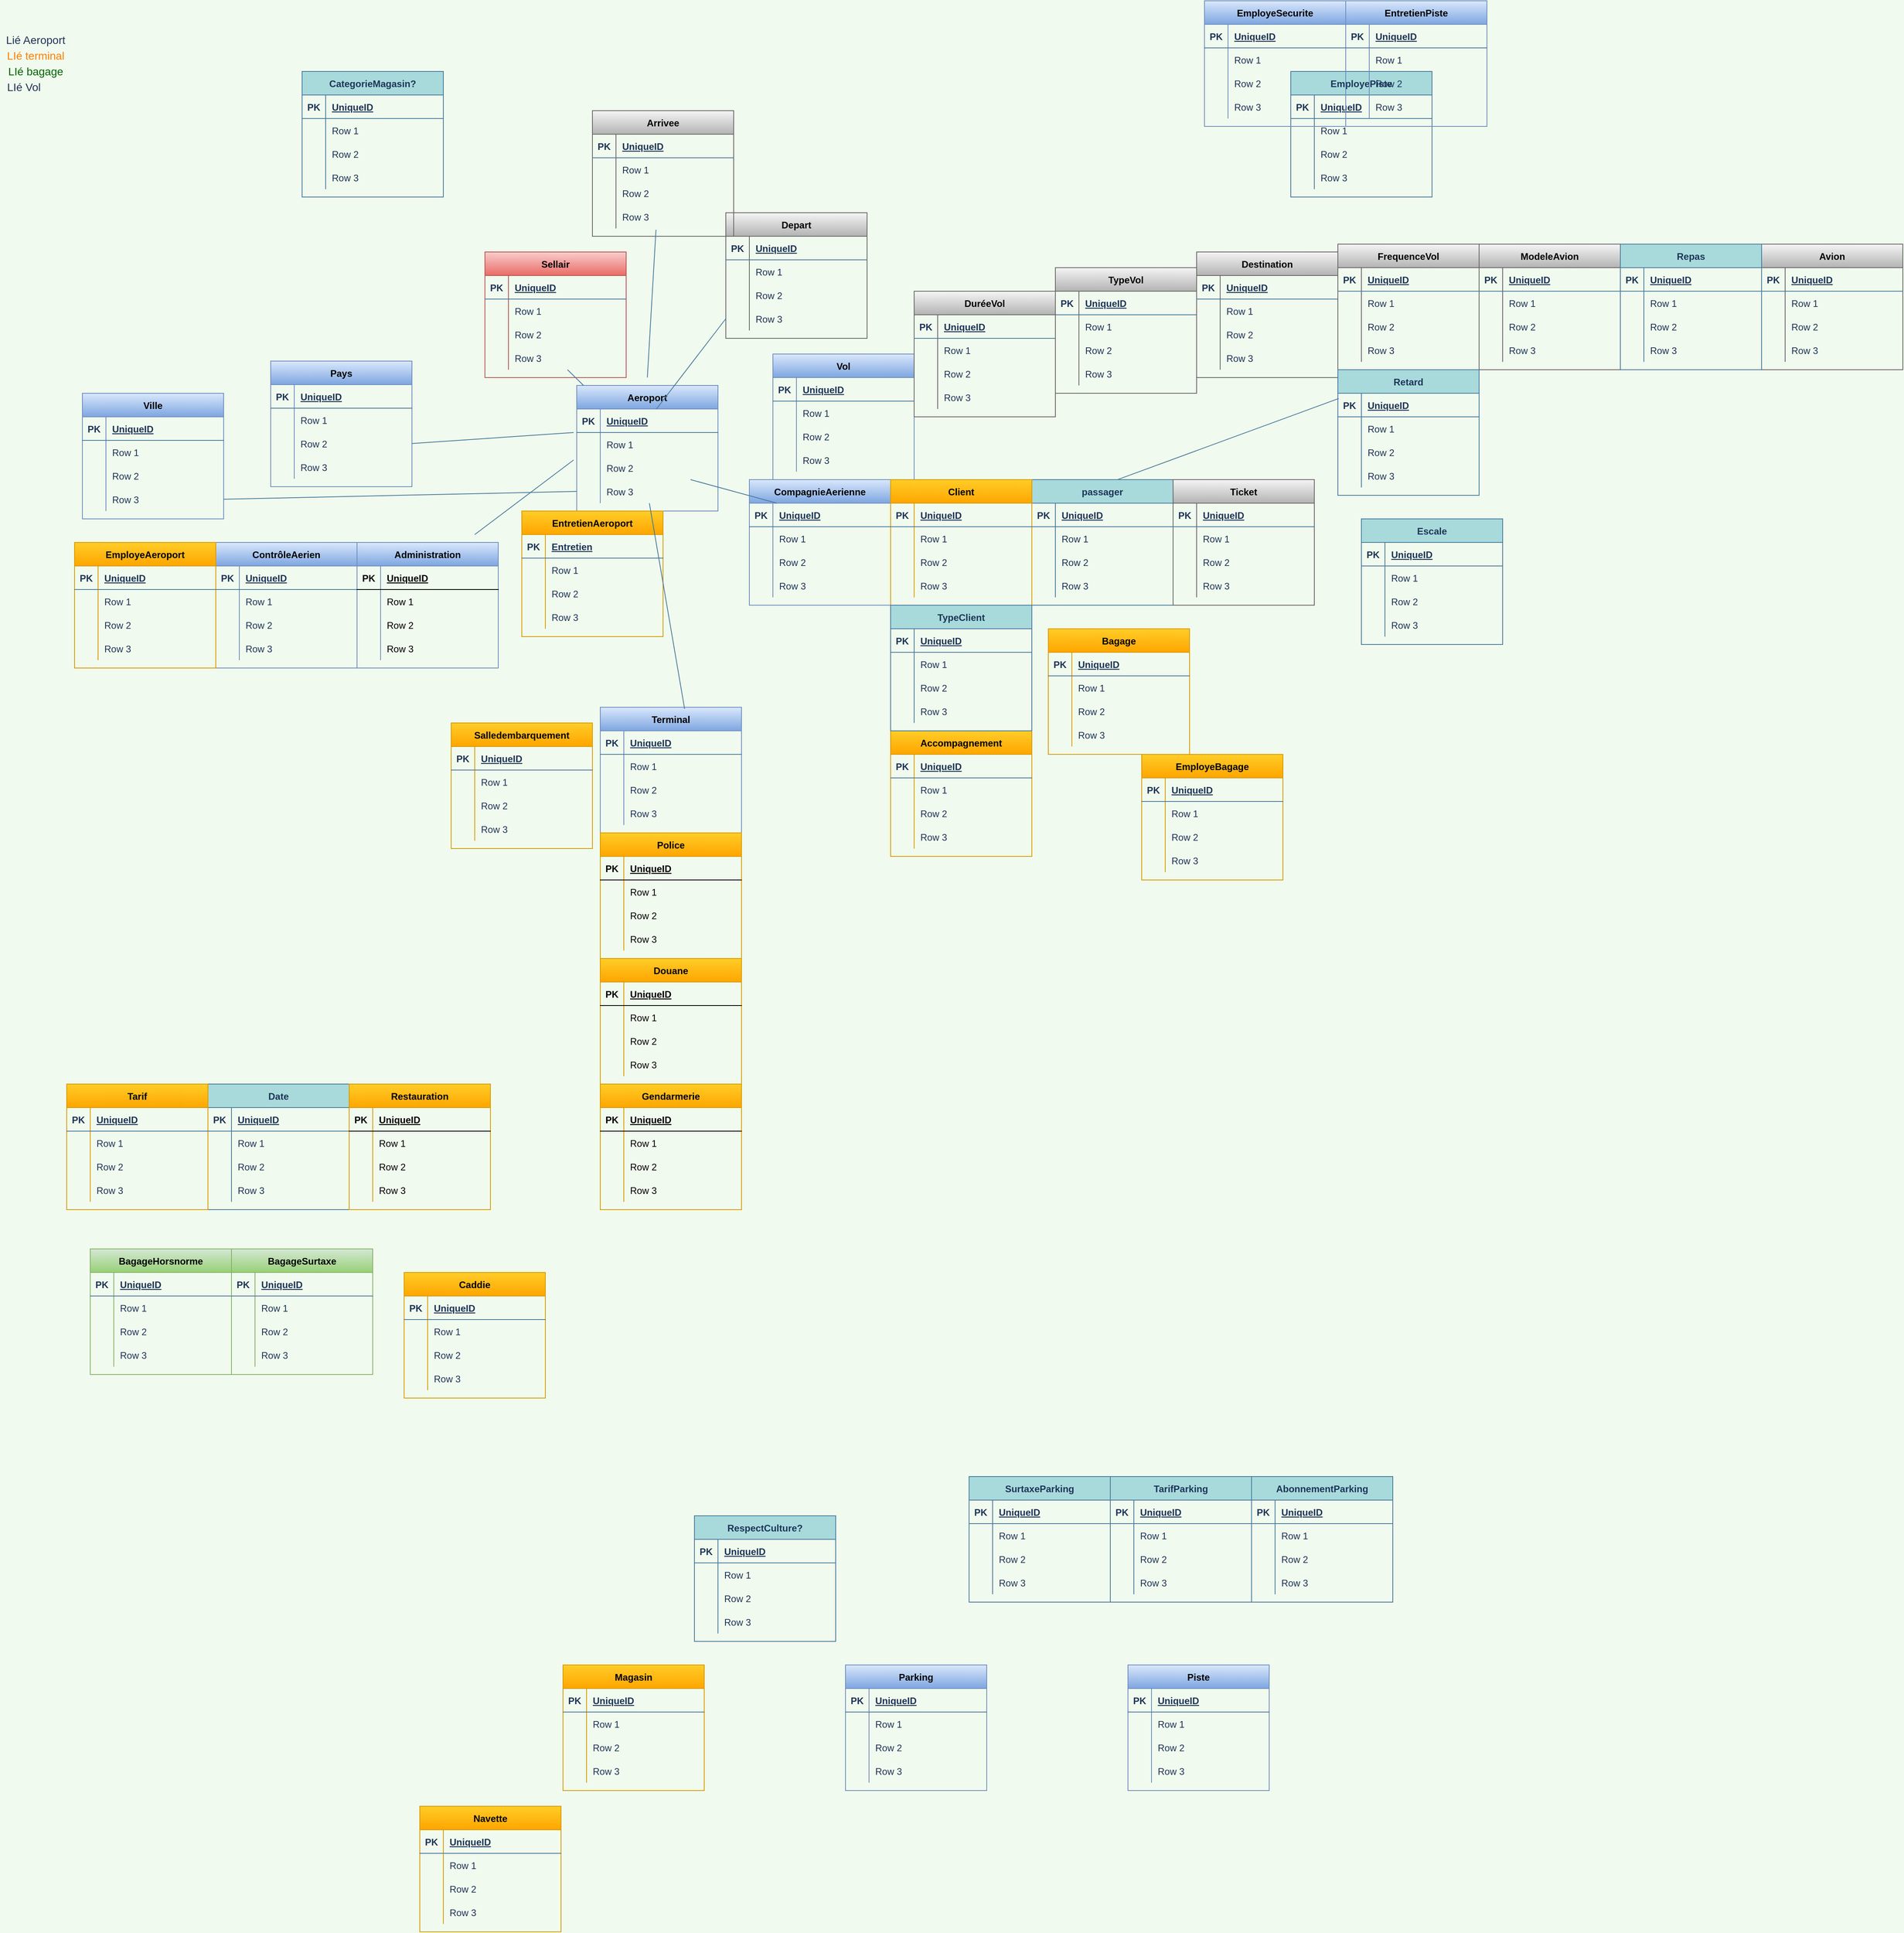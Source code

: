 <mxfile version="14.5.3" type="github">
  <diagram id="VZEFdZQ1g88Ta8SWkgTc" name="Page-1">
    <mxGraphModel dx="2289" dy="1135" grid="1" gridSize="10" guides="1" tooltips="1" connect="1" arrows="1" fold="1" page="1" pageScale="1" pageWidth="827" pageHeight="1169" background="#F1FAEE" math="0" shadow="0">
      <root>
        <mxCell id="0" />
        <mxCell id="1" parent="0" />
        <mxCell id="188xANzlp3m-SNReYPh9-1" value="Sellair" style="shape=table;startSize=30;container=1;collapsible=1;childLayout=tableLayout;fixedRows=1;rowLines=0;fontStyle=1;align=center;resizeLast=1;fillColor=#f8cecc;strokeColor=#b85450;gradientColor=#ea6b66;" parent="1" vertex="1">
          <mxGeometry x="523" y="320" width="180" height="160" as="geometry" />
        </mxCell>
        <mxCell id="188xANzlp3m-SNReYPh9-2" value="" style="shape=partialRectangle;collapsible=0;dropTarget=0;pointerEvents=0;fillColor=none;top=0;left=0;bottom=1;right=0;points=[[0,0.5],[1,0.5]];portConstraint=eastwest;strokeColor=#457B9D;fontColor=#1D3557;" parent="188xANzlp3m-SNReYPh9-1" vertex="1">
          <mxGeometry y="30" width="180" height="30" as="geometry" />
        </mxCell>
        <mxCell id="188xANzlp3m-SNReYPh9-3" value="PK" style="shape=partialRectangle;connectable=0;fillColor=none;top=0;left=0;bottom=0;right=0;fontStyle=1;overflow=hidden;strokeColor=#457B9D;fontColor=#1D3557;" parent="188xANzlp3m-SNReYPh9-2" vertex="1">
          <mxGeometry width="30" height="30" as="geometry" />
        </mxCell>
        <mxCell id="188xANzlp3m-SNReYPh9-4" value="UniqueID" style="shape=partialRectangle;connectable=0;fillColor=none;top=0;left=0;bottom=0;right=0;align=left;spacingLeft=6;fontStyle=5;overflow=hidden;strokeColor=#457B9D;fontColor=#1D3557;" parent="188xANzlp3m-SNReYPh9-2" vertex="1">
          <mxGeometry x="30" width="150" height="30" as="geometry" />
        </mxCell>
        <mxCell id="188xANzlp3m-SNReYPh9-5" value="" style="shape=partialRectangle;collapsible=0;dropTarget=0;pointerEvents=0;fillColor=none;top=0;left=0;bottom=0;right=0;points=[[0,0.5],[1,0.5]];portConstraint=eastwest;strokeColor=#457B9D;fontColor=#1D3557;" parent="188xANzlp3m-SNReYPh9-1" vertex="1">
          <mxGeometry y="60" width="180" height="30" as="geometry" />
        </mxCell>
        <mxCell id="188xANzlp3m-SNReYPh9-6" value="" style="shape=partialRectangle;connectable=0;fillColor=none;top=0;left=0;bottom=0;right=0;editable=1;overflow=hidden;strokeColor=#457B9D;fontColor=#1D3557;" parent="188xANzlp3m-SNReYPh9-5" vertex="1">
          <mxGeometry width="30" height="30" as="geometry" />
        </mxCell>
        <mxCell id="188xANzlp3m-SNReYPh9-7" value="Row 1" style="shape=partialRectangle;connectable=0;fillColor=none;top=0;left=0;bottom=0;right=0;align=left;spacingLeft=6;overflow=hidden;strokeColor=#457B9D;fontColor=#1D3557;" parent="188xANzlp3m-SNReYPh9-5" vertex="1">
          <mxGeometry x="30" width="150" height="30" as="geometry" />
        </mxCell>
        <mxCell id="188xANzlp3m-SNReYPh9-8" value="" style="shape=partialRectangle;collapsible=0;dropTarget=0;pointerEvents=0;fillColor=none;top=0;left=0;bottom=0;right=0;points=[[0,0.5],[1,0.5]];portConstraint=eastwest;strokeColor=#457B9D;fontColor=#1D3557;" parent="188xANzlp3m-SNReYPh9-1" vertex="1">
          <mxGeometry y="90" width="180" height="30" as="geometry" />
        </mxCell>
        <mxCell id="188xANzlp3m-SNReYPh9-9" value="" style="shape=partialRectangle;connectable=0;fillColor=none;top=0;left=0;bottom=0;right=0;editable=1;overflow=hidden;strokeColor=#457B9D;fontColor=#1D3557;" parent="188xANzlp3m-SNReYPh9-8" vertex="1">
          <mxGeometry width="30" height="30" as="geometry" />
        </mxCell>
        <mxCell id="188xANzlp3m-SNReYPh9-10" value="Row 2" style="shape=partialRectangle;connectable=0;fillColor=none;top=0;left=0;bottom=0;right=0;align=left;spacingLeft=6;overflow=hidden;strokeColor=#457B9D;fontColor=#1D3557;" parent="188xANzlp3m-SNReYPh9-8" vertex="1">
          <mxGeometry x="30" width="150" height="30" as="geometry" />
        </mxCell>
        <mxCell id="188xANzlp3m-SNReYPh9-11" value="" style="shape=partialRectangle;collapsible=0;dropTarget=0;pointerEvents=0;fillColor=none;top=0;left=0;bottom=0;right=0;points=[[0,0.5],[1,0.5]];portConstraint=eastwest;strokeColor=#457B9D;fontColor=#1D3557;" parent="188xANzlp3m-SNReYPh9-1" vertex="1">
          <mxGeometry y="120" width="180" height="30" as="geometry" />
        </mxCell>
        <mxCell id="188xANzlp3m-SNReYPh9-12" value="" style="shape=partialRectangle;connectable=0;fillColor=none;top=0;left=0;bottom=0;right=0;editable=1;overflow=hidden;strokeColor=#457B9D;fontColor=#1D3557;" parent="188xANzlp3m-SNReYPh9-11" vertex="1">
          <mxGeometry width="30" height="30" as="geometry" />
        </mxCell>
        <mxCell id="188xANzlp3m-SNReYPh9-13" value="Row 3" style="shape=partialRectangle;connectable=0;fillColor=none;top=0;left=0;bottom=0;right=0;align=left;spacingLeft=6;overflow=hidden;strokeColor=#457B9D;fontColor=#1D3557;" parent="188xANzlp3m-SNReYPh9-11" vertex="1">
          <mxGeometry x="30" width="150" height="30" as="geometry" />
        </mxCell>
        <mxCell id="188xANzlp3m-SNReYPh9-14" value="Aeroport" style="shape=table;startSize=30;container=1;collapsible=1;childLayout=tableLayout;fixedRows=1;rowLines=0;fontStyle=1;align=center;resizeLast=1;fillColor=#dae8fc;strokeColor=#6c8ebf;gradientColor=#7ea6e0;" parent="1" vertex="1">
          <mxGeometry x="640" y="490" width="180" height="160" as="geometry" />
        </mxCell>
        <mxCell id="188xANzlp3m-SNReYPh9-15" value="" style="shape=partialRectangle;collapsible=0;dropTarget=0;pointerEvents=0;fillColor=none;top=0;left=0;bottom=1;right=0;points=[[0,0.5],[1,0.5]];portConstraint=eastwest;strokeColor=#457B9D;fontColor=#1D3557;" parent="188xANzlp3m-SNReYPh9-14" vertex="1">
          <mxGeometry y="30" width="180" height="30" as="geometry" />
        </mxCell>
        <mxCell id="188xANzlp3m-SNReYPh9-16" value="PK" style="shape=partialRectangle;connectable=0;fillColor=none;top=0;left=0;bottom=0;right=0;fontStyle=1;overflow=hidden;strokeColor=#457B9D;fontColor=#1D3557;" parent="188xANzlp3m-SNReYPh9-15" vertex="1">
          <mxGeometry width="30" height="30" as="geometry" />
        </mxCell>
        <mxCell id="188xANzlp3m-SNReYPh9-17" value="UniqueID" style="shape=partialRectangle;connectable=0;fillColor=none;top=0;left=0;bottom=0;right=0;align=left;spacingLeft=6;fontStyle=5;overflow=hidden;strokeColor=#457B9D;fontColor=#1D3557;" parent="188xANzlp3m-SNReYPh9-15" vertex="1">
          <mxGeometry x="30" width="150" height="30" as="geometry" />
        </mxCell>
        <mxCell id="188xANzlp3m-SNReYPh9-18" value="" style="shape=partialRectangle;collapsible=0;dropTarget=0;pointerEvents=0;fillColor=none;top=0;left=0;bottom=0;right=0;points=[[0,0.5],[1,0.5]];portConstraint=eastwest;strokeColor=#457B9D;fontColor=#1D3557;" parent="188xANzlp3m-SNReYPh9-14" vertex="1">
          <mxGeometry y="60" width="180" height="30" as="geometry" />
        </mxCell>
        <mxCell id="188xANzlp3m-SNReYPh9-19" value="" style="shape=partialRectangle;connectable=0;fillColor=none;top=0;left=0;bottom=0;right=0;editable=1;overflow=hidden;strokeColor=#457B9D;fontColor=#1D3557;" parent="188xANzlp3m-SNReYPh9-18" vertex="1">
          <mxGeometry width="30" height="30" as="geometry" />
        </mxCell>
        <mxCell id="188xANzlp3m-SNReYPh9-20" value="Row 1" style="shape=partialRectangle;connectable=0;fillColor=none;top=0;left=0;bottom=0;right=0;align=left;spacingLeft=6;overflow=hidden;strokeColor=#457B9D;fontColor=#1D3557;" parent="188xANzlp3m-SNReYPh9-18" vertex="1">
          <mxGeometry x="30" width="150" height="30" as="geometry" />
        </mxCell>
        <mxCell id="188xANzlp3m-SNReYPh9-21" value="" style="shape=partialRectangle;collapsible=0;dropTarget=0;pointerEvents=0;fillColor=none;top=0;left=0;bottom=0;right=0;points=[[0,0.5],[1,0.5]];portConstraint=eastwest;strokeColor=#457B9D;fontColor=#1D3557;" parent="188xANzlp3m-SNReYPh9-14" vertex="1">
          <mxGeometry y="90" width="180" height="30" as="geometry" />
        </mxCell>
        <mxCell id="188xANzlp3m-SNReYPh9-22" value="" style="shape=partialRectangle;connectable=0;fillColor=none;top=0;left=0;bottom=0;right=0;editable=1;overflow=hidden;strokeColor=#457B9D;fontColor=#1D3557;" parent="188xANzlp3m-SNReYPh9-21" vertex="1">
          <mxGeometry width="30" height="30" as="geometry" />
        </mxCell>
        <mxCell id="188xANzlp3m-SNReYPh9-23" value="Row 2" style="shape=partialRectangle;connectable=0;fillColor=none;top=0;left=0;bottom=0;right=0;align=left;spacingLeft=6;overflow=hidden;strokeColor=#457B9D;fontColor=#1D3557;" parent="188xANzlp3m-SNReYPh9-21" vertex="1">
          <mxGeometry x="30" width="150" height="30" as="geometry" />
        </mxCell>
        <mxCell id="188xANzlp3m-SNReYPh9-24" value="" style="shape=partialRectangle;collapsible=0;dropTarget=0;pointerEvents=0;fillColor=none;top=0;left=0;bottom=0;right=0;points=[[0,0.5],[1,0.5]];portConstraint=eastwest;strokeColor=#457B9D;fontColor=#1D3557;" parent="188xANzlp3m-SNReYPh9-14" vertex="1">
          <mxGeometry y="120" width="180" height="30" as="geometry" />
        </mxCell>
        <mxCell id="188xANzlp3m-SNReYPh9-25" value="" style="shape=partialRectangle;connectable=0;fillColor=none;top=0;left=0;bottom=0;right=0;editable=1;overflow=hidden;strokeColor=#457B9D;fontColor=#1D3557;" parent="188xANzlp3m-SNReYPh9-24" vertex="1">
          <mxGeometry width="30" height="30" as="geometry" />
        </mxCell>
        <mxCell id="188xANzlp3m-SNReYPh9-26" value="Row 3" style="shape=partialRectangle;connectable=0;fillColor=none;top=0;left=0;bottom=0;right=0;align=left;spacingLeft=6;overflow=hidden;strokeColor=#457B9D;fontColor=#1D3557;" parent="188xANzlp3m-SNReYPh9-24" vertex="1">
          <mxGeometry x="30" width="150" height="30" as="geometry" />
        </mxCell>
        <mxCell id="188xANzlp3m-SNReYPh9-27" value="passager" style="shape=table;startSize=30;container=1;collapsible=1;childLayout=tableLayout;fixedRows=1;rowLines=0;fontStyle=1;align=center;resizeLast=1;fillColor=#A8DADC;strokeColor=#457B9D;fontColor=#1D3557;" parent="1" vertex="1">
          <mxGeometry x="1220" y="610" width="180" height="160" as="geometry" />
        </mxCell>
        <mxCell id="188xANzlp3m-SNReYPh9-28" value="" style="shape=partialRectangle;collapsible=0;dropTarget=0;pointerEvents=0;fillColor=none;top=0;left=0;bottom=1;right=0;points=[[0,0.5],[1,0.5]];portConstraint=eastwest;strokeColor=#457B9D;fontColor=#1D3557;" parent="188xANzlp3m-SNReYPh9-27" vertex="1">
          <mxGeometry y="30" width="180" height="30" as="geometry" />
        </mxCell>
        <mxCell id="188xANzlp3m-SNReYPh9-29" value="PK" style="shape=partialRectangle;connectable=0;fillColor=none;top=0;left=0;bottom=0;right=0;fontStyle=1;overflow=hidden;strokeColor=#457B9D;fontColor=#1D3557;" parent="188xANzlp3m-SNReYPh9-28" vertex="1">
          <mxGeometry width="30" height="30" as="geometry" />
        </mxCell>
        <mxCell id="188xANzlp3m-SNReYPh9-30" value="UniqueID" style="shape=partialRectangle;connectable=0;fillColor=none;top=0;left=0;bottom=0;right=0;align=left;spacingLeft=6;fontStyle=5;overflow=hidden;strokeColor=#457B9D;fontColor=#1D3557;" parent="188xANzlp3m-SNReYPh9-28" vertex="1">
          <mxGeometry x="30" width="150" height="30" as="geometry" />
        </mxCell>
        <mxCell id="188xANzlp3m-SNReYPh9-31" value="" style="shape=partialRectangle;collapsible=0;dropTarget=0;pointerEvents=0;fillColor=none;top=0;left=0;bottom=0;right=0;points=[[0,0.5],[1,0.5]];portConstraint=eastwest;strokeColor=#457B9D;fontColor=#1D3557;" parent="188xANzlp3m-SNReYPh9-27" vertex="1">
          <mxGeometry y="60" width="180" height="30" as="geometry" />
        </mxCell>
        <mxCell id="188xANzlp3m-SNReYPh9-32" value="" style="shape=partialRectangle;connectable=0;fillColor=none;top=0;left=0;bottom=0;right=0;editable=1;overflow=hidden;strokeColor=#457B9D;fontColor=#1D3557;" parent="188xANzlp3m-SNReYPh9-31" vertex="1">
          <mxGeometry width="30" height="30" as="geometry" />
        </mxCell>
        <mxCell id="188xANzlp3m-SNReYPh9-33" value="Row 1" style="shape=partialRectangle;connectable=0;fillColor=none;top=0;left=0;bottom=0;right=0;align=left;spacingLeft=6;overflow=hidden;strokeColor=#457B9D;fontColor=#1D3557;" parent="188xANzlp3m-SNReYPh9-31" vertex="1">
          <mxGeometry x="30" width="150" height="30" as="geometry" />
        </mxCell>
        <mxCell id="188xANzlp3m-SNReYPh9-34" value="" style="shape=partialRectangle;collapsible=0;dropTarget=0;pointerEvents=0;fillColor=none;top=0;left=0;bottom=0;right=0;points=[[0,0.5],[1,0.5]];portConstraint=eastwest;strokeColor=#457B9D;fontColor=#1D3557;" parent="188xANzlp3m-SNReYPh9-27" vertex="1">
          <mxGeometry y="90" width="180" height="30" as="geometry" />
        </mxCell>
        <mxCell id="188xANzlp3m-SNReYPh9-35" value="" style="shape=partialRectangle;connectable=0;fillColor=none;top=0;left=0;bottom=0;right=0;editable=1;overflow=hidden;strokeColor=#457B9D;fontColor=#1D3557;" parent="188xANzlp3m-SNReYPh9-34" vertex="1">
          <mxGeometry width="30" height="30" as="geometry" />
        </mxCell>
        <mxCell id="188xANzlp3m-SNReYPh9-36" value="Row 2" style="shape=partialRectangle;connectable=0;fillColor=none;top=0;left=0;bottom=0;right=0;align=left;spacingLeft=6;overflow=hidden;strokeColor=#457B9D;fontColor=#1D3557;" parent="188xANzlp3m-SNReYPh9-34" vertex="1">
          <mxGeometry x="30" width="150" height="30" as="geometry" />
        </mxCell>
        <mxCell id="188xANzlp3m-SNReYPh9-37" value="" style="shape=partialRectangle;collapsible=0;dropTarget=0;pointerEvents=0;fillColor=none;top=0;left=0;bottom=0;right=0;points=[[0,0.5],[1,0.5]];portConstraint=eastwest;strokeColor=#457B9D;fontColor=#1D3557;" parent="188xANzlp3m-SNReYPh9-27" vertex="1">
          <mxGeometry y="120" width="180" height="30" as="geometry" />
        </mxCell>
        <mxCell id="188xANzlp3m-SNReYPh9-38" value="" style="shape=partialRectangle;connectable=0;fillColor=none;top=0;left=0;bottom=0;right=0;editable=1;overflow=hidden;strokeColor=#457B9D;fontColor=#1D3557;" parent="188xANzlp3m-SNReYPh9-37" vertex="1">
          <mxGeometry width="30" height="30" as="geometry" />
        </mxCell>
        <mxCell id="188xANzlp3m-SNReYPh9-39" value="Row 3" style="shape=partialRectangle;connectable=0;fillColor=none;top=0;left=0;bottom=0;right=0;align=left;spacingLeft=6;overflow=hidden;strokeColor=#457B9D;fontColor=#1D3557;" parent="188xANzlp3m-SNReYPh9-37" vertex="1">
          <mxGeometry x="30" width="150" height="30" as="geometry" />
        </mxCell>
        <mxCell id="188xANzlp3m-SNReYPh9-40" value="Pays" style="shape=table;startSize=30;container=1;collapsible=1;childLayout=tableLayout;fixedRows=1;rowLines=0;fontStyle=1;align=center;resizeLast=1;fillColor=#dae8fc;strokeColor=#6c8ebf;gradientColor=#7ea6e0;" parent="1" vertex="1">
          <mxGeometry x="250" y="459" width="180" height="160" as="geometry" />
        </mxCell>
        <mxCell id="188xANzlp3m-SNReYPh9-41" value="" style="shape=partialRectangle;collapsible=0;dropTarget=0;pointerEvents=0;fillColor=none;top=0;left=0;bottom=1;right=0;points=[[0,0.5],[1,0.5]];portConstraint=eastwest;strokeColor=#457B9D;fontColor=#1D3557;" parent="188xANzlp3m-SNReYPh9-40" vertex="1">
          <mxGeometry y="30" width="180" height="30" as="geometry" />
        </mxCell>
        <mxCell id="188xANzlp3m-SNReYPh9-42" value="PK" style="shape=partialRectangle;connectable=0;fillColor=none;top=0;left=0;bottom=0;right=0;fontStyle=1;overflow=hidden;strokeColor=#457B9D;fontColor=#1D3557;" parent="188xANzlp3m-SNReYPh9-41" vertex="1">
          <mxGeometry width="30" height="30" as="geometry" />
        </mxCell>
        <mxCell id="188xANzlp3m-SNReYPh9-43" value="UniqueID" style="shape=partialRectangle;connectable=0;fillColor=none;top=0;left=0;bottom=0;right=0;align=left;spacingLeft=6;fontStyle=5;overflow=hidden;strokeColor=#457B9D;fontColor=#1D3557;" parent="188xANzlp3m-SNReYPh9-41" vertex="1">
          <mxGeometry x="30" width="150" height="30" as="geometry" />
        </mxCell>
        <mxCell id="188xANzlp3m-SNReYPh9-44" value="" style="shape=partialRectangle;collapsible=0;dropTarget=0;pointerEvents=0;fillColor=none;top=0;left=0;bottom=0;right=0;points=[[0,0.5],[1,0.5]];portConstraint=eastwest;strokeColor=#457B9D;fontColor=#1D3557;" parent="188xANzlp3m-SNReYPh9-40" vertex="1">
          <mxGeometry y="60" width="180" height="30" as="geometry" />
        </mxCell>
        <mxCell id="188xANzlp3m-SNReYPh9-45" value="" style="shape=partialRectangle;connectable=0;fillColor=none;top=0;left=0;bottom=0;right=0;editable=1;overflow=hidden;strokeColor=#457B9D;fontColor=#1D3557;" parent="188xANzlp3m-SNReYPh9-44" vertex="1">
          <mxGeometry width="30" height="30" as="geometry" />
        </mxCell>
        <mxCell id="188xANzlp3m-SNReYPh9-46" value="Row 1" style="shape=partialRectangle;connectable=0;fillColor=none;top=0;left=0;bottom=0;right=0;align=left;spacingLeft=6;overflow=hidden;strokeColor=#457B9D;fontColor=#1D3557;" parent="188xANzlp3m-SNReYPh9-44" vertex="1">
          <mxGeometry x="30" width="150" height="30" as="geometry" />
        </mxCell>
        <mxCell id="188xANzlp3m-SNReYPh9-47" value="" style="shape=partialRectangle;collapsible=0;dropTarget=0;pointerEvents=0;fillColor=none;top=0;left=0;bottom=0;right=0;points=[[0,0.5],[1,0.5]];portConstraint=eastwest;strokeColor=#457B9D;fontColor=#1D3557;" parent="188xANzlp3m-SNReYPh9-40" vertex="1">
          <mxGeometry y="90" width="180" height="30" as="geometry" />
        </mxCell>
        <mxCell id="188xANzlp3m-SNReYPh9-48" value="" style="shape=partialRectangle;connectable=0;fillColor=none;top=0;left=0;bottom=0;right=0;editable=1;overflow=hidden;strokeColor=#457B9D;fontColor=#1D3557;" parent="188xANzlp3m-SNReYPh9-47" vertex="1">
          <mxGeometry width="30" height="30" as="geometry" />
        </mxCell>
        <mxCell id="188xANzlp3m-SNReYPh9-49" value="Row 2" style="shape=partialRectangle;connectable=0;fillColor=none;top=0;left=0;bottom=0;right=0;align=left;spacingLeft=6;overflow=hidden;strokeColor=#457B9D;fontColor=#1D3557;" parent="188xANzlp3m-SNReYPh9-47" vertex="1">
          <mxGeometry x="30" width="150" height="30" as="geometry" />
        </mxCell>
        <mxCell id="188xANzlp3m-SNReYPh9-50" value="" style="shape=partialRectangle;collapsible=0;dropTarget=0;pointerEvents=0;fillColor=none;top=0;left=0;bottom=0;right=0;points=[[0,0.5],[1,0.5]];portConstraint=eastwest;strokeColor=#457B9D;fontColor=#1D3557;" parent="188xANzlp3m-SNReYPh9-40" vertex="1">
          <mxGeometry y="120" width="180" height="30" as="geometry" />
        </mxCell>
        <mxCell id="188xANzlp3m-SNReYPh9-51" value="" style="shape=partialRectangle;connectable=0;fillColor=none;top=0;left=0;bottom=0;right=0;editable=1;overflow=hidden;strokeColor=#457B9D;fontColor=#1D3557;" parent="188xANzlp3m-SNReYPh9-50" vertex="1">
          <mxGeometry width="30" height="30" as="geometry" />
        </mxCell>
        <mxCell id="188xANzlp3m-SNReYPh9-52" value="Row 3" style="shape=partialRectangle;connectable=0;fillColor=none;top=0;left=0;bottom=0;right=0;align=left;spacingLeft=6;overflow=hidden;strokeColor=#457B9D;fontColor=#1D3557;" parent="188xANzlp3m-SNReYPh9-50" vertex="1">
          <mxGeometry x="30" width="150" height="30" as="geometry" />
        </mxCell>
        <mxCell id="188xANzlp3m-SNReYPh9-53" value="Date" style="shape=table;startSize=30;container=1;collapsible=1;childLayout=tableLayout;fixedRows=1;rowLines=0;fontStyle=1;align=center;resizeLast=1;fillColor=#A8DADC;strokeColor=#457B9D;fontColor=#1D3557;" parent="1" vertex="1">
          <mxGeometry x="170" y="1380" width="180" height="160" as="geometry" />
        </mxCell>
        <mxCell id="188xANzlp3m-SNReYPh9-54" value="" style="shape=partialRectangle;collapsible=0;dropTarget=0;pointerEvents=0;fillColor=none;top=0;left=0;bottom=1;right=0;points=[[0,0.5],[1,0.5]];portConstraint=eastwest;strokeColor=#457B9D;fontColor=#1D3557;" parent="188xANzlp3m-SNReYPh9-53" vertex="1">
          <mxGeometry y="30" width="180" height="30" as="geometry" />
        </mxCell>
        <mxCell id="188xANzlp3m-SNReYPh9-55" value="PK" style="shape=partialRectangle;connectable=0;fillColor=none;top=0;left=0;bottom=0;right=0;fontStyle=1;overflow=hidden;strokeColor=#457B9D;fontColor=#1D3557;" parent="188xANzlp3m-SNReYPh9-54" vertex="1">
          <mxGeometry width="30" height="30" as="geometry" />
        </mxCell>
        <mxCell id="188xANzlp3m-SNReYPh9-56" value="UniqueID" style="shape=partialRectangle;connectable=0;fillColor=none;top=0;left=0;bottom=0;right=0;align=left;spacingLeft=6;fontStyle=5;overflow=hidden;strokeColor=#457B9D;fontColor=#1D3557;" parent="188xANzlp3m-SNReYPh9-54" vertex="1">
          <mxGeometry x="30" width="150" height="30" as="geometry" />
        </mxCell>
        <mxCell id="188xANzlp3m-SNReYPh9-57" value="" style="shape=partialRectangle;collapsible=0;dropTarget=0;pointerEvents=0;fillColor=none;top=0;left=0;bottom=0;right=0;points=[[0,0.5],[1,0.5]];portConstraint=eastwest;strokeColor=#457B9D;fontColor=#1D3557;" parent="188xANzlp3m-SNReYPh9-53" vertex="1">
          <mxGeometry y="60" width="180" height="30" as="geometry" />
        </mxCell>
        <mxCell id="188xANzlp3m-SNReYPh9-58" value="" style="shape=partialRectangle;connectable=0;fillColor=none;top=0;left=0;bottom=0;right=0;editable=1;overflow=hidden;strokeColor=#457B9D;fontColor=#1D3557;" parent="188xANzlp3m-SNReYPh9-57" vertex="1">
          <mxGeometry width="30" height="30" as="geometry" />
        </mxCell>
        <mxCell id="188xANzlp3m-SNReYPh9-59" value="Row 1" style="shape=partialRectangle;connectable=0;fillColor=none;top=0;left=0;bottom=0;right=0;align=left;spacingLeft=6;overflow=hidden;strokeColor=#457B9D;fontColor=#1D3557;" parent="188xANzlp3m-SNReYPh9-57" vertex="1">
          <mxGeometry x="30" width="150" height="30" as="geometry" />
        </mxCell>
        <mxCell id="188xANzlp3m-SNReYPh9-60" value="" style="shape=partialRectangle;collapsible=0;dropTarget=0;pointerEvents=0;fillColor=none;top=0;left=0;bottom=0;right=0;points=[[0,0.5],[1,0.5]];portConstraint=eastwest;strokeColor=#457B9D;fontColor=#1D3557;" parent="188xANzlp3m-SNReYPh9-53" vertex="1">
          <mxGeometry y="90" width="180" height="30" as="geometry" />
        </mxCell>
        <mxCell id="188xANzlp3m-SNReYPh9-61" value="" style="shape=partialRectangle;connectable=0;fillColor=none;top=0;left=0;bottom=0;right=0;editable=1;overflow=hidden;strokeColor=#457B9D;fontColor=#1D3557;" parent="188xANzlp3m-SNReYPh9-60" vertex="1">
          <mxGeometry width="30" height="30" as="geometry" />
        </mxCell>
        <mxCell id="188xANzlp3m-SNReYPh9-62" value="Row 2" style="shape=partialRectangle;connectable=0;fillColor=none;top=0;left=0;bottom=0;right=0;align=left;spacingLeft=6;overflow=hidden;strokeColor=#457B9D;fontColor=#1D3557;" parent="188xANzlp3m-SNReYPh9-60" vertex="1">
          <mxGeometry x="30" width="150" height="30" as="geometry" />
        </mxCell>
        <mxCell id="188xANzlp3m-SNReYPh9-63" value="" style="shape=partialRectangle;collapsible=0;dropTarget=0;pointerEvents=0;fillColor=none;top=0;left=0;bottom=0;right=0;points=[[0,0.5],[1,0.5]];portConstraint=eastwest;strokeColor=#457B9D;fontColor=#1D3557;" parent="188xANzlp3m-SNReYPh9-53" vertex="1">
          <mxGeometry y="120" width="180" height="30" as="geometry" />
        </mxCell>
        <mxCell id="188xANzlp3m-SNReYPh9-64" value="" style="shape=partialRectangle;connectable=0;fillColor=none;top=0;left=0;bottom=0;right=0;editable=1;overflow=hidden;strokeColor=#457B9D;fontColor=#1D3557;" parent="188xANzlp3m-SNReYPh9-63" vertex="1">
          <mxGeometry width="30" height="30" as="geometry" />
        </mxCell>
        <mxCell id="188xANzlp3m-SNReYPh9-65" value="Row 3" style="shape=partialRectangle;connectable=0;fillColor=none;top=0;left=0;bottom=0;right=0;align=left;spacingLeft=6;overflow=hidden;strokeColor=#457B9D;fontColor=#1D3557;" parent="188xANzlp3m-SNReYPh9-63" vertex="1">
          <mxGeometry x="30" width="150" height="30" as="geometry" />
        </mxCell>
        <mxCell id="188xANzlp3m-SNReYPh9-66" value="Vol" style="shape=table;startSize=30;container=1;collapsible=1;childLayout=tableLayout;fixedRows=1;rowLines=0;fontStyle=1;align=center;resizeLast=1;fillColor=#dae8fc;strokeColor=#6c8ebf;gradientColor=#7ea6e0;" parent="1" vertex="1">
          <mxGeometry x="890" y="450" width="180" height="160" as="geometry" />
        </mxCell>
        <mxCell id="188xANzlp3m-SNReYPh9-67" value="" style="shape=partialRectangle;collapsible=0;dropTarget=0;pointerEvents=0;fillColor=none;top=0;left=0;bottom=1;right=0;points=[[0,0.5],[1,0.5]];portConstraint=eastwest;strokeColor=#457B9D;fontColor=#1D3557;" parent="188xANzlp3m-SNReYPh9-66" vertex="1">
          <mxGeometry y="30" width="180" height="30" as="geometry" />
        </mxCell>
        <mxCell id="188xANzlp3m-SNReYPh9-68" value="PK" style="shape=partialRectangle;connectable=0;fillColor=none;top=0;left=0;bottom=0;right=0;fontStyle=1;overflow=hidden;strokeColor=#457B9D;fontColor=#1D3557;" parent="188xANzlp3m-SNReYPh9-67" vertex="1">
          <mxGeometry width="30" height="30" as="geometry" />
        </mxCell>
        <mxCell id="188xANzlp3m-SNReYPh9-69" value="UniqueID" style="shape=partialRectangle;connectable=0;fillColor=none;top=0;left=0;bottom=0;right=0;align=left;spacingLeft=6;fontStyle=5;overflow=hidden;strokeColor=#457B9D;fontColor=#1D3557;" parent="188xANzlp3m-SNReYPh9-67" vertex="1">
          <mxGeometry x="30" width="150" height="30" as="geometry" />
        </mxCell>
        <mxCell id="188xANzlp3m-SNReYPh9-70" value="" style="shape=partialRectangle;collapsible=0;dropTarget=0;pointerEvents=0;fillColor=none;top=0;left=0;bottom=0;right=0;points=[[0,0.5],[1,0.5]];portConstraint=eastwest;strokeColor=#457B9D;fontColor=#1D3557;" parent="188xANzlp3m-SNReYPh9-66" vertex="1">
          <mxGeometry y="60" width="180" height="30" as="geometry" />
        </mxCell>
        <mxCell id="188xANzlp3m-SNReYPh9-71" value="" style="shape=partialRectangle;connectable=0;fillColor=none;top=0;left=0;bottom=0;right=0;editable=1;overflow=hidden;strokeColor=#457B9D;fontColor=#1D3557;" parent="188xANzlp3m-SNReYPh9-70" vertex="1">
          <mxGeometry width="30" height="30" as="geometry" />
        </mxCell>
        <mxCell id="188xANzlp3m-SNReYPh9-72" value="Row 1" style="shape=partialRectangle;connectable=0;fillColor=none;top=0;left=0;bottom=0;right=0;align=left;spacingLeft=6;overflow=hidden;strokeColor=#457B9D;fontColor=#1D3557;" parent="188xANzlp3m-SNReYPh9-70" vertex="1">
          <mxGeometry x="30" width="150" height="30" as="geometry" />
        </mxCell>
        <mxCell id="188xANzlp3m-SNReYPh9-73" value="" style="shape=partialRectangle;collapsible=0;dropTarget=0;pointerEvents=0;fillColor=none;top=0;left=0;bottom=0;right=0;points=[[0,0.5],[1,0.5]];portConstraint=eastwest;strokeColor=#457B9D;fontColor=#1D3557;" parent="188xANzlp3m-SNReYPh9-66" vertex="1">
          <mxGeometry y="90" width="180" height="30" as="geometry" />
        </mxCell>
        <mxCell id="188xANzlp3m-SNReYPh9-74" value="" style="shape=partialRectangle;connectable=0;fillColor=none;top=0;left=0;bottom=0;right=0;editable=1;overflow=hidden;strokeColor=#457B9D;fontColor=#1D3557;" parent="188xANzlp3m-SNReYPh9-73" vertex="1">
          <mxGeometry width="30" height="30" as="geometry" />
        </mxCell>
        <mxCell id="188xANzlp3m-SNReYPh9-75" value="Row 2" style="shape=partialRectangle;connectable=0;fillColor=none;top=0;left=0;bottom=0;right=0;align=left;spacingLeft=6;overflow=hidden;strokeColor=#457B9D;fontColor=#1D3557;" parent="188xANzlp3m-SNReYPh9-73" vertex="1">
          <mxGeometry x="30" width="150" height="30" as="geometry" />
        </mxCell>
        <mxCell id="188xANzlp3m-SNReYPh9-76" value="" style="shape=partialRectangle;collapsible=0;dropTarget=0;pointerEvents=0;fillColor=none;top=0;left=0;bottom=0;right=0;points=[[0,0.5],[1,0.5]];portConstraint=eastwest;strokeColor=#457B9D;fontColor=#1D3557;" parent="188xANzlp3m-SNReYPh9-66" vertex="1">
          <mxGeometry y="120" width="180" height="30" as="geometry" />
        </mxCell>
        <mxCell id="188xANzlp3m-SNReYPh9-77" value="" style="shape=partialRectangle;connectable=0;fillColor=none;top=0;left=0;bottom=0;right=0;editable=1;overflow=hidden;strokeColor=#457B9D;fontColor=#1D3557;" parent="188xANzlp3m-SNReYPh9-76" vertex="1">
          <mxGeometry width="30" height="30" as="geometry" />
        </mxCell>
        <mxCell id="188xANzlp3m-SNReYPh9-78" value="Row 3" style="shape=partialRectangle;connectable=0;fillColor=none;top=0;left=0;bottom=0;right=0;align=left;spacingLeft=6;overflow=hidden;strokeColor=#457B9D;fontColor=#1D3557;" parent="188xANzlp3m-SNReYPh9-76" vertex="1">
          <mxGeometry x="30" width="150" height="30" as="geometry" />
        </mxCell>
        <mxCell id="188xANzlp3m-SNReYPh9-79" value="Terminal" style="shape=table;startSize=30;container=1;collapsible=1;childLayout=tableLayout;fixedRows=1;rowLines=0;fontStyle=1;align=center;resizeLast=1;fillColor=#dae8fc;strokeColor=#6c8ebf;gradientColor=#7ea6e0;" parent="1" vertex="1">
          <mxGeometry x="670" y="900" width="180" height="160" as="geometry" />
        </mxCell>
        <mxCell id="188xANzlp3m-SNReYPh9-80" value="" style="shape=partialRectangle;collapsible=0;dropTarget=0;pointerEvents=0;fillColor=none;top=0;left=0;bottom=1;right=0;points=[[0,0.5],[1,0.5]];portConstraint=eastwest;strokeColor=#457B9D;fontColor=#1D3557;" parent="188xANzlp3m-SNReYPh9-79" vertex="1">
          <mxGeometry y="30" width="180" height="30" as="geometry" />
        </mxCell>
        <mxCell id="188xANzlp3m-SNReYPh9-81" value="PK" style="shape=partialRectangle;connectable=0;fillColor=none;top=0;left=0;bottom=0;right=0;fontStyle=1;overflow=hidden;strokeColor=#457B9D;fontColor=#1D3557;" parent="188xANzlp3m-SNReYPh9-80" vertex="1">
          <mxGeometry width="30" height="30" as="geometry" />
        </mxCell>
        <mxCell id="188xANzlp3m-SNReYPh9-82" value="UniqueID" style="shape=partialRectangle;connectable=0;fillColor=none;top=0;left=0;bottom=0;right=0;align=left;spacingLeft=6;fontStyle=5;overflow=hidden;strokeColor=#457B9D;fontColor=#1D3557;" parent="188xANzlp3m-SNReYPh9-80" vertex="1">
          <mxGeometry x="30" width="150" height="30" as="geometry" />
        </mxCell>
        <mxCell id="188xANzlp3m-SNReYPh9-83" value="" style="shape=partialRectangle;collapsible=0;dropTarget=0;pointerEvents=0;fillColor=none;top=0;left=0;bottom=0;right=0;points=[[0,0.5],[1,0.5]];portConstraint=eastwest;strokeColor=#457B9D;fontColor=#1D3557;" parent="188xANzlp3m-SNReYPh9-79" vertex="1">
          <mxGeometry y="60" width="180" height="30" as="geometry" />
        </mxCell>
        <mxCell id="188xANzlp3m-SNReYPh9-84" value="" style="shape=partialRectangle;connectable=0;fillColor=none;top=0;left=0;bottom=0;right=0;editable=1;overflow=hidden;strokeColor=#457B9D;fontColor=#1D3557;" parent="188xANzlp3m-SNReYPh9-83" vertex="1">
          <mxGeometry width="30" height="30" as="geometry" />
        </mxCell>
        <mxCell id="188xANzlp3m-SNReYPh9-85" value="Row 1" style="shape=partialRectangle;connectable=0;fillColor=none;top=0;left=0;bottom=0;right=0;align=left;spacingLeft=6;overflow=hidden;strokeColor=#457B9D;fontColor=#1D3557;" parent="188xANzlp3m-SNReYPh9-83" vertex="1">
          <mxGeometry x="30" width="150" height="30" as="geometry" />
        </mxCell>
        <mxCell id="188xANzlp3m-SNReYPh9-86" value="" style="shape=partialRectangle;collapsible=0;dropTarget=0;pointerEvents=0;fillColor=none;top=0;left=0;bottom=0;right=0;points=[[0,0.5],[1,0.5]];portConstraint=eastwest;strokeColor=#457B9D;fontColor=#1D3557;" parent="188xANzlp3m-SNReYPh9-79" vertex="1">
          <mxGeometry y="90" width="180" height="30" as="geometry" />
        </mxCell>
        <mxCell id="188xANzlp3m-SNReYPh9-87" value="" style="shape=partialRectangle;connectable=0;fillColor=none;top=0;left=0;bottom=0;right=0;editable=1;overflow=hidden;strokeColor=#457B9D;fontColor=#1D3557;" parent="188xANzlp3m-SNReYPh9-86" vertex="1">
          <mxGeometry width="30" height="30" as="geometry" />
        </mxCell>
        <mxCell id="188xANzlp3m-SNReYPh9-88" value="Row 2" style="shape=partialRectangle;connectable=0;fillColor=none;top=0;left=0;bottom=0;right=0;align=left;spacingLeft=6;overflow=hidden;strokeColor=#457B9D;fontColor=#1D3557;" parent="188xANzlp3m-SNReYPh9-86" vertex="1">
          <mxGeometry x="30" width="150" height="30" as="geometry" />
        </mxCell>
        <mxCell id="188xANzlp3m-SNReYPh9-89" value="" style="shape=partialRectangle;collapsible=0;dropTarget=0;pointerEvents=0;fillColor=none;top=0;left=0;bottom=0;right=0;points=[[0,0.5],[1,0.5]];portConstraint=eastwest;strokeColor=#457B9D;fontColor=#1D3557;" parent="188xANzlp3m-SNReYPh9-79" vertex="1">
          <mxGeometry y="120" width="180" height="30" as="geometry" />
        </mxCell>
        <mxCell id="188xANzlp3m-SNReYPh9-90" value="" style="shape=partialRectangle;connectable=0;fillColor=none;top=0;left=0;bottom=0;right=0;editable=1;overflow=hidden;strokeColor=#457B9D;fontColor=#1D3557;" parent="188xANzlp3m-SNReYPh9-89" vertex="1">
          <mxGeometry width="30" height="30" as="geometry" />
        </mxCell>
        <mxCell id="188xANzlp3m-SNReYPh9-91" value="Row 3" style="shape=partialRectangle;connectable=0;fillColor=none;top=0;left=0;bottom=0;right=0;align=left;spacingLeft=6;overflow=hidden;strokeColor=#457B9D;fontColor=#1D3557;" parent="188xANzlp3m-SNReYPh9-89" vertex="1">
          <mxGeometry x="30" width="150" height="30" as="geometry" />
        </mxCell>
        <mxCell id="188xANzlp3m-SNReYPh9-105" value="FrequenceVol" style="shape=table;startSize=30;container=1;collapsible=1;childLayout=tableLayout;fixedRows=1;rowLines=0;fontStyle=1;align=center;resizeLast=1;fillColor=#f5f5f5;strokeColor=#666666;gradientColor=#b3b3b3;" parent="1" vertex="1">
          <mxGeometry x="1610" y="310" width="180" height="160" as="geometry" />
        </mxCell>
        <mxCell id="188xANzlp3m-SNReYPh9-106" value="" style="shape=partialRectangle;collapsible=0;dropTarget=0;pointerEvents=0;fillColor=none;top=0;left=0;bottom=1;right=0;points=[[0,0.5],[1,0.5]];portConstraint=eastwest;strokeColor=#457B9D;fontColor=#1D3557;" parent="188xANzlp3m-SNReYPh9-105" vertex="1">
          <mxGeometry y="30" width="180" height="30" as="geometry" />
        </mxCell>
        <mxCell id="188xANzlp3m-SNReYPh9-107" value="PK" style="shape=partialRectangle;connectable=0;fillColor=none;top=0;left=0;bottom=0;right=0;fontStyle=1;overflow=hidden;strokeColor=#457B9D;fontColor=#1D3557;" parent="188xANzlp3m-SNReYPh9-106" vertex="1">
          <mxGeometry width="30" height="30" as="geometry" />
        </mxCell>
        <mxCell id="188xANzlp3m-SNReYPh9-108" value="UniqueID" style="shape=partialRectangle;connectable=0;fillColor=none;top=0;left=0;bottom=0;right=0;align=left;spacingLeft=6;fontStyle=5;overflow=hidden;strokeColor=#457B9D;fontColor=#1D3557;" parent="188xANzlp3m-SNReYPh9-106" vertex="1">
          <mxGeometry x="30" width="150" height="30" as="geometry" />
        </mxCell>
        <mxCell id="188xANzlp3m-SNReYPh9-109" value="" style="shape=partialRectangle;collapsible=0;dropTarget=0;pointerEvents=0;fillColor=none;top=0;left=0;bottom=0;right=0;points=[[0,0.5],[1,0.5]];portConstraint=eastwest;strokeColor=#457B9D;fontColor=#1D3557;" parent="188xANzlp3m-SNReYPh9-105" vertex="1">
          <mxGeometry y="60" width="180" height="30" as="geometry" />
        </mxCell>
        <mxCell id="188xANzlp3m-SNReYPh9-110" value="" style="shape=partialRectangle;connectable=0;fillColor=none;top=0;left=0;bottom=0;right=0;editable=1;overflow=hidden;strokeColor=#457B9D;fontColor=#1D3557;" parent="188xANzlp3m-SNReYPh9-109" vertex="1">
          <mxGeometry width="30" height="30" as="geometry" />
        </mxCell>
        <mxCell id="188xANzlp3m-SNReYPh9-111" value="Row 1" style="shape=partialRectangle;connectable=0;fillColor=none;top=0;left=0;bottom=0;right=0;align=left;spacingLeft=6;overflow=hidden;strokeColor=#457B9D;fontColor=#1D3557;" parent="188xANzlp3m-SNReYPh9-109" vertex="1">
          <mxGeometry x="30" width="150" height="30" as="geometry" />
        </mxCell>
        <mxCell id="188xANzlp3m-SNReYPh9-112" value="" style="shape=partialRectangle;collapsible=0;dropTarget=0;pointerEvents=0;fillColor=none;top=0;left=0;bottom=0;right=0;points=[[0,0.5],[1,0.5]];portConstraint=eastwest;strokeColor=#457B9D;fontColor=#1D3557;" parent="188xANzlp3m-SNReYPh9-105" vertex="1">
          <mxGeometry y="90" width="180" height="30" as="geometry" />
        </mxCell>
        <mxCell id="188xANzlp3m-SNReYPh9-113" value="" style="shape=partialRectangle;connectable=0;fillColor=none;top=0;left=0;bottom=0;right=0;editable=1;overflow=hidden;strokeColor=#457B9D;fontColor=#1D3557;" parent="188xANzlp3m-SNReYPh9-112" vertex="1">
          <mxGeometry width="30" height="30" as="geometry" />
        </mxCell>
        <mxCell id="188xANzlp3m-SNReYPh9-114" value="Row 2" style="shape=partialRectangle;connectable=0;fillColor=none;top=0;left=0;bottom=0;right=0;align=left;spacingLeft=6;overflow=hidden;strokeColor=#457B9D;fontColor=#1D3557;" parent="188xANzlp3m-SNReYPh9-112" vertex="1">
          <mxGeometry x="30" width="150" height="30" as="geometry" />
        </mxCell>
        <mxCell id="188xANzlp3m-SNReYPh9-115" value="" style="shape=partialRectangle;collapsible=0;dropTarget=0;pointerEvents=0;fillColor=none;top=0;left=0;bottom=0;right=0;points=[[0,0.5],[1,0.5]];portConstraint=eastwest;strokeColor=#457B9D;fontColor=#1D3557;" parent="188xANzlp3m-SNReYPh9-105" vertex="1">
          <mxGeometry y="120" width="180" height="30" as="geometry" />
        </mxCell>
        <mxCell id="188xANzlp3m-SNReYPh9-116" value="" style="shape=partialRectangle;connectable=0;fillColor=none;top=0;left=0;bottom=0;right=0;editable=1;overflow=hidden;strokeColor=#457B9D;fontColor=#1D3557;" parent="188xANzlp3m-SNReYPh9-115" vertex="1">
          <mxGeometry width="30" height="30" as="geometry" />
        </mxCell>
        <mxCell id="188xANzlp3m-SNReYPh9-117" value="Row 3" style="shape=partialRectangle;connectable=0;fillColor=none;top=0;left=0;bottom=0;right=0;align=left;spacingLeft=6;overflow=hidden;strokeColor=#457B9D;fontColor=#1D3557;" parent="188xANzlp3m-SNReYPh9-115" vertex="1">
          <mxGeometry x="30" width="150" height="30" as="geometry" />
        </mxCell>
        <mxCell id="188xANzlp3m-SNReYPh9-118" value="TypeVol" style="shape=table;startSize=30;container=1;collapsible=1;childLayout=tableLayout;fixedRows=1;rowLines=0;fontStyle=1;align=center;resizeLast=1;fillColor=#f5f5f5;strokeColor=#666666;gradientColor=#b3b3b3;" parent="1" vertex="1">
          <mxGeometry x="1250" y="340" width="180" height="160" as="geometry" />
        </mxCell>
        <mxCell id="188xANzlp3m-SNReYPh9-119" value="" style="shape=partialRectangle;collapsible=0;dropTarget=0;pointerEvents=0;fillColor=none;top=0;left=0;bottom=1;right=0;points=[[0,0.5],[1,0.5]];portConstraint=eastwest;strokeColor=#457B9D;fontColor=#1D3557;" parent="188xANzlp3m-SNReYPh9-118" vertex="1">
          <mxGeometry y="30" width="180" height="30" as="geometry" />
        </mxCell>
        <mxCell id="188xANzlp3m-SNReYPh9-120" value="PK" style="shape=partialRectangle;connectable=0;fillColor=none;top=0;left=0;bottom=0;right=0;fontStyle=1;overflow=hidden;strokeColor=#457B9D;fontColor=#1D3557;" parent="188xANzlp3m-SNReYPh9-119" vertex="1">
          <mxGeometry width="30" height="30" as="geometry" />
        </mxCell>
        <mxCell id="188xANzlp3m-SNReYPh9-121" value="UniqueID" style="shape=partialRectangle;connectable=0;fillColor=none;top=0;left=0;bottom=0;right=0;align=left;spacingLeft=6;fontStyle=5;overflow=hidden;strokeColor=#457B9D;fontColor=#1D3557;" parent="188xANzlp3m-SNReYPh9-119" vertex="1">
          <mxGeometry x="30" width="150" height="30" as="geometry" />
        </mxCell>
        <mxCell id="188xANzlp3m-SNReYPh9-122" value="" style="shape=partialRectangle;collapsible=0;dropTarget=0;pointerEvents=0;fillColor=none;top=0;left=0;bottom=0;right=0;points=[[0,0.5],[1,0.5]];portConstraint=eastwest;strokeColor=#457B9D;fontColor=#1D3557;" parent="188xANzlp3m-SNReYPh9-118" vertex="1">
          <mxGeometry y="60" width="180" height="30" as="geometry" />
        </mxCell>
        <mxCell id="188xANzlp3m-SNReYPh9-123" value="" style="shape=partialRectangle;connectable=0;fillColor=none;top=0;left=0;bottom=0;right=0;editable=1;overflow=hidden;strokeColor=#457B9D;fontColor=#1D3557;" parent="188xANzlp3m-SNReYPh9-122" vertex="1">
          <mxGeometry width="30" height="30" as="geometry" />
        </mxCell>
        <mxCell id="188xANzlp3m-SNReYPh9-124" value="Row 1" style="shape=partialRectangle;connectable=0;fillColor=none;top=0;left=0;bottom=0;right=0;align=left;spacingLeft=6;overflow=hidden;strokeColor=#457B9D;fontColor=#1D3557;" parent="188xANzlp3m-SNReYPh9-122" vertex="1">
          <mxGeometry x="30" width="150" height="30" as="geometry" />
        </mxCell>
        <mxCell id="188xANzlp3m-SNReYPh9-125" value="" style="shape=partialRectangle;collapsible=0;dropTarget=0;pointerEvents=0;fillColor=none;top=0;left=0;bottom=0;right=0;points=[[0,0.5],[1,0.5]];portConstraint=eastwest;strokeColor=#457B9D;fontColor=#1D3557;" parent="188xANzlp3m-SNReYPh9-118" vertex="1">
          <mxGeometry y="90" width="180" height="30" as="geometry" />
        </mxCell>
        <mxCell id="188xANzlp3m-SNReYPh9-126" value="" style="shape=partialRectangle;connectable=0;fillColor=none;top=0;left=0;bottom=0;right=0;editable=1;overflow=hidden;strokeColor=#457B9D;fontColor=#1D3557;" parent="188xANzlp3m-SNReYPh9-125" vertex="1">
          <mxGeometry width="30" height="30" as="geometry" />
        </mxCell>
        <mxCell id="188xANzlp3m-SNReYPh9-127" value="Row 2" style="shape=partialRectangle;connectable=0;fillColor=none;top=0;left=0;bottom=0;right=0;align=left;spacingLeft=6;overflow=hidden;strokeColor=#457B9D;fontColor=#1D3557;" parent="188xANzlp3m-SNReYPh9-125" vertex="1">
          <mxGeometry x="30" width="150" height="30" as="geometry" />
        </mxCell>
        <mxCell id="188xANzlp3m-SNReYPh9-128" value="" style="shape=partialRectangle;collapsible=0;dropTarget=0;pointerEvents=0;fillColor=none;top=0;left=0;bottom=0;right=0;points=[[0,0.5],[1,0.5]];portConstraint=eastwest;strokeColor=#457B9D;fontColor=#1D3557;" parent="188xANzlp3m-SNReYPh9-118" vertex="1">
          <mxGeometry y="120" width="180" height="30" as="geometry" />
        </mxCell>
        <mxCell id="188xANzlp3m-SNReYPh9-129" value="" style="shape=partialRectangle;connectable=0;fillColor=none;top=0;left=0;bottom=0;right=0;editable=1;overflow=hidden;strokeColor=#457B9D;fontColor=#1D3557;" parent="188xANzlp3m-SNReYPh9-128" vertex="1">
          <mxGeometry width="30" height="30" as="geometry" />
        </mxCell>
        <mxCell id="188xANzlp3m-SNReYPh9-130" value="Row 3" style="shape=partialRectangle;connectable=0;fillColor=none;top=0;left=0;bottom=0;right=0;align=left;spacingLeft=6;overflow=hidden;strokeColor=#457B9D;fontColor=#1D3557;" parent="188xANzlp3m-SNReYPh9-128" vertex="1">
          <mxGeometry x="30" width="150" height="30" as="geometry" />
        </mxCell>
        <mxCell id="188xANzlp3m-SNReYPh9-131" value="ModeleAvion" style="shape=table;startSize=30;container=1;collapsible=1;childLayout=tableLayout;fixedRows=1;rowLines=0;fontStyle=1;align=center;resizeLast=1;gradientColor=#b3b3b3;fillColor=#f5f5f5;strokeColor=#666666;" parent="1" vertex="1">
          <mxGeometry x="1790" y="310" width="180" height="160" as="geometry" />
        </mxCell>
        <mxCell id="188xANzlp3m-SNReYPh9-132" value="" style="shape=partialRectangle;collapsible=0;dropTarget=0;pointerEvents=0;fillColor=none;top=0;left=0;bottom=1;right=0;points=[[0,0.5],[1,0.5]];portConstraint=eastwest;strokeColor=#457B9D;fontColor=#1D3557;" parent="188xANzlp3m-SNReYPh9-131" vertex="1">
          <mxGeometry y="30" width="180" height="30" as="geometry" />
        </mxCell>
        <mxCell id="188xANzlp3m-SNReYPh9-133" value="PK" style="shape=partialRectangle;connectable=0;fillColor=none;top=0;left=0;bottom=0;right=0;fontStyle=1;overflow=hidden;strokeColor=#457B9D;fontColor=#1D3557;" parent="188xANzlp3m-SNReYPh9-132" vertex="1">
          <mxGeometry width="30" height="30" as="geometry" />
        </mxCell>
        <mxCell id="188xANzlp3m-SNReYPh9-134" value="UniqueID" style="shape=partialRectangle;connectable=0;fillColor=none;top=0;left=0;bottom=0;right=0;align=left;spacingLeft=6;fontStyle=5;overflow=hidden;strokeColor=#457B9D;fontColor=#1D3557;" parent="188xANzlp3m-SNReYPh9-132" vertex="1">
          <mxGeometry x="30" width="150" height="30" as="geometry" />
        </mxCell>
        <mxCell id="188xANzlp3m-SNReYPh9-135" value="" style="shape=partialRectangle;collapsible=0;dropTarget=0;pointerEvents=0;fillColor=none;top=0;left=0;bottom=0;right=0;points=[[0,0.5],[1,0.5]];portConstraint=eastwest;strokeColor=#457B9D;fontColor=#1D3557;" parent="188xANzlp3m-SNReYPh9-131" vertex="1">
          <mxGeometry y="60" width="180" height="30" as="geometry" />
        </mxCell>
        <mxCell id="188xANzlp3m-SNReYPh9-136" value="" style="shape=partialRectangle;connectable=0;fillColor=none;top=0;left=0;bottom=0;right=0;editable=1;overflow=hidden;strokeColor=#457B9D;fontColor=#1D3557;" parent="188xANzlp3m-SNReYPh9-135" vertex="1">
          <mxGeometry width="30" height="30" as="geometry" />
        </mxCell>
        <mxCell id="188xANzlp3m-SNReYPh9-137" value="Row 1" style="shape=partialRectangle;connectable=0;fillColor=none;top=0;left=0;bottom=0;right=0;align=left;spacingLeft=6;overflow=hidden;strokeColor=#457B9D;fontColor=#1D3557;" parent="188xANzlp3m-SNReYPh9-135" vertex="1">
          <mxGeometry x="30" width="150" height="30" as="geometry" />
        </mxCell>
        <mxCell id="188xANzlp3m-SNReYPh9-138" value="" style="shape=partialRectangle;collapsible=0;dropTarget=0;pointerEvents=0;fillColor=none;top=0;left=0;bottom=0;right=0;points=[[0,0.5],[1,0.5]];portConstraint=eastwest;strokeColor=#457B9D;fontColor=#1D3557;" parent="188xANzlp3m-SNReYPh9-131" vertex="1">
          <mxGeometry y="90" width="180" height="30" as="geometry" />
        </mxCell>
        <mxCell id="188xANzlp3m-SNReYPh9-139" value="" style="shape=partialRectangle;connectable=0;fillColor=none;top=0;left=0;bottom=0;right=0;editable=1;overflow=hidden;strokeColor=#457B9D;fontColor=#1D3557;" parent="188xANzlp3m-SNReYPh9-138" vertex="1">
          <mxGeometry width="30" height="30" as="geometry" />
        </mxCell>
        <mxCell id="188xANzlp3m-SNReYPh9-140" value="Row 2" style="shape=partialRectangle;connectable=0;fillColor=none;top=0;left=0;bottom=0;right=0;align=left;spacingLeft=6;overflow=hidden;strokeColor=#457B9D;fontColor=#1D3557;" parent="188xANzlp3m-SNReYPh9-138" vertex="1">
          <mxGeometry x="30" width="150" height="30" as="geometry" />
        </mxCell>
        <mxCell id="188xANzlp3m-SNReYPh9-141" value="" style="shape=partialRectangle;collapsible=0;dropTarget=0;pointerEvents=0;fillColor=none;top=0;left=0;bottom=0;right=0;points=[[0,0.5],[1,0.5]];portConstraint=eastwest;strokeColor=#457B9D;fontColor=#1D3557;" parent="188xANzlp3m-SNReYPh9-131" vertex="1">
          <mxGeometry y="120" width="180" height="30" as="geometry" />
        </mxCell>
        <mxCell id="188xANzlp3m-SNReYPh9-142" value="" style="shape=partialRectangle;connectable=0;fillColor=none;top=0;left=0;bottom=0;right=0;editable=1;overflow=hidden;strokeColor=#457B9D;fontColor=#1D3557;" parent="188xANzlp3m-SNReYPh9-141" vertex="1">
          <mxGeometry width="30" height="30" as="geometry" />
        </mxCell>
        <mxCell id="188xANzlp3m-SNReYPh9-143" value="Row 3" style="shape=partialRectangle;connectable=0;fillColor=none;top=0;left=0;bottom=0;right=0;align=left;spacingLeft=6;overflow=hidden;strokeColor=#457B9D;fontColor=#1D3557;" parent="188xANzlp3m-SNReYPh9-141" vertex="1">
          <mxGeometry x="30" width="150" height="30" as="geometry" />
        </mxCell>
        <mxCell id="188xANzlp3m-SNReYPh9-144" value="Avion" style="shape=table;startSize=30;container=1;collapsible=1;childLayout=tableLayout;fixedRows=1;rowLines=0;fontStyle=1;align=center;resizeLast=1;fillColor=#f5f5f5;strokeColor=#666666;gradientColor=#b3b3b3;" parent="1" vertex="1">
          <mxGeometry x="2150" y="310" width="180" height="160" as="geometry" />
        </mxCell>
        <mxCell id="188xANzlp3m-SNReYPh9-145" value="" style="shape=partialRectangle;collapsible=0;dropTarget=0;pointerEvents=0;fillColor=none;top=0;left=0;bottom=1;right=0;points=[[0,0.5],[1,0.5]];portConstraint=eastwest;strokeColor=#457B9D;fontColor=#1D3557;" parent="188xANzlp3m-SNReYPh9-144" vertex="1">
          <mxGeometry y="30" width="180" height="30" as="geometry" />
        </mxCell>
        <mxCell id="188xANzlp3m-SNReYPh9-146" value="PK" style="shape=partialRectangle;connectable=0;fillColor=none;top=0;left=0;bottom=0;right=0;fontStyle=1;overflow=hidden;strokeColor=#457B9D;fontColor=#1D3557;" parent="188xANzlp3m-SNReYPh9-145" vertex="1">
          <mxGeometry width="30" height="30" as="geometry" />
        </mxCell>
        <mxCell id="188xANzlp3m-SNReYPh9-147" value="UniqueID" style="shape=partialRectangle;connectable=0;fillColor=none;top=0;left=0;bottom=0;right=0;align=left;spacingLeft=6;fontStyle=5;overflow=hidden;strokeColor=#457B9D;fontColor=#1D3557;" parent="188xANzlp3m-SNReYPh9-145" vertex="1">
          <mxGeometry x="30" width="150" height="30" as="geometry" />
        </mxCell>
        <mxCell id="188xANzlp3m-SNReYPh9-148" value="" style="shape=partialRectangle;collapsible=0;dropTarget=0;pointerEvents=0;fillColor=none;top=0;left=0;bottom=0;right=0;points=[[0,0.5],[1,0.5]];portConstraint=eastwest;strokeColor=#457B9D;fontColor=#1D3557;" parent="188xANzlp3m-SNReYPh9-144" vertex="1">
          <mxGeometry y="60" width="180" height="30" as="geometry" />
        </mxCell>
        <mxCell id="188xANzlp3m-SNReYPh9-149" value="" style="shape=partialRectangle;connectable=0;fillColor=none;top=0;left=0;bottom=0;right=0;editable=1;overflow=hidden;strokeColor=#457B9D;fontColor=#1D3557;" parent="188xANzlp3m-SNReYPh9-148" vertex="1">
          <mxGeometry width="30" height="30" as="geometry" />
        </mxCell>
        <mxCell id="188xANzlp3m-SNReYPh9-150" value="Row 1" style="shape=partialRectangle;connectable=0;fillColor=none;top=0;left=0;bottom=0;right=0;align=left;spacingLeft=6;overflow=hidden;strokeColor=#457B9D;fontColor=#1D3557;" parent="188xANzlp3m-SNReYPh9-148" vertex="1">
          <mxGeometry x="30" width="150" height="30" as="geometry" />
        </mxCell>
        <mxCell id="188xANzlp3m-SNReYPh9-151" value="" style="shape=partialRectangle;collapsible=0;dropTarget=0;pointerEvents=0;fillColor=none;top=0;left=0;bottom=0;right=0;points=[[0,0.5],[1,0.5]];portConstraint=eastwest;strokeColor=#457B9D;fontColor=#1D3557;" parent="188xANzlp3m-SNReYPh9-144" vertex="1">
          <mxGeometry y="90" width="180" height="30" as="geometry" />
        </mxCell>
        <mxCell id="188xANzlp3m-SNReYPh9-152" value="" style="shape=partialRectangle;connectable=0;fillColor=none;top=0;left=0;bottom=0;right=0;editable=1;overflow=hidden;strokeColor=#457B9D;fontColor=#1D3557;" parent="188xANzlp3m-SNReYPh9-151" vertex="1">
          <mxGeometry width="30" height="30" as="geometry" />
        </mxCell>
        <mxCell id="188xANzlp3m-SNReYPh9-153" value="Row 2" style="shape=partialRectangle;connectable=0;fillColor=none;top=0;left=0;bottom=0;right=0;align=left;spacingLeft=6;overflow=hidden;strokeColor=#457B9D;fontColor=#1D3557;" parent="188xANzlp3m-SNReYPh9-151" vertex="1">
          <mxGeometry x="30" width="150" height="30" as="geometry" />
        </mxCell>
        <mxCell id="188xANzlp3m-SNReYPh9-154" value="" style="shape=partialRectangle;collapsible=0;dropTarget=0;pointerEvents=0;fillColor=none;top=0;left=0;bottom=0;right=0;points=[[0,0.5],[1,0.5]];portConstraint=eastwest;strokeColor=#457B9D;fontColor=#1D3557;" parent="188xANzlp3m-SNReYPh9-144" vertex="1">
          <mxGeometry y="120" width="180" height="30" as="geometry" />
        </mxCell>
        <mxCell id="188xANzlp3m-SNReYPh9-155" value="" style="shape=partialRectangle;connectable=0;fillColor=none;top=0;left=0;bottom=0;right=0;editable=1;overflow=hidden;strokeColor=#457B9D;fontColor=#1D3557;" parent="188xANzlp3m-SNReYPh9-154" vertex="1">
          <mxGeometry width="30" height="30" as="geometry" />
        </mxCell>
        <mxCell id="188xANzlp3m-SNReYPh9-156" value="Row 3" style="shape=partialRectangle;connectable=0;fillColor=none;top=0;left=0;bottom=0;right=0;align=left;spacingLeft=6;overflow=hidden;strokeColor=#457B9D;fontColor=#1D3557;" parent="188xANzlp3m-SNReYPh9-154" vertex="1">
          <mxGeometry x="30" width="150" height="30" as="geometry" />
        </mxCell>
        <mxCell id="188xANzlp3m-SNReYPh9-157" value="CompagnieAerienne" style="shape=table;startSize=30;container=1;collapsible=1;childLayout=tableLayout;fixedRows=1;rowLines=0;fontStyle=1;align=center;resizeLast=1;fillColor=#dae8fc;strokeColor=#6c8ebf;gradientColor=#7ea6e0;" parent="1" vertex="1">
          <mxGeometry x="860" y="610" width="180" height="160" as="geometry" />
        </mxCell>
        <mxCell id="188xANzlp3m-SNReYPh9-158" value="" style="shape=partialRectangle;collapsible=0;dropTarget=0;pointerEvents=0;fillColor=none;top=0;left=0;bottom=1;right=0;points=[[0,0.5],[1,0.5]];portConstraint=eastwest;strokeColor=#457B9D;fontColor=#1D3557;" parent="188xANzlp3m-SNReYPh9-157" vertex="1">
          <mxGeometry y="30" width="180" height="30" as="geometry" />
        </mxCell>
        <mxCell id="188xANzlp3m-SNReYPh9-159" value="PK" style="shape=partialRectangle;connectable=0;fillColor=none;top=0;left=0;bottom=0;right=0;fontStyle=1;overflow=hidden;strokeColor=#457B9D;fontColor=#1D3557;" parent="188xANzlp3m-SNReYPh9-158" vertex="1">
          <mxGeometry width="30" height="30" as="geometry" />
        </mxCell>
        <mxCell id="188xANzlp3m-SNReYPh9-160" value="UniqueID" style="shape=partialRectangle;connectable=0;fillColor=none;top=0;left=0;bottom=0;right=0;align=left;spacingLeft=6;fontStyle=5;overflow=hidden;strokeColor=#457B9D;fontColor=#1D3557;" parent="188xANzlp3m-SNReYPh9-158" vertex="1">
          <mxGeometry x="30" width="150" height="30" as="geometry" />
        </mxCell>
        <mxCell id="188xANzlp3m-SNReYPh9-161" value="" style="shape=partialRectangle;collapsible=0;dropTarget=0;pointerEvents=0;fillColor=none;top=0;left=0;bottom=0;right=0;points=[[0,0.5],[1,0.5]];portConstraint=eastwest;strokeColor=#457B9D;fontColor=#1D3557;" parent="188xANzlp3m-SNReYPh9-157" vertex="1">
          <mxGeometry y="60" width="180" height="30" as="geometry" />
        </mxCell>
        <mxCell id="188xANzlp3m-SNReYPh9-162" value="" style="shape=partialRectangle;connectable=0;fillColor=none;top=0;left=0;bottom=0;right=0;editable=1;overflow=hidden;strokeColor=#457B9D;fontColor=#1D3557;" parent="188xANzlp3m-SNReYPh9-161" vertex="1">
          <mxGeometry width="30" height="30" as="geometry" />
        </mxCell>
        <mxCell id="188xANzlp3m-SNReYPh9-163" value="Row 1" style="shape=partialRectangle;connectable=0;fillColor=none;top=0;left=0;bottom=0;right=0;align=left;spacingLeft=6;overflow=hidden;strokeColor=#457B9D;fontColor=#1D3557;" parent="188xANzlp3m-SNReYPh9-161" vertex="1">
          <mxGeometry x="30" width="150" height="30" as="geometry" />
        </mxCell>
        <mxCell id="188xANzlp3m-SNReYPh9-164" value="" style="shape=partialRectangle;collapsible=0;dropTarget=0;pointerEvents=0;fillColor=none;top=0;left=0;bottom=0;right=0;points=[[0,0.5],[1,0.5]];portConstraint=eastwest;strokeColor=#457B9D;fontColor=#1D3557;" parent="188xANzlp3m-SNReYPh9-157" vertex="1">
          <mxGeometry y="90" width="180" height="30" as="geometry" />
        </mxCell>
        <mxCell id="188xANzlp3m-SNReYPh9-165" value="" style="shape=partialRectangle;connectable=0;fillColor=none;top=0;left=0;bottom=0;right=0;editable=1;overflow=hidden;strokeColor=#457B9D;fontColor=#1D3557;" parent="188xANzlp3m-SNReYPh9-164" vertex="1">
          <mxGeometry width="30" height="30" as="geometry" />
        </mxCell>
        <mxCell id="188xANzlp3m-SNReYPh9-166" value="Row 2" style="shape=partialRectangle;connectable=0;fillColor=none;top=0;left=0;bottom=0;right=0;align=left;spacingLeft=6;overflow=hidden;strokeColor=#457B9D;fontColor=#1D3557;" parent="188xANzlp3m-SNReYPh9-164" vertex="1">
          <mxGeometry x="30" width="150" height="30" as="geometry" />
        </mxCell>
        <mxCell id="188xANzlp3m-SNReYPh9-167" value="" style="shape=partialRectangle;collapsible=0;dropTarget=0;pointerEvents=0;fillColor=none;top=0;left=0;bottom=0;right=0;points=[[0,0.5],[1,0.5]];portConstraint=eastwest;strokeColor=#457B9D;fontColor=#1D3557;" parent="188xANzlp3m-SNReYPh9-157" vertex="1">
          <mxGeometry y="120" width="180" height="30" as="geometry" />
        </mxCell>
        <mxCell id="188xANzlp3m-SNReYPh9-168" value="" style="shape=partialRectangle;connectable=0;fillColor=none;top=0;left=0;bottom=0;right=0;editable=1;overflow=hidden;strokeColor=#457B9D;fontColor=#1D3557;" parent="188xANzlp3m-SNReYPh9-167" vertex="1">
          <mxGeometry width="30" height="30" as="geometry" />
        </mxCell>
        <mxCell id="188xANzlp3m-SNReYPh9-169" value="Row 3" style="shape=partialRectangle;connectable=0;fillColor=none;top=0;left=0;bottom=0;right=0;align=left;spacingLeft=6;overflow=hidden;strokeColor=#457B9D;fontColor=#1D3557;" parent="188xANzlp3m-SNReYPh9-167" vertex="1">
          <mxGeometry x="30" width="150" height="30" as="geometry" />
        </mxCell>
        <mxCell id="188xANzlp3m-SNReYPh9-170" value="Ticket" style="shape=table;startSize=30;container=1;collapsible=1;childLayout=tableLayout;fixedRows=1;rowLines=0;fontStyle=1;align=center;resizeLast=1;fillColor=#f5f5f5;strokeColor=#666666;gradientColor=#b3b3b3;" parent="1" vertex="1">
          <mxGeometry x="1400" y="610" width="180" height="160" as="geometry" />
        </mxCell>
        <mxCell id="188xANzlp3m-SNReYPh9-171" value="" style="shape=partialRectangle;collapsible=0;dropTarget=0;pointerEvents=0;fillColor=none;top=0;left=0;bottom=1;right=0;points=[[0,0.5],[1,0.5]];portConstraint=eastwest;strokeColor=#457B9D;fontColor=#1D3557;" parent="188xANzlp3m-SNReYPh9-170" vertex="1">
          <mxGeometry y="30" width="180" height="30" as="geometry" />
        </mxCell>
        <mxCell id="188xANzlp3m-SNReYPh9-172" value="PK" style="shape=partialRectangle;connectable=0;fillColor=none;top=0;left=0;bottom=0;right=0;fontStyle=1;overflow=hidden;strokeColor=#457B9D;fontColor=#1D3557;" parent="188xANzlp3m-SNReYPh9-171" vertex="1">
          <mxGeometry width="30" height="30" as="geometry" />
        </mxCell>
        <mxCell id="188xANzlp3m-SNReYPh9-173" value="UniqueID" style="shape=partialRectangle;connectable=0;fillColor=none;top=0;left=0;bottom=0;right=0;align=left;spacingLeft=6;fontStyle=5;overflow=hidden;strokeColor=#457B9D;fontColor=#1D3557;" parent="188xANzlp3m-SNReYPh9-171" vertex="1">
          <mxGeometry x="30" width="150" height="30" as="geometry" />
        </mxCell>
        <mxCell id="188xANzlp3m-SNReYPh9-174" value="" style="shape=partialRectangle;collapsible=0;dropTarget=0;pointerEvents=0;fillColor=none;top=0;left=0;bottom=0;right=0;points=[[0,0.5],[1,0.5]];portConstraint=eastwest;strokeColor=#457B9D;fontColor=#1D3557;" parent="188xANzlp3m-SNReYPh9-170" vertex="1">
          <mxGeometry y="60" width="180" height="30" as="geometry" />
        </mxCell>
        <mxCell id="188xANzlp3m-SNReYPh9-175" value="" style="shape=partialRectangle;connectable=0;fillColor=none;top=0;left=0;bottom=0;right=0;editable=1;overflow=hidden;strokeColor=#457B9D;fontColor=#1D3557;" parent="188xANzlp3m-SNReYPh9-174" vertex="1">
          <mxGeometry width="30" height="30" as="geometry" />
        </mxCell>
        <mxCell id="188xANzlp3m-SNReYPh9-176" value="Row 1" style="shape=partialRectangle;connectable=0;fillColor=none;top=0;left=0;bottom=0;right=0;align=left;spacingLeft=6;overflow=hidden;strokeColor=#457B9D;fontColor=#1D3557;" parent="188xANzlp3m-SNReYPh9-174" vertex="1">
          <mxGeometry x="30" width="150" height="30" as="geometry" />
        </mxCell>
        <mxCell id="188xANzlp3m-SNReYPh9-177" value="" style="shape=partialRectangle;collapsible=0;dropTarget=0;pointerEvents=0;fillColor=none;top=0;left=0;bottom=0;right=0;points=[[0,0.5],[1,0.5]];portConstraint=eastwest;strokeColor=#457B9D;fontColor=#1D3557;" parent="188xANzlp3m-SNReYPh9-170" vertex="1">
          <mxGeometry y="90" width="180" height="30" as="geometry" />
        </mxCell>
        <mxCell id="188xANzlp3m-SNReYPh9-178" value="" style="shape=partialRectangle;connectable=0;fillColor=none;top=0;left=0;bottom=0;right=0;editable=1;overflow=hidden;strokeColor=#457B9D;fontColor=#1D3557;" parent="188xANzlp3m-SNReYPh9-177" vertex="1">
          <mxGeometry width="30" height="30" as="geometry" />
        </mxCell>
        <mxCell id="188xANzlp3m-SNReYPh9-179" value="Row 2" style="shape=partialRectangle;connectable=0;fillColor=none;top=0;left=0;bottom=0;right=0;align=left;spacingLeft=6;overflow=hidden;strokeColor=#457B9D;fontColor=#1D3557;" parent="188xANzlp3m-SNReYPh9-177" vertex="1">
          <mxGeometry x="30" width="150" height="30" as="geometry" />
        </mxCell>
        <mxCell id="188xANzlp3m-SNReYPh9-180" value="" style="shape=partialRectangle;collapsible=0;dropTarget=0;pointerEvents=0;fillColor=none;top=0;left=0;bottom=0;right=0;points=[[0,0.5],[1,0.5]];portConstraint=eastwest;strokeColor=#457B9D;fontColor=#1D3557;" parent="188xANzlp3m-SNReYPh9-170" vertex="1">
          <mxGeometry y="120" width="180" height="30" as="geometry" />
        </mxCell>
        <mxCell id="188xANzlp3m-SNReYPh9-181" value="" style="shape=partialRectangle;connectable=0;fillColor=none;top=0;left=0;bottom=0;right=0;editable=1;overflow=hidden;strokeColor=#457B9D;fontColor=#1D3557;" parent="188xANzlp3m-SNReYPh9-180" vertex="1">
          <mxGeometry width="30" height="30" as="geometry" />
        </mxCell>
        <mxCell id="188xANzlp3m-SNReYPh9-182" value="Row 3" style="shape=partialRectangle;connectable=0;fillColor=none;top=0;left=0;bottom=0;right=0;align=left;spacingLeft=6;overflow=hidden;strokeColor=#457B9D;fontColor=#1D3557;" parent="188xANzlp3m-SNReYPh9-180" vertex="1">
          <mxGeometry x="30" width="150" height="30" as="geometry" />
        </mxCell>
        <mxCell id="188xANzlp3m-SNReYPh9-183" value="Destination" style="shape=table;startSize=30;container=1;collapsible=1;childLayout=tableLayout;fixedRows=1;rowLines=0;fontStyle=1;align=center;resizeLast=1;fillColor=#f5f5f5;strokeColor=#666666;gradientColor=#b3b3b3;" parent="1" vertex="1">
          <mxGeometry x="1430" y="320" width="180" height="160" as="geometry" />
        </mxCell>
        <mxCell id="188xANzlp3m-SNReYPh9-184" value="" style="shape=partialRectangle;collapsible=0;dropTarget=0;pointerEvents=0;fillColor=none;top=0;left=0;bottom=1;right=0;points=[[0,0.5],[1,0.5]];portConstraint=eastwest;strokeColor=#457B9D;fontColor=#1D3557;" parent="188xANzlp3m-SNReYPh9-183" vertex="1">
          <mxGeometry y="30" width="180" height="30" as="geometry" />
        </mxCell>
        <mxCell id="188xANzlp3m-SNReYPh9-185" value="PK" style="shape=partialRectangle;connectable=0;fillColor=none;top=0;left=0;bottom=0;right=0;fontStyle=1;overflow=hidden;strokeColor=#457B9D;fontColor=#1D3557;" parent="188xANzlp3m-SNReYPh9-184" vertex="1">
          <mxGeometry width="30" height="30" as="geometry" />
        </mxCell>
        <mxCell id="188xANzlp3m-SNReYPh9-186" value="UniqueID" style="shape=partialRectangle;connectable=0;fillColor=none;top=0;left=0;bottom=0;right=0;align=left;spacingLeft=6;fontStyle=5;overflow=hidden;strokeColor=#457B9D;fontColor=#1D3557;" parent="188xANzlp3m-SNReYPh9-184" vertex="1">
          <mxGeometry x="30" width="150" height="30" as="geometry" />
        </mxCell>
        <mxCell id="188xANzlp3m-SNReYPh9-187" value="" style="shape=partialRectangle;collapsible=0;dropTarget=0;pointerEvents=0;fillColor=none;top=0;left=0;bottom=0;right=0;points=[[0,0.5],[1,0.5]];portConstraint=eastwest;strokeColor=#457B9D;fontColor=#1D3557;" parent="188xANzlp3m-SNReYPh9-183" vertex="1">
          <mxGeometry y="60" width="180" height="30" as="geometry" />
        </mxCell>
        <mxCell id="188xANzlp3m-SNReYPh9-188" value="" style="shape=partialRectangle;connectable=0;fillColor=none;top=0;left=0;bottom=0;right=0;editable=1;overflow=hidden;strokeColor=#457B9D;fontColor=#1D3557;" parent="188xANzlp3m-SNReYPh9-187" vertex="1">
          <mxGeometry width="30" height="30" as="geometry" />
        </mxCell>
        <mxCell id="188xANzlp3m-SNReYPh9-189" value="Row 1" style="shape=partialRectangle;connectable=0;fillColor=none;top=0;left=0;bottom=0;right=0;align=left;spacingLeft=6;overflow=hidden;strokeColor=#457B9D;fontColor=#1D3557;" parent="188xANzlp3m-SNReYPh9-187" vertex="1">
          <mxGeometry x="30" width="150" height="30" as="geometry" />
        </mxCell>
        <mxCell id="188xANzlp3m-SNReYPh9-190" value="" style="shape=partialRectangle;collapsible=0;dropTarget=0;pointerEvents=0;fillColor=none;top=0;left=0;bottom=0;right=0;points=[[0,0.5],[1,0.5]];portConstraint=eastwest;strokeColor=#457B9D;fontColor=#1D3557;" parent="188xANzlp3m-SNReYPh9-183" vertex="1">
          <mxGeometry y="90" width="180" height="30" as="geometry" />
        </mxCell>
        <mxCell id="188xANzlp3m-SNReYPh9-191" value="" style="shape=partialRectangle;connectable=0;fillColor=none;top=0;left=0;bottom=0;right=0;editable=1;overflow=hidden;strokeColor=#457B9D;fontColor=#1D3557;" parent="188xANzlp3m-SNReYPh9-190" vertex="1">
          <mxGeometry width="30" height="30" as="geometry" />
        </mxCell>
        <mxCell id="188xANzlp3m-SNReYPh9-192" value="Row 2" style="shape=partialRectangle;connectable=0;fillColor=none;top=0;left=0;bottom=0;right=0;align=left;spacingLeft=6;overflow=hidden;strokeColor=#457B9D;fontColor=#1D3557;" parent="188xANzlp3m-SNReYPh9-190" vertex="1">
          <mxGeometry x="30" width="150" height="30" as="geometry" />
        </mxCell>
        <mxCell id="188xANzlp3m-SNReYPh9-193" value="" style="shape=partialRectangle;collapsible=0;dropTarget=0;pointerEvents=0;fillColor=none;top=0;left=0;bottom=0;right=0;points=[[0,0.5],[1,0.5]];portConstraint=eastwest;strokeColor=#457B9D;fontColor=#1D3557;" parent="188xANzlp3m-SNReYPh9-183" vertex="1">
          <mxGeometry y="120" width="180" height="30" as="geometry" />
        </mxCell>
        <mxCell id="188xANzlp3m-SNReYPh9-194" value="" style="shape=partialRectangle;connectable=0;fillColor=none;top=0;left=0;bottom=0;right=0;editable=1;overflow=hidden;strokeColor=#457B9D;fontColor=#1D3557;" parent="188xANzlp3m-SNReYPh9-193" vertex="1">
          <mxGeometry width="30" height="30" as="geometry" />
        </mxCell>
        <mxCell id="188xANzlp3m-SNReYPh9-195" value="Row 3" style="shape=partialRectangle;connectable=0;fillColor=none;top=0;left=0;bottom=0;right=0;align=left;spacingLeft=6;overflow=hidden;strokeColor=#457B9D;fontColor=#1D3557;" parent="188xANzlp3m-SNReYPh9-193" vertex="1">
          <mxGeometry x="30" width="150" height="30" as="geometry" />
        </mxCell>
        <mxCell id="188xANzlp3m-SNReYPh9-196" value="DuréeVol" style="shape=table;startSize=30;container=1;collapsible=1;childLayout=tableLayout;fixedRows=1;rowLines=0;fontStyle=1;align=center;resizeLast=1;fillColor=#f5f5f5;strokeColor=#666666;gradientColor=#b3b3b3;" parent="1" vertex="1">
          <mxGeometry x="1070" y="370" width="180" height="160" as="geometry" />
        </mxCell>
        <mxCell id="188xANzlp3m-SNReYPh9-197" value="" style="shape=partialRectangle;collapsible=0;dropTarget=0;pointerEvents=0;fillColor=none;top=0;left=0;bottom=1;right=0;points=[[0,0.5],[1,0.5]];portConstraint=eastwest;strokeColor=#457B9D;fontColor=#1D3557;" parent="188xANzlp3m-SNReYPh9-196" vertex="1">
          <mxGeometry y="30" width="180" height="30" as="geometry" />
        </mxCell>
        <mxCell id="188xANzlp3m-SNReYPh9-198" value="PK" style="shape=partialRectangle;connectable=0;fillColor=none;top=0;left=0;bottom=0;right=0;fontStyle=1;overflow=hidden;strokeColor=#457B9D;fontColor=#1D3557;" parent="188xANzlp3m-SNReYPh9-197" vertex="1">
          <mxGeometry width="30" height="30" as="geometry" />
        </mxCell>
        <mxCell id="188xANzlp3m-SNReYPh9-199" value="UniqueID" style="shape=partialRectangle;connectable=0;fillColor=none;top=0;left=0;bottom=0;right=0;align=left;spacingLeft=6;fontStyle=5;overflow=hidden;strokeColor=#457B9D;fontColor=#1D3557;" parent="188xANzlp3m-SNReYPh9-197" vertex="1">
          <mxGeometry x="30" width="150" height="30" as="geometry" />
        </mxCell>
        <mxCell id="188xANzlp3m-SNReYPh9-200" value="" style="shape=partialRectangle;collapsible=0;dropTarget=0;pointerEvents=0;fillColor=none;top=0;left=0;bottom=0;right=0;points=[[0,0.5],[1,0.5]];portConstraint=eastwest;strokeColor=#457B9D;fontColor=#1D3557;" parent="188xANzlp3m-SNReYPh9-196" vertex="1">
          <mxGeometry y="60" width="180" height="30" as="geometry" />
        </mxCell>
        <mxCell id="188xANzlp3m-SNReYPh9-201" value="" style="shape=partialRectangle;connectable=0;fillColor=none;top=0;left=0;bottom=0;right=0;editable=1;overflow=hidden;strokeColor=#457B9D;fontColor=#1D3557;" parent="188xANzlp3m-SNReYPh9-200" vertex="1">
          <mxGeometry width="30" height="30" as="geometry" />
        </mxCell>
        <mxCell id="188xANzlp3m-SNReYPh9-202" value="Row 1" style="shape=partialRectangle;connectable=0;fillColor=none;top=0;left=0;bottom=0;right=0;align=left;spacingLeft=6;overflow=hidden;strokeColor=#457B9D;fontColor=#1D3557;" parent="188xANzlp3m-SNReYPh9-200" vertex="1">
          <mxGeometry x="30" width="150" height="30" as="geometry" />
        </mxCell>
        <mxCell id="188xANzlp3m-SNReYPh9-203" value="" style="shape=partialRectangle;collapsible=0;dropTarget=0;pointerEvents=0;fillColor=none;top=0;left=0;bottom=0;right=0;points=[[0,0.5],[1,0.5]];portConstraint=eastwest;strokeColor=#457B9D;fontColor=#1D3557;" parent="188xANzlp3m-SNReYPh9-196" vertex="1">
          <mxGeometry y="90" width="180" height="30" as="geometry" />
        </mxCell>
        <mxCell id="188xANzlp3m-SNReYPh9-204" value="" style="shape=partialRectangle;connectable=0;fillColor=none;top=0;left=0;bottom=0;right=0;editable=1;overflow=hidden;strokeColor=#457B9D;fontColor=#1D3557;" parent="188xANzlp3m-SNReYPh9-203" vertex="1">
          <mxGeometry width="30" height="30" as="geometry" />
        </mxCell>
        <mxCell id="188xANzlp3m-SNReYPh9-205" value="Row 2" style="shape=partialRectangle;connectable=0;fillColor=none;top=0;left=0;bottom=0;right=0;align=left;spacingLeft=6;overflow=hidden;strokeColor=#457B9D;fontColor=#1D3557;" parent="188xANzlp3m-SNReYPh9-203" vertex="1">
          <mxGeometry x="30" width="150" height="30" as="geometry" />
        </mxCell>
        <mxCell id="188xANzlp3m-SNReYPh9-206" value="" style="shape=partialRectangle;collapsible=0;dropTarget=0;pointerEvents=0;fillColor=none;top=0;left=0;bottom=0;right=0;points=[[0,0.5],[1,0.5]];portConstraint=eastwest;strokeColor=#457B9D;fontColor=#1D3557;" parent="188xANzlp3m-SNReYPh9-196" vertex="1">
          <mxGeometry y="120" width="180" height="30" as="geometry" />
        </mxCell>
        <mxCell id="188xANzlp3m-SNReYPh9-207" value="" style="shape=partialRectangle;connectable=0;fillColor=none;top=0;left=0;bottom=0;right=0;editable=1;overflow=hidden;strokeColor=#457B9D;fontColor=#1D3557;" parent="188xANzlp3m-SNReYPh9-206" vertex="1">
          <mxGeometry width="30" height="30" as="geometry" />
        </mxCell>
        <mxCell id="188xANzlp3m-SNReYPh9-208" value="Row 3" style="shape=partialRectangle;connectable=0;fillColor=none;top=0;left=0;bottom=0;right=0;align=left;spacingLeft=6;overflow=hidden;strokeColor=#457B9D;fontColor=#1D3557;" parent="188xANzlp3m-SNReYPh9-206" vertex="1">
          <mxGeometry x="30" width="150" height="30" as="geometry" />
        </mxCell>
        <mxCell id="188xANzlp3m-SNReYPh9-209" value="Escale" style="shape=table;startSize=30;container=1;collapsible=1;childLayout=tableLayout;fixedRows=1;rowLines=0;fontStyle=1;align=center;resizeLast=1;fillColor=#A8DADC;strokeColor=#457B9D;fontColor=#1D3557;" parent="1" vertex="1">
          <mxGeometry x="1640" y="660" width="180" height="160" as="geometry" />
        </mxCell>
        <mxCell id="188xANzlp3m-SNReYPh9-210" value="" style="shape=partialRectangle;collapsible=0;dropTarget=0;pointerEvents=0;fillColor=none;top=0;left=0;bottom=1;right=0;points=[[0,0.5],[1,0.5]];portConstraint=eastwest;strokeColor=#457B9D;fontColor=#1D3557;" parent="188xANzlp3m-SNReYPh9-209" vertex="1">
          <mxGeometry y="30" width="180" height="30" as="geometry" />
        </mxCell>
        <mxCell id="188xANzlp3m-SNReYPh9-211" value="PK" style="shape=partialRectangle;connectable=0;fillColor=none;top=0;left=0;bottom=0;right=0;fontStyle=1;overflow=hidden;strokeColor=#457B9D;fontColor=#1D3557;" parent="188xANzlp3m-SNReYPh9-210" vertex="1">
          <mxGeometry width="30" height="30" as="geometry" />
        </mxCell>
        <mxCell id="188xANzlp3m-SNReYPh9-212" value="UniqueID" style="shape=partialRectangle;connectable=0;fillColor=none;top=0;left=0;bottom=0;right=0;align=left;spacingLeft=6;fontStyle=5;overflow=hidden;strokeColor=#457B9D;fontColor=#1D3557;" parent="188xANzlp3m-SNReYPh9-210" vertex="1">
          <mxGeometry x="30" width="150" height="30" as="geometry" />
        </mxCell>
        <mxCell id="188xANzlp3m-SNReYPh9-213" value="" style="shape=partialRectangle;collapsible=0;dropTarget=0;pointerEvents=0;fillColor=none;top=0;left=0;bottom=0;right=0;points=[[0,0.5],[1,0.5]];portConstraint=eastwest;strokeColor=#457B9D;fontColor=#1D3557;" parent="188xANzlp3m-SNReYPh9-209" vertex="1">
          <mxGeometry y="60" width="180" height="30" as="geometry" />
        </mxCell>
        <mxCell id="188xANzlp3m-SNReYPh9-214" value="" style="shape=partialRectangle;connectable=0;fillColor=none;top=0;left=0;bottom=0;right=0;editable=1;overflow=hidden;strokeColor=#457B9D;fontColor=#1D3557;" parent="188xANzlp3m-SNReYPh9-213" vertex="1">
          <mxGeometry width="30" height="30" as="geometry" />
        </mxCell>
        <mxCell id="188xANzlp3m-SNReYPh9-215" value="Row 1" style="shape=partialRectangle;connectable=0;fillColor=none;top=0;left=0;bottom=0;right=0;align=left;spacingLeft=6;overflow=hidden;strokeColor=#457B9D;fontColor=#1D3557;" parent="188xANzlp3m-SNReYPh9-213" vertex="1">
          <mxGeometry x="30" width="150" height="30" as="geometry" />
        </mxCell>
        <mxCell id="188xANzlp3m-SNReYPh9-216" value="" style="shape=partialRectangle;collapsible=0;dropTarget=0;pointerEvents=0;fillColor=none;top=0;left=0;bottom=0;right=0;points=[[0,0.5],[1,0.5]];portConstraint=eastwest;strokeColor=#457B9D;fontColor=#1D3557;" parent="188xANzlp3m-SNReYPh9-209" vertex="1">
          <mxGeometry y="90" width="180" height="30" as="geometry" />
        </mxCell>
        <mxCell id="188xANzlp3m-SNReYPh9-217" value="" style="shape=partialRectangle;connectable=0;fillColor=none;top=0;left=0;bottom=0;right=0;editable=1;overflow=hidden;strokeColor=#457B9D;fontColor=#1D3557;" parent="188xANzlp3m-SNReYPh9-216" vertex="1">
          <mxGeometry width="30" height="30" as="geometry" />
        </mxCell>
        <mxCell id="188xANzlp3m-SNReYPh9-218" value="Row 2" style="shape=partialRectangle;connectable=0;fillColor=none;top=0;left=0;bottom=0;right=0;align=left;spacingLeft=6;overflow=hidden;strokeColor=#457B9D;fontColor=#1D3557;" parent="188xANzlp3m-SNReYPh9-216" vertex="1">
          <mxGeometry x="30" width="150" height="30" as="geometry" />
        </mxCell>
        <mxCell id="188xANzlp3m-SNReYPh9-219" value="" style="shape=partialRectangle;collapsible=0;dropTarget=0;pointerEvents=0;fillColor=none;top=0;left=0;bottom=0;right=0;points=[[0,0.5],[1,0.5]];portConstraint=eastwest;strokeColor=#457B9D;fontColor=#1D3557;" parent="188xANzlp3m-SNReYPh9-209" vertex="1">
          <mxGeometry y="120" width="180" height="30" as="geometry" />
        </mxCell>
        <mxCell id="188xANzlp3m-SNReYPh9-220" value="" style="shape=partialRectangle;connectable=0;fillColor=none;top=0;left=0;bottom=0;right=0;editable=1;overflow=hidden;strokeColor=#457B9D;fontColor=#1D3557;" parent="188xANzlp3m-SNReYPh9-219" vertex="1">
          <mxGeometry width="30" height="30" as="geometry" />
        </mxCell>
        <mxCell id="188xANzlp3m-SNReYPh9-221" value="Row 3" style="shape=partialRectangle;connectable=0;fillColor=none;top=0;left=0;bottom=0;right=0;align=left;spacingLeft=6;overflow=hidden;strokeColor=#457B9D;fontColor=#1D3557;" parent="188xANzlp3m-SNReYPh9-219" vertex="1">
          <mxGeometry x="30" width="150" height="30" as="geometry" />
        </mxCell>
        <mxCell id="188xANzlp3m-SNReYPh9-222" value="EmployePiste" style="shape=table;startSize=30;container=1;collapsible=1;childLayout=tableLayout;fixedRows=1;rowLines=0;fontStyle=1;align=center;resizeLast=1;fillColor=#A8DADC;strokeColor=#457B9D;fontColor=#1D3557;" parent="1" vertex="1">
          <mxGeometry x="1550" y="90" width="180" height="160" as="geometry" />
        </mxCell>
        <mxCell id="188xANzlp3m-SNReYPh9-223" value="" style="shape=partialRectangle;collapsible=0;dropTarget=0;pointerEvents=0;fillColor=none;top=0;left=0;bottom=1;right=0;points=[[0,0.5],[1,0.5]];portConstraint=eastwest;strokeColor=#457B9D;fontColor=#1D3557;" parent="188xANzlp3m-SNReYPh9-222" vertex="1">
          <mxGeometry y="30" width="180" height="30" as="geometry" />
        </mxCell>
        <mxCell id="188xANzlp3m-SNReYPh9-224" value="PK" style="shape=partialRectangle;connectable=0;fillColor=none;top=0;left=0;bottom=0;right=0;fontStyle=1;overflow=hidden;strokeColor=#457B9D;fontColor=#1D3557;" parent="188xANzlp3m-SNReYPh9-223" vertex="1">
          <mxGeometry width="30" height="30" as="geometry" />
        </mxCell>
        <mxCell id="188xANzlp3m-SNReYPh9-225" value="UniqueID" style="shape=partialRectangle;connectable=0;fillColor=none;top=0;left=0;bottom=0;right=0;align=left;spacingLeft=6;fontStyle=5;overflow=hidden;strokeColor=#457B9D;fontColor=#1D3557;" parent="188xANzlp3m-SNReYPh9-223" vertex="1">
          <mxGeometry x="30" width="150" height="30" as="geometry" />
        </mxCell>
        <mxCell id="188xANzlp3m-SNReYPh9-226" value="" style="shape=partialRectangle;collapsible=0;dropTarget=0;pointerEvents=0;fillColor=none;top=0;left=0;bottom=0;right=0;points=[[0,0.5],[1,0.5]];portConstraint=eastwest;strokeColor=#457B9D;fontColor=#1D3557;" parent="188xANzlp3m-SNReYPh9-222" vertex="1">
          <mxGeometry y="60" width="180" height="30" as="geometry" />
        </mxCell>
        <mxCell id="188xANzlp3m-SNReYPh9-227" value="" style="shape=partialRectangle;connectable=0;fillColor=none;top=0;left=0;bottom=0;right=0;editable=1;overflow=hidden;strokeColor=#457B9D;fontColor=#1D3557;" parent="188xANzlp3m-SNReYPh9-226" vertex="1">
          <mxGeometry width="30" height="30" as="geometry" />
        </mxCell>
        <mxCell id="188xANzlp3m-SNReYPh9-228" value="Row 1" style="shape=partialRectangle;connectable=0;fillColor=none;top=0;left=0;bottom=0;right=0;align=left;spacingLeft=6;overflow=hidden;strokeColor=#457B9D;fontColor=#1D3557;" parent="188xANzlp3m-SNReYPh9-226" vertex="1">
          <mxGeometry x="30" width="150" height="30" as="geometry" />
        </mxCell>
        <mxCell id="188xANzlp3m-SNReYPh9-229" value="" style="shape=partialRectangle;collapsible=0;dropTarget=0;pointerEvents=0;fillColor=none;top=0;left=0;bottom=0;right=0;points=[[0,0.5],[1,0.5]];portConstraint=eastwest;strokeColor=#457B9D;fontColor=#1D3557;" parent="188xANzlp3m-SNReYPh9-222" vertex="1">
          <mxGeometry y="90" width="180" height="30" as="geometry" />
        </mxCell>
        <mxCell id="188xANzlp3m-SNReYPh9-230" value="" style="shape=partialRectangle;connectable=0;fillColor=none;top=0;left=0;bottom=0;right=0;editable=1;overflow=hidden;strokeColor=#457B9D;fontColor=#1D3557;" parent="188xANzlp3m-SNReYPh9-229" vertex="1">
          <mxGeometry width="30" height="30" as="geometry" />
        </mxCell>
        <mxCell id="188xANzlp3m-SNReYPh9-231" value="Row 2" style="shape=partialRectangle;connectable=0;fillColor=none;top=0;left=0;bottom=0;right=0;align=left;spacingLeft=6;overflow=hidden;strokeColor=#457B9D;fontColor=#1D3557;" parent="188xANzlp3m-SNReYPh9-229" vertex="1">
          <mxGeometry x="30" width="150" height="30" as="geometry" />
        </mxCell>
        <mxCell id="188xANzlp3m-SNReYPh9-232" value="" style="shape=partialRectangle;collapsible=0;dropTarget=0;pointerEvents=0;fillColor=none;top=0;left=0;bottom=0;right=0;points=[[0,0.5],[1,0.5]];portConstraint=eastwest;strokeColor=#457B9D;fontColor=#1D3557;" parent="188xANzlp3m-SNReYPh9-222" vertex="1">
          <mxGeometry y="120" width="180" height="30" as="geometry" />
        </mxCell>
        <mxCell id="188xANzlp3m-SNReYPh9-233" value="" style="shape=partialRectangle;connectable=0;fillColor=none;top=0;left=0;bottom=0;right=0;editable=1;overflow=hidden;strokeColor=#457B9D;fontColor=#1D3557;" parent="188xANzlp3m-SNReYPh9-232" vertex="1">
          <mxGeometry width="30" height="30" as="geometry" />
        </mxCell>
        <mxCell id="188xANzlp3m-SNReYPh9-234" value="Row 3" style="shape=partialRectangle;connectable=0;fillColor=none;top=0;left=0;bottom=0;right=0;align=left;spacingLeft=6;overflow=hidden;strokeColor=#457B9D;fontColor=#1D3557;" parent="188xANzlp3m-SNReYPh9-232" vertex="1">
          <mxGeometry x="30" width="150" height="30" as="geometry" />
        </mxCell>
        <mxCell id="188xANzlp3m-SNReYPh9-248" value="Depart" style="shape=table;startSize=30;container=1;collapsible=1;childLayout=tableLayout;fixedRows=1;rowLines=0;fontStyle=1;align=center;resizeLast=1;fillColor=#f5f5f5;strokeColor=#666666;gradientColor=#b3b3b3;" parent="1" vertex="1">
          <mxGeometry x="830" y="270" width="180" height="160" as="geometry" />
        </mxCell>
        <mxCell id="188xANzlp3m-SNReYPh9-249" value="" style="shape=partialRectangle;collapsible=0;dropTarget=0;pointerEvents=0;fillColor=none;top=0;left=0;bottom=1;right=0;points=[[0,0.5],[1,0.5]];portConstraint=eastwest;strokeColor=#457B9D;fontColor=#1D3557;" parent="188xANzlp3m-SNReYPh9-248" vertex="1">
          <mxGeometry y="30" width="180" height="30" as="geometry" />
        </mxCell>
        <mxCell id="188xANzlp3m-SNReYPh9-250" value="PK" style="shape=partialRectangle;connectable=0;fillColor=none;top=0;left=0;bottom=0;right=0;fontStyle=1;overflow=hidden;strokeColor=#457B9D;fontColor=#1D3557;" parent="188xANzlp3m-SNReYPh9-249" vertex="1">
          <mxGeometry width="30" height="30" as="geometry" />
        </mxCell>
        <mxCell id="188xANzlp3m-SNReYPh9-251" value="UniqueID" style="shape=partialRectangle;connectable=0;fillColor=none;top=0;left=0;bottom=0;right=0;align=left;spacingLeft=6;fontStyle=5;overflow=hidden;strokeColor=#457B9D;fontColor=#1D3557;" parent="188xANzlp3m-SNReYPh9-249" vertex="1">
          <mxGeometry x="30" width="150" height="30" as="geometry" />
        </mxCell>
        <mxCell id="188xANzlp3m-SNReYPh9-252" value="" style="shape=partialRectangle;collapsible=0;dropTarget=0;pointerEvents=0;fillColor=none;top=0;left=0;bottom=0;right=0;points=[[0,0.5],[1,0.5]];portConstraint=eastwest;strokeColor=#457B9D;fontColor=#1D3557;" parent="188xANzlp3m-SNReYPh9-248" vertex="1">
          <mxGeometry y="60" width="180" height="30" as="geometry" />
        </mxCell>
        <mxCell id="188xANzlp3m-SNReYPh9-253" value="" style="shape=partialRectangle;connectable=0;fillColor=none;top=0;left=0;bottom=0;right=0;editable=1;overflow=hidden;strokeColor=#457B9D;fontColor=#1D3557;" parent="188xANzlp3m-SNReYPh9-252" vertex="1">
          <mxGeometry width="30" height="30" as="geometry" />
        </mxCell>
        <mxCell id="188xANzlp3m-SNReYPh9-254" value="Row 1" style="shape=partialRectangle;connectable=0;fillColor=none;top=0;left=0;bottom=0;right=0;align=left;spacingLeft=6;overflow=hidden;strokeColor=#457B9D;fontColor=#1D3557;" parent="188xANzlp3m-SNReYPh9-252" vertex="1">
          <mxGeometry x="30" width="150" height="30" as="geometry" />
        </mxCell>
        <mxCell id="188xANzlp3m-SNReYPh9-255" value="" style="shape=partialRectangle;collapsible=0;dropTarget=0;pointerEvents=0;fillColor=none;top=0;left=0;bottom=0;right=0;points=[[0,0.5],[1,0.5]];portConstraint=eastwest;strokeColor=#457B9D;fontColor=#1D3557;" parent="188xANzlp3m-SNReYPh9-248" vertex="1">
          <mxGeometry y="90" width="180" height="30" as="geometry" />
        </mxCell>
        <mxCell id="188xANzlp3m-SNReYPh9-256" value="" style="shape=partialRectangle;connectable=0;fillColor=none;top=0;left=0;bottom=0;right=0;editable=1;overflow=hidden;strokeColor=#457B9D;fontColor=#1D3557;" parent="188xANzlp3m-SNReYPh9-255" vertex="1">
          <mxGeometry width="30" height="30" as="geometry" />
        </mxCell>
        <mxCell id="188xANzlp3m-SNReYPh9-257" value="Row 2" style="shape=partialRectangle;connectable=0;fillColor=none;top=0;left=0;bottom=0;right=0;align=left;spacingLeft=6;overflow=hidden;strokeColor=#457B9D;fontColor=#1D3557;" parent="188xANzlp3m-SNReYPh9-255" vertex="1">
          <mxGeometry x="30" width="150" height="30" as="geometry" />
        </mxCell>
        <mxCell id="188xANzlp3m-SNReYPh9-258" value="" style="shape=partialRectangle;collapsible=0;dropTarget=0;pointerEvents=0;fillColor=none;top=0;left=0;bottom=0;right=0;points=[[0,0.5],[1,0.5]];portConstraint=eastwest;strokeColor=#457B9D;fontColor=#1D3557;" parent="188xANzlp3m-SNReYPh9-248" vertex="1">
          <mxGeometry y="120" width="180" height="30" as="geometry" />
        </mxCell>
        <mxCell id="188xANzlp3m-SNReYPh9-259" value="" style="shape=partialRectangle;connectable=0;fillColor=none;top=0;left=0;bottom=0;right=0;editable=1;overflow=hidden;strokeColor=#457B9D;fontColor=#1D3557;" parent="188xANzlp3m-SNReYPh9-258" vertex="1">
          <mxGeometry width="30" height="30" as="geometry" />
        </mxCell>
        <mxCell id="188xANzlp3m-SNReYPh9-260" value="Row 3" style="shape=partialRectangle;connectable=0;fillColor=none;top=0;left=0;bottom=0;right=0;align=left;spacingLeft=6;overflow=hidden;strokeColor=#457B9D;fontColor=#1D3557;" parent="188xANzlp3m-SNReYPh9-258" vertex="1">
          <mxGeometry x="30" width="150" height="30" as="geometry" />
        </mxCell>
        <mxCell id="188xANzlp3m-SNReYPh9-261" value="Arrivee" style="shape=table;startSize=30;container=1;collapsible=1;childLayout=tableLayout;fixedRows=1;rowLines=0;fontStyle=1;align=center;resizeLast=1;fillColor=#f5f5f5;strokeColor=#666666;gradientColor=#b3b3b3;" parent="1" vertex="1">
          <mxGeometry x="660" y="140" width="180" height="160" as="geometry" />
        </mxCell>
        <mxCell id="188xANzlp3m-SNReYPh9-262" value="" style="shape=partialRectangle;collapsible=0;dropTarget=0;pointerEvents=0;fillColor=none;top=0;left=0;bottom=1;right=0;points=[[0,0.5],[1,0.5]];portConstraint=eastwest;strokeColor=#457B9D;fontColor=#1D3557;" parent="188xANzlp3m-SNReYPh9-261" vertex="1">
          <mxGeometry y="30" width="180" height="30" as="geometry" />
        </mxCell>
        <mxCell id="188xANzlp3m-SNReYPh9-263" value="PK" style="shape=partialRectangle;connectable=0;fillColor=none;top=0;left=0;bottom=0;right=0;fontStyle=1;overflow=hidden;strokeColor=#457B9D;fontColor=#1D3557;" parent="188xANzlp3m-SNReYPh9-262" vertex="1">
          <mxGeometry width="30" height="30" as="geometry" />
        </mxCell>
        <mxCell id="188xANzlp3m-SNReYPh9-264" value="UniqueID" style="shape=partialRectangle;connectable=0;fillColor=none;top=0;left=0;bottom=0;right=0;align=left;spacingLeft=6;fontStyle=5;overflow=hidden;strokeColor=#457B9D;fontColor=#1D3557;" parent="188xANzlp3m-SNReYPh9-262" vertex="1">
          <mxGeometry x="30" width="150" height="30" as="geometry" />
        </mxCell>
        <mxCell id="188xANzlp3m-SNReYPh9-265" value="" style="shape=partialRectangle;collapsible=0;dropTarget=0;pointerEvents=0;fillColor=none;top=0;left=0;bottom=0;right=0;points=[[0,0.5],[1,0.5]];portConstraint=eastwest;strokeColor=#457B9D;fontColor=#1D3557;" parent="188xANzlp3m-SNReYPh9-261" vertex="1">
          <mxGeometry y="60" width="180" height="30" as="geometry" />
        </mxCell>
        <mxCell id="188xANzlp3m-SNReYPh9-266" value="" style="shape=partialRectangle;connectable=0;fillColor=none;top=0;left=0;bottom=0;right=0;editable=1;overflow=hidden;strokeColor=#457B9D;fontColor=#1D3557;" parent="188xANzlp3m-SNReYPh9-265" vertex="1">
          <mxGeometry width="30" height="30" as="geometry" />
        </mxCell>
        <mxCell id="188xANzlp3m-SNReYPh9-267" value="Row 1" style="shape=partialRectangle;connectable=0;fillColor=none;top=0;left=0;bottom=0;right=0;align=left;spacingLeft=6;overflow=hidden;strokeColor=#457B9D;fontColor=#1D3557;" parent="188xANzlp3m-SNReYPh9-265" vertex="1">
          <mxGeometry x="30" width="150" height="30" as="geometry" />
        </mxCell>
        <mxCell id="188xANzlp3m-SNReYPh9-268" value="" style="shape=partialRectangle;collapsible=0;dropTarget=0;pointerEvents=0;fillColor=none;top=0;left=0;bottom=0;right=0;points=[[0,0.5],[1,0.5]];portConstraint=eastwest;strokeColor=#457B9D;fontColor=#1D3557;" parent="188xANzlp3m-SNReYPh9-261" vertex="1">
          <mxGeometry y="90" width="180" height="30" as="geometry" />
        </mxCell>
        <mxCell id="188xANzlp3m-SNReYPh9-269" value="" style="shape=partialRectangle;connectable=0;fillColor=none;top=0;left=0;bottom=0;right=0;editable=1;overflow=hidden;strokeColor=#457B9D;fontColor=#1D3557;" parent="188xANzlp3m-SNReYPh9-268" vertex="1">
          <mxGeometry width="30" height="30" as="geometry" />
        </mxCell>
        <mxCell id="188xANzlp3m-SNReYPh9-270" value="Row 2" style="shape=partialRectangle;connectable=0;fillColor=none;top=0;left=0;bottom=0;right=0;align=left;spacingLeft=6;overflow=hidden;strokeColor=#457B9D;fontColor=#1D3557;" parent="188xANzlp3m-SNReYPh9-268" vertex="1">
          <mxGeometry x="30" width="150" height="30" as="geometry" />
        </mxCell>
        <mxCell id="188xANzlp3m-SNReYPh9-271" value="" style="shape=partialRectangle;collapsible=0;dropTarget=0;pointerEvents=0;fillColor=none;top=0;left=0;bottom=0;right=0;points=[[0,0.5],[1,0.5]];portConstraint=eastwest;strokeColor=#457B9D;fontColor=#1D3557;" parent="188xANzlp3m-SNReYPh9-261" vertex="1">
          <mxGeometry y="120" width="180" height="30" as="geometry" />
        </mxCell>
        <mxCell id="188xANzlp3m-SNReYPh9-272" value="" style="shape=partialRectangle;connectable=0;fillColor=none;top=0;left=0;bottom=0;right=0;editable=1;overflow=hidden;strokeColor=#457B9D;fontColor=#1D3557;" parent="188xANzlp3m-SNReYPh9-271" vertex="1">
          <mxGeometry width="30" height="30" as="geometry" />
        </mxCell>
        <mxCell id="188xANzlp3m-SNReYPh9-273" value="Row 3" style="shape=partialRectangle;connectable=0;fillColor=none;top=0;left=0;bottom=0;right=0;align=left;spacingLeft=6;overflow=hidden;strokeColor=#457B9D;fontColor=#1D3557;" parent="188xANzlp3m-SNReYPh9-271" vertex="1">
          <mxGeometry x="30" width="150" height="30" as="geometry" />
        </mxCell>
        <mxCell id="188xANzlp3m-SNReYPh9-274" value="Bagage" style="shape=table;startSize=30;container=1;collapsible=1;childLayout=tableLayout;fixedRows=1;rowLines=0;fontStyle=1;align=center;resizeLast=1;fillColor=#ffcd28;strokeColor=#d79b00;gradientColor=#ffa500;" parent="1" vertex="1">
          <mxGeometry x="1241" y="800" width="180" height="160" as="geometry" />
        </mxCell>
        <mxCell id="188xANzlp3m-SNReYPh9-275" value="" style="shape=partialRectangle;collapsible=0;dropTarget=0;pointerEvents=0;fillColor=none;top=0;left=0;bottom=1;right=0;points=[[0,0.5],[1,0.5]];portConstraint=eastwest;strokeColor=#457B9D;fontColor=#1D3557;" parent="188xANzlp3m-SNReYPh9-274" vertex="1">
          <mxGeometry y="30" width="180" height="30" as="geometry" />
        </mxCell>
        <mxCell id="188xANzlp3m-SNReYPh9-276" value="PK" style="shape=partialRectangle;connectable=0;fillColor=none;top=0;left=0;bottom=0;right=0;fontStyle=1;overflow=hidden;strokeColor=#457B9D;fontColor=#1D3557;" parent="188xANzlp3m-SNReYPh9-275" vertex="1">
          <mxGeometry width="30" height="30" as="geometry" />
        </mxCell>
        <mxCell id="188xANzlp3m-SNReYPh9-277" value="UniqueID" style="shape=partialRectangle;connectable=0;fillColor=none;top=0;left=0;bottom=0;right=0;align=left;spacingLeft=6;fontStyle=5;overflow=hidden;strokeColor=#457B9D;fontColor=#1D3557;" parent="188xANzlp3m-SNReYPh9-275" vertex="1">
          <mxGeometry x="30" width="150" height="30" as="geometry" />
        </mxCell>
        <mxCell id="188xANzlp3m-SNReYPh9-278" value="" style="shape=partialRectangle;collapsible=0;dropTarget=0;pointerEvents=0;fillColor=none;top=0;left=0;bottom=0;right=0;points=[[0,0.5],[1,0.5]];portConstraint=eastwest;strokeColor=#457B9D;fontColor=#1D3557;" parent="188xANzlp3m-SNReYPh9-274" vertex="1">
          <mxGeometry y="60" width="180" height="30" as="geometry" />
        </mxCell>
        <mxCell id="188xANzlp3m-SNReYPh9-279" value="" style="shape=partialRectangle;connectable=0;fillColor=none;top=0;left=0;bottom=0;right=0;editable=1;overflow=hidden;strokeColor=#457B9D;fontColor=#1D3557;" parent="188xANzlp3m-SNReYPh9-278" vertex="1">
          <mxGeometry width="30" height="30" as="geometry" />
        </mxCell>
        <mxCell id="188xANzlp3m-SNReYPh9-280" value="Row 1" style="shape=partialRectangle;connectable=0;fillColor=none;top=0;left=0;bottom=0;right=0;align=left;spacingLeft=6;overflow=hidden;strokeColor=#457B9D;fontColor=#1D3557;" parent="188xANzlp3m-SNReYPh9-278" vertex="1">
          <mxGeometry x="30" width="150" height="30" as="geometry" />
        </mxCell>
        <mxCell id="188xANzlp3m-SNReYPh9-281" value="" style="shape=partialRectangle;collapsible=0;dropTarget=0;pointerEvents=0;fillColor=none;top=0;left=0;bottom=0;right=0;points=[[0,0.5],[1,0.5]];portConstraint=eastwest;strokeColor=#457B9D;fontColor=#1D3557;" parent="188xANzlp3m-SNReYPh9-274" vertex="1">
          <mxGeometry y="90" width="180" height="30" as="geometry" />
        </mxCell>
        <mxCell id="188xANzlp3m-SNReYPh9-282" value="" style="shape=partialRectangle;connectable=0;fillColor=none;top=0;left=0;bottom=0;right=0;editable=1;overflow=hidden;strokeColor=#457B9D;fontColor=#1D3557;" parent="188xANzlp3m-SNReYPh9-281" vertex="1">
          <mxGeometry width="30" height="30" as="geometry" />
        </mxCell>
        <mxCell id="188xANzlp3m-SNReYPh9-283" value="Row 2" style="shape=partialRectangle;connectable=0;fillColor=none;top=0;left=0;bottom=0;right=0;align=left;spacingLeft=6;overflow=hidden;strokeColor=#457B9D;fontColor=#1D3557;" parent="188xANzlp3m-SNReYPh9-281" vertex="1">
          <mxGeometry x="30" width="150" height="30" as="geometry" />
        </mxCell>
        <mxCell id="188xANzlp3m-SNReYPh9-284" value="" style="shape=partialRectangle;collapsible=0;dropTarget=0;pointerEvents=0;fillColor=none;top=0;left=0;bottom=0;right=0;points=[[0,0.5],[1,0.5]];portConstraint=eastwest;strokeColor=#457B9D;fontColor=#1D3557;" parent="188xANzlp3m-SNReYPh9-274" vertex="1">
          <mxGeometry y="120" width="180" height="30" as="geometry" />
        </mxCell>
        <mxCell id="188xANzlp3m-SNReYPh9-285" value="" style="shape=partialRectangle;connectable=0;fillColor=none;top=0;left=0;bottom=0;right=0;editable=1;overflow=hidden;strokeColor=#457B9D;fontColor=#1D3557;" parent="188xANzlp3m-SNReYPh9-284" vertex="1">
          <mxGeometry width="30" height="30" as="geometry" />
        </mxCell>
        <mxCell id="188xANzlp3m-SNReYPh9-286" value="Row 3" style="shape=partialRectangle;connectable=0;fillColor=none;top=0;left=0;bottom=0;right=0;align=left;spacingLeft=6;overflow=hidden;strokeColor=#457B9D;fontColor=#1D3557;" parent="188xANzlp3m-SNReYPh9-284" vertex="1">
          <mxGeometry x="30" width="150" height="30" as="geometry" />
        </mxCell>
        <mxCell id="188xANzlp3m-SNReYPh9-287" value="BagageHorsnorme" style="shape=table;startSize=30;container=1;collapsible=1;childLayout=tableLayout;fixedRows=1;rowLines=0;fontStyle=1;align=center;resizeLast=1;fillColor=#d5e8d4;strokeColor=#82b366;gradientColor=#97d077;" parent="1" vertex="1">
          <mxGeometry x="20" y="1590" width="180" height="160" as="geometry" />
        </mxCell>
        <mxCell id="188xANzlp3m-SNReYPh9-288" value="" style="shape=partialRectangle;collapsible=0;dropTarget=0;pointerEvents=0;fillColor=none;top=0;left=0;bottom=1;right=0;points=[[0,0.5],[1,0.5]];portConstraint=eastwest;strokeColor=#457B9D;fontColor=#1D3557;" parent="188xANzlp3m-SNReYPh9-287" vertex="1">
          <mxGeometry y="30" width="180" height="30" as="geometry" />
        </mxCell>
        <mxCell id="188xANzlp3m-SNReYPh9-289" value="PK" style="shape=partialRectangle;connectable=0;fillColor=none;top=0;left=0;bottom=0;right=0;fontStyle=1;overflow=hidden;strokeColor=#457B9D;fontColor=#1D3557;" parent="188xANzlp3m-SNReYPh9-288" vertex="1">
          <mxGeometry width="30" height="30" as="geometry" />
        </mxCell>
        <mxCell id="188xANzlp3m-SNReYPh9-290" value="UniqueID" style="shape=partialRectangle;connectable=0;fillColor=none;top=0;left=0;bottom=0;right=0;align=left;spacingLeft=6;fontStyle=5;overflow=hidden;strokeColor=#457B9D;fontColor=#1D3557;" parent="188xANzlp3m-SNReYPh9-288" vertex="1">
          <mxGeometry x="30" width="150" height="30" as="geometry" />
        </mxCell>
        <mxCell id="188xANzlp3m-SNReYPh9-291" value="" style="shape=partialRectangle;collapsible=0;dropTarget=0;pointerEvents=0;fillColor=none;top=0;left=0;bottom=0;right=0;points=[[0,0.5],[1,0.5]];portConstraint=eastwest;strokeColor=#457B9D;fontColor=#1D3557;" parent="188xANzlp3m-SNReYPh9-287" vertex="1">
          <mxGeometry y="60" width="180" height="30" as="geometry" />
        </mxCell>
        <mxCell id="188xANzlp3m-SNReYPh9-292" value="" style="shape=partialRectangle;connectable=0;fillColor=none;top=0;left=0;bottom=0;right=0;editable=1;overflow=hidden;strokeColor=#457B9D;fontColor=#1D3557;" parent="188xANzlp3m-SNReYPh9-291" vertex="1">
          <mxGeometry width="30" height="30" as="geometry" />
        </mxCell>
        <mxCell id="188xANzlp3m-SNReYPh9-293" value="Row 1" style="shape=partialRectangle;connectable=0;fillColor=none;top=0;left=0;bottom=0;right=0;align=left;spacingLeft=6;overflow=hidden;strokeColor=#457B9D;fontColor=#1D3557;" parent="188xANzlp3m-SNReYPh9-291" vertex="1">
          <mxGeometry x="30" width="150" height="30" as="geometry" />
        </mxCell>
        <mxCell id="188xANzlp3m-SNReYPh9-294" value="" style="shape=partialRectangle;collapsible=0;dropTarget=0;pointerEvents=0;fillColor=none;top=0;left=0;bottom=0;right=0;points=[[0,0.5],[1,0.5]];portConstraint=eastwest;strokeColor=#457B9D;fontColor=#1D3557;" parent="188xANzlp3m-SNReYPh9-287" vertex="1">
          <mxGeometry y="90" width="180" height="30" as="geometry" />
        </mxCell>
        <mxCell id="188xANzlp3m-SNReYPh9-295" value="" style="shape=partialRectangle;connectable=0;fillColor=none;top=0;left=0;bottom=0;right=0;editable=1;overflow=hidden;strokeColor=#457B9D;fontColor=#1D3557;" parent="188xANzlp3m-SNReYPh9-294" vertex="1">
          <mxGeometry width="30" height="30" as="geometry" />
        </mxCell>
        <mxCell id="188xANzlp3m-SNReYPh9-296" value="Row 2" style="shape=partialRectangle;connectable=0;fillColor=none;top=0;left=0;bottom=0;right=0;align=left;spacingLeft=6;overflow=hidden;strokeColor=#457B9D;fontColor=#1D3557;" parent="188xANzlp3m-SNReYPh9-294" vertex="1">
          <mxGeometry x="30" width="150" height="30" as="geometry" />
        </mxCell>
        <mxCell id="188xANzlp3m-SNReYPh9-297" value="" style="shape=partialRectangle;collapsible=0;dropTarget=0;pointerEvents=0;fillColor=none;top=0;left=0;bottom=0;right=0;points=[[0,0.5],[1,0.5]];portConstraint=eastwest;strokeColor=#457B9D;fontColor=#1D3557;" parent="188xANzlp3m-SNReYPh9-287" vertex="1">
          <mxGeometry y="120" width="180" height="30" as="geometry" />
        </mxCell>
        <mxCell id="188xANzlp3m-SNReYPh9-298" value="" style="shape=partialRectangle;connectable=0;fillColor=none;top=0;left=0;bottom=0;right=0;editable=1;overflow=hidden;strokeColor=#457B9D;fontColor=#1D3557;" parent="188xANzlp3m-SNReYPh9-297" vertex="1">
          <mxGeometry width="30" height="30" as="geometry" />
        </mxCell>
        <mxCell id="188xANzlp3m-SNReYPh9-299" value="Row 3" style="shape=partialRectangle;connectable=0;fillColor=none;top=0;left=0;bottom=0;right=0;align=left;spacingLeft=6;overflow=hidden;strokeColor=#457B9D;fontColor=#1D3557;" parent="188xANzlp3m-SNReYPh9-297" vertex="1">
          <mxGeometry x="30" width="150" height="30" as="geometry" />
        </mxCell>
        <mxCell id="188xANzlp3m-SNReYPh9-300" value="BagageSurtaxe" style="shape=table;startSize=30;container=1;collapsible=1;childLayout=tableLayout;fixedRows=1;rowLines=0;fontStyle=1;align=center;resizeLast=1;fillColor=#d5e8d4;strokeColor=#82b366;gradientColor=#97d077;" parent="1" vertex="1">
          <mxGeometry x="200" y="1590" width="180" height="160" as="geometry" />
        </mxCell>
        <mxCell id="188xANzlp3m-SNReYPh9-301" value="" style="shape=partialRectangle;collapsible=0;dropTarget=0;pointerEvents=0;fillColor=none;top=0;left=0;bottom=1;right=0;points=[[0,0.5],[1,0.5]];portConstraint=eastwest;strokeColor=#457B9D;fontColor=#1D3557;" parent="188xANzlp3m-SNReYPh9-300" vertex="1">
          <mxGeometry y="30" width="180" height="30" as="geometry" />
        </mxCell>
        <mxCell id="188xANzlp3m-SNReYPh9-302" value="PK" style="shape=partialRectangle;connectable=0;fillColor=none;top=0;left=0;bottom=0;right=0;fontStyle=1;overflow=hidden;strokeColor=#457B9D;fontColor=#1D3557;" parent="188xANzlp3m-SNReYPh9-301" vertex="1">
          <mxGeometry width="30" height="30" as="geometry" />
        </mxCell>
        <mxCell id="188xANzlp3m-SNReYPh9-303" value="UniqueID" style="shape=partialRectangle;connectable=0;fillColor=none;top=0;left=0;bottom=0;right=0;align=left;spacingLeft=6;fontStyle=5;overflow=hidden;strokeColor=#457B9D;fontColor=#1D3557;" parent="188xANzlp3m-SNReYPh9-301" vertex="1">
          <mxGeometry x="30" width="150" height="30" as="geometry" />
        </mxCell>
        <mxCell id="188xANzlp3m-SNReYPh9-304" value="" style="shape=partialRectangle;collapsible=0;dropTarget=0;pointerEvents=0;fillColor=none;top=0;left=0;bottom=0;right=0;points=[[0,0.5],[1,0.5]];portConstraint=eastwest;strokeColor=#457B9D;fontColor=#1D3557;" parent="188xANzlp3m-SNReYPh9-300" vertex="1">
          <mxGeometry y="60" width="180" height="30" as="geometry" />
        </mxCell>
        <mxCell id="188xANzlp3m-SNReYPh9-305" value="" style="shape=partialRectangle;connectable=0;fillColor=none;top=0;left=0;bottom=0;right=0;editable=1;overflow=hidden;strokeColor=#457B9D;fontColor=#1D3557;" parent="188xANzlp3m-SNReYPh9-304" vertex="1">
          <mxGeometry width="30" height="30" as="geometry" />
        </mxCell>
        <mxCell id="188xANzlp3m-SNReYPh9-306" value="Row 1" style="shape=partialRectangle;connectable=0;fillColor=none;top=0;left=0;bottom=0;right=0;align=left;spacingLeft=6;overflow=hidden;strokeColor=#457B9D;fontColor=#1D3557;" parent="188xANzlp3m-SNReYPh9-304" vertex="1">
          <mxGeometry x="30" width="150" height="30" as="geometry" />
        </mxCell>
        <mxCell id="188xANzlp3m-SNReYPh9-307" value="" style="shape=partialRectangle;collapsible=0;dropTarget=0;pointerEvents=0;fillColor=none;top=0;left=0;bottom=0;right=0;points=[[0,0.5],[1,0.5]];portConstraint=eastwest;strokeColor=#457B9D;fontColor=#1D3557;" parent="188xANzlp3m-SNReYPh9-300" vertex="1">
          <mxGeometry y="90" width="180" height="30" as="geometry" />
        </mxCell>
        <mxCell id="188xANzlp3m-SNReYPh9-308" value="" style="shape=partialRectangle;connectable=0;fillColor=none;top=0;left=0;bottom=0;right=0;editable=1;overflow=hidden;strokeColor=#457B9D;fontColor=#1D3557;" parent="188xANzlp3m-SNReYPh9-307" vertex="1">
          <mxGeometry width="30" height="30" as="geometry" />
        </mxCell>
        <mxCell id="188xANzlp3m-SNReYPh9-309" value="Row 2" style="shape=partialRectangle;connectable=0;fillColor=none;top=0;left=0;bottom=0;right=0;align=left;spacingLeft=6;overflow=hidden;strokeColor=#457B9D;fontColor=#1D3557;" parent="188xANzlp3m-SNReYPh9-307" vertex="1">
          <mxGeometry x="30" width="150" height="30" as="geometry" />
        </mxCell>
        <mxCell id="188xANzlp3m-SNReYPh9-310" value="" style="shape=partialRectangle;collapsible=0;dropTarget=0;pointerEvents=0;fillColor=none;top=0;left=0;bottom=0;right=0;points=[[0,0.5],[1,0.5]];portConstraint=eastwest;strokeColor=#457B9D;fontColor=#1D3557;" parent="188xANzlp3m-SNReYPh9-300" vertex="1">
          <mxGeometry y="120" width="180" height="30" as="geometry" />
        </mxCell>
        <mxCell id="188xANzlp3m-SNReYPh9-311" value="" style="shape=partialRectangle;connectable=0;fillColor=none;top=0;left=0;bottom=0;right=0;editable=1;overflow=hidden;strokeColor=#457B9D;fontColor=#1D3557;" parent="188xANzlp3m-SNReYPh9-310" vertex="1">
          <mxGeometry width="30" height="30" as="geometry" />
        </mxCell>
        <mxCell id="188xANzlp3m-SNReYPh9-312" value="Row 3" style="shape=partialRectangle;connectable=0;fillColor=none;top=0;left=0;bottom=0;right=0;align=left;spacingLeft=6;overflow=hidden;strokeColor=#457B9D;fontColor=#1D3557;" parent="188xANzlp3m-SNReYPh9-310" vertex="1">
          <mxGeometry x="30" width="150" height="30" as="geometry" />
        </mxCell>
        <mxCell id="188xANzlp3m-SNReYPh9-313" value="Tarif" style="shape=table;startSize=30;container=1;collapsible=1;childLayout=tableLayout;fixedRows=1;rowLines=0;fontStyle=1;align=center;resizeLast=1;fillColor=#ffcd28;strokeColor=#d79b00;gradientColor=#ffa500;" parent="1" vertex="1">
          <mxGeometry x="-10" y="1380" width="180" height="160" as="geometry" />
        </mxCell>
        <mxCell id="188xANzlp3m-SNReYPh9-314" value="" style="shape=partialRectangle;collapsible=0;dropTarget=0;pointerEvents=0;fillColor=none;top=0;left=0;bottom=1;right=0;points=[[0,0.5],[1,0.5]];portConstraint=eastwest;strokeColor=#457B9D;fontColor=#1D3557;" parent="188xANzlp3m-SNReYPh9-313" vertex="1">
          <mxGeometry y="30" width="180" height="30" as="geometry" />
        </mxCell>
        <mxCell id="188xANzlp3m-SNReYPh9-315" value="PK" style="shape=partialRectangle;connectable=0;fillColor=none;top=0;left=0;bottom=0;right=0;fontStyle=1;overflow=hidden;strokeColor=#457B9D;fontColor=#1D3557;" parent="188xANzlp3m-SNReYPh9-314" vertex="1">
          <mxGeometry width="30" height="30" as="geometry" />
        </mxCell>
        <mxCell id="188xANzlp3m-SNReYPh9-316" value="UniqueID" style="shape=partialRectangle;connectable=0;fillColor=none;top=0;left=0;bottom=0;right=0;align=left;spacingLeft=6;fontStyle=5;overflow=hidden;strokeColor=#457B9D;fontColor=#1D3557;" parent="188xANzlp3m-SNReYPh9-314" vertex="1">
          <mxGeometry x="30" width="150" height="30" as="geometry" />
        </mxCell>
        <mxCell id="188xANzlp3m-SNReYPh9-317" value="" style="shape=partialRectangle;collapsible=0;dropTarget=0;pointerEvents=0;fillColor=none;top=0;left=0;bottom=0;right=0;points=[[0,0.5],[1,0.5]];portConstraint=eastwest;strokeColor=#457B9D;fontColor=#1D3557;" parent="188xANzlp3m-SNReYPh9-313" vertex="1">
          <mxGeometry y="60" width="180" height="30" as="geometry" />
        </mxCell>
        <mxCell id="188xANzlp3m-SNReYPh9-318" value="" style="shape=partialRectangle;connectable=0;fillColor=none;top=0;left=0;bottom=0;right=0;editable=1;overflow=hidden;strokeColor=#457B9D;fontColor=#1D3557;" parent="188xANzlp3m-SNReYPh9-317" vertex="1">
          <mxGeometry width="30" height="30" as="geometry" />
        </mxCell>
        <mxCell id="188xANzlp3m-SNReYPh9-319" value="Row 1" style="shape=partialRectangle;connectable=0;fillColor=none;top=0;left=0;bottom=0;right=0;align=left;spacingLeft=6;overflow=hidden;strokeColor=#457B9D;fontColor=#1D3557;" parent="188xANzlp3m-SNReYPh9-317" vertex="1">
          <mxGeometry x="30" width="150" height="30" as="geometry" />
        </mxCell>
        <mxCell id="188xANzlp3m-SNReYPh9-320" value="" style="shape=partialRectangle;collapsible=0;dropTarget=0;pointerEvents=0;fillColor=none;top=0;left=0;bottom=0;right=0;points=[[0,0.5],[1,0.5]];portConstraint=eastwest;strokeColor=#457B9D;fontColor=#1D3557;" parent="188xANzlp3m-SNReYPh9-313" vertex="1">
          <mxGeometry y="90" width="180" height="30" as="geometry" />
        </mxCell>
        <mxCell id="188xANzlp3m-SNReYPh9-321" value="" style="shape=partialRectangle;connectable=0;fillColor=none;top=0;left=0;bottom=0;right=0;editable=1;overflow=hidden;strokeColor=#457B9D;fontColor=#1D3557;" parent="188xANzlp3m-SNReYPh9-320" vertex="1">
          <mxGeometry width="30" height="30" as="geometry" />
        </mxCell>
        <mxCell id="188xANzlp3m-SNReYPh9-322" value="Row 2" style="shape=partialRectangle;connectable=0;fillColor=none;top=0;left=0;bottom=0;right=0;align=left;spacingLeft=6;overflow=hidden;strokeColor=#457B9D;fontColor=#1D3557;" parent="188xANzlp3m-SNReYPh9-320" vertex="1">
          <mxGeometry x="30" width="150" height="30" as="geometry" />
        </mxCell>
        <mxCell id="188xANzlp3m-SNReYPh9-323" value="" style="shape=partialRectangle;collapsible=0;dropTarget=0;pointerEvents=0;fillColor=none;top=0;left=0;bottom=0;right=0;points=[[0,0.5],[1,0.5]];portConstraint=eastwest;strokeColor=#457B9D;fontColor=#1D3557;" parent="188xANzlp3m-SNReYPh9-313" vertex="1">
          <mxGeometry y="120" width="180" height="30" as="geometry" />
        </mxCell>
        <mxCell id="188xANzlp3m-SNReYPh9-324" value="" style="shape=partialRectangle;connectable=0;fillColor=none;top=0;left=0;bottom=0;right=0;editable=1;overflow=hidden;strokeColor=#457B9D;fontColor=#1D3557;" parent="188xANzlp3m-SNReYPh9-323" vertex="1">
          <mxGeometry width="30" height="30" as="geometry" />
        </mxCell>
        <mxCell id="188xANzlp3m-SNReYPh9-325" value="Row 3" style="shape=partialRectangle;connectable=0;fillColor=none;top=0;left=0;bottom=0;right=0;align=left;spacingLeft=6;overflow=hidden;strokeColor=#457B9D;fontColor=#1D3557;" parent="188xANzlp3m-SNReYPh9-323" vertex="1">
          <mxGeometry x="30" width="150" height="30" as="geometry" />
        </mxCell>
        <mxCell id="188xANzlp3m-SNReYPh9-326" value="Accompagnement" style="shape=table;startSize=30;container=1;collapsible=1;childLayout=tableLayout;fixedRows=1;rowLines=0;fontStyle=1;align=center;resizeLast=1;fillColor=#ffcd28;strokeColor=#d79b00;gradientColor=#ffa500;" parent="1" vertex="1">
          <mxGeometry x="1040" y="930" width="180" height="160" as="geometry" />
        </mxCell>
        <mxCell id="188xANzlp3m-SNReYPh9-327" value="" style="shape=partialRectangle;collapsible=0;dropTarget=0;pointerEvents=0;fillColor=none;top=0;left=0;bottom=1;right=0;points=[[0,0.5],[1,0.5]];portConstraint=eastwest;strokeColor=#457B9D;fontColor=#1D3557;" parent="188xANzlp3m-SNReYPh9-326" vertex="1">
          <mxGeometry y="30" width="180" height="30" as="geometry" />
        </mxCell>
        <mxCell id="188xANzlp3m-SNReYPh9-328" value="PK" style="shape=partialRectangle;connectable=0;fillColor=none;top=0;left=0;bottom=0;right=0;fontStyle=1;overflow=hidden;strokeColor=#457B9D;fontColor=#1D3557;" parent="188xANzlp3m-SNReYPh9-327" vertex="1">
          <mxGeometry width="30" height="30" as="geometry" />
        </mxCell>
        <mxCell id="188xANzlp3m-SNReYPh9-329" value="UniqueID" style="shape=partialRectangle;connectable=0;fillColor=none;top=0;left=0;bottom=0;right=0;align=left;spacingLeft=6;fontStyle=5;overflow=hidden;strokeColor=#457B9D;fontColor=#1D3557;" parent="188xANzlp3m-SNReYPh9-327" vertex="1">
          <mxGeometry x="30" width="150" height="30" as="geometry" />
        </mxCell>
        <mxCell id="188xANzlp3m-SNReYPh9-330" value="" style="shape=partialRectangle;collapsible=0;dropTarget=0;pointerEvents=0;fillColor=none;top=0;left=0;bottom=0;right=0;points=[[0,0.5],[1,0.5]];portConstraint=eastwest;strokeColor=#457B9D;fontColor=#1D3557;" parent="188xANzlp3m-SNReYPh9-326" vertex="1">
          <mxGeometry y="60" width="180" height="30" as="geometry" />
        </mxCell>
        <mxCell id="188xANzlp3m-SNReYPh9-331" value="" style="shape=partialRectangle;connectable=0;fillColor=none;top=0;left=0;bottom=0;right=0;editable=1;overflow=hidden;strokeColor=#457B9D;fontColor=#1D3557;" parent="188xANzlp3m-SNReYPh9-330" vertex="1">
          <mxGeometry width="30" height="30" as="geometry" />
        </mxCell>
        <mxCell id="188xANzlp3m-SNReYPh9-332" value="Row 1" style="shape=partialRectangle;connectable=0;fillColor=none;top=0;left=0;bottom=0;right=0;align=left;spacingLeft=6;overflow=hidden;strokeColor=#457B9D;fontColor=#1D3557;" parent="188xANzlp3m-SNReYPh9-330" vertex="1">
          <mxGeometry x="30" width="150" height="30" as="geometry" />
        </mxCell>
        <mxCell id="188xANzlp3m-SNReYPh9-333" value="" style="shape=partialRectangle;collapsible=0;dropTarget=0;pointerEvents=0;fillColor=none;top=0;left=0;bottom=0;right=0;points=[[0,0.5],[1,0.5]];portConstraint=eastwest;strokeColor=#457B9D;fontColor=#1D3557;" parent="188xANzlp3m-SNReYPh9-326" vertex="1">
          <mxGeometry y="90" width="180" height="30" as="geometry" />
        </mxCell>
        <mxCell id="188xANzlp3m-SNReYPh9-334" value="" style="shape=partialRectangle;connectable=0;fillColor=none;top=0;left=0;bottom=0;right=0;editable=1;overflow=hidden;strokeColor=#457B9D;fontColor=#1D3557;" parent="188xANzlp3m-SNReYPh9-333" vertex="1">
          <mxGeometry width="30" height="30" as="geometry" />
        </mxCell>
        <mxCell id="188xANzlp3m-SNReYPh9-335" value="Row 2" style="shape=partialRectangle;connectable=0;fillColor=none;top=0;left=0;bottom=0;right=0;align=left;spacingLeft=6;overflow=hidden;strokeColor=#457B9D;fontColor=#1D3557;" parent="188xANzlp3m-SNReYPh9-333" vertex="1">
          <mxGeometry x="30" width="150" height="30" as="geometry" />
        </mxCell>
        <mxCell id="188xANzlp3m-SNReYPh9-336" value="" style="shape=partialRectangle;collapsible=0;dropTarget=0;pointerEvents=0;fillColor=none;top=0;left=0;bottom=0;right=0;points=[[0,0.5],[1,0.5]];portConstraint=eastwest;strokeColor=#457B9D;fontColor=#1D3557;" parent="188xANzlp3m-SNReYPh9-326" vertex="1">
          <mxGeometry y="120" width="180" height="30" as="geometry" />
        </mxCell>
        <mxCell id="188xANzlp3m-SNReYPh9-337" value="" style="shape=partialRectangle;connectable=0;fillColor=none;top=0;left=0;bottom=0;right=0;editable=1;overflow=hidden;strokeColor=#457B9D;fontColor=#1D3557;" parent="188xANzlp3m-SNReYPh9-336" vertex="1">
          <mxGeometry width="30" height="30" as="geometry" />
        </mxCell>
        <mxCell id="188xANzlp3m-SNReYPh9-338" value="Row 3" style="shape=partialRectangle;connectable=0;fillColor=none;top=0;left=0;bottom=0;right=0;align=left;spacingLeft=6;overflow=hidden;strokeColor=#457B9D;fontColor=#1D3557;" parent="188xANzlp3m-SNReYPh9-336" vertex="1">
          <mxGeometry x="30" width="150" height="30" as="geometry" />
        </mxCell>
        <mxCell id="188xANzlp3m-SNReYPh9-339" value="Retard" style="shape=table;startSize=30;container=1;collapsible=1;childLayout=tableLayout;fixedRows=1;rowLines=0;fontStyle=1;align=center;resizeLast=1;fillColor=#A8DADC;strokeColor=#457B9D;fontColor=#1D3557;" parent="1" vertex="1">
          <mxGeometry x="1610" y="470" width="180" height="160" as="geometry" />
        </mxCell>
        <mxCell id="188xANzlp3m-SNReYPh9-340" value="" style="shape=partialRectangle;collapsible=0;dropTarget=0;pointerEvents=0;fillColor=none;top=0;left=0;bottom=1;right=0;points=[[0,0.5],[1,0.5]];portConstraint=eastwest;strokeColor=#457B9D;fontColor=#1D3557;" parent="188xANzlp3m-SNReYPh9-339" vertex="1">
          <mxGeometry y="30" width="180" height="30" as="geometry" />
        </mxCell>
        <mxCell id="188xANzlp3m-SNReYPh9-341" value="PK" style="shape=partialRectangle;connectable=0;fillColor=none;top=0;left=0;bottom=0;right=0;fontStyle=1;overflow=hidden;strokeColor=#457B9D;fontColor=#1D3557;" parent="188xANzlp3m-SNReYPh9-340" vertex="1">
          <mxGeometry width="30" height="30" as="geometry" />
        </mxCell>
        <mxCell id="188xANzlp3m-SNReYPh9-342" value="UniqueID" style="shape=partialRectangle;connectable=0;fillColor=none;top=0;left=0;bottom=0;right=0;align=left;spacingLeft=6;fontStyle=5;overflow=hidden;strokeColor=#457B9D;fontColor=#1D3557;" parent="188xANzlp3m-SNReYPh9-340" vertex="1">
          <mxGeometry x="30" width="150" height="30" as="geometry" />
        </mxCell>
        <mxCell id="188xANzlp3m-SNReYPh9-343" value="" style="shape=partialRectangle;collapsible=0;dropTarget=0;pointerEvents=0;fillColor=none;top=0;left=0;bottom=0;right=0;points=[[0,0.5],[1,0.5]];portConstraint=eastwest;strokeColor=#457B9D;fontColor=#1D3557;" parent="188xANzlp3m-SNReYPh9-339" vertex="1">
          <mxGeometry y="60" width="180" height="30" as="geometry" />
        </mxCell>
        <mxCell id="188xANzlp3m-SNReYPh9-344" value="" style="shape=partialRectangle;connectable=0;fillColor=none;top=0;left=0;bottom=0;right=0;editable=1;overflow=hidden;strokeColor=#457B9D;fontColor=#1D3557;" parent="188xANzlp3m-SNReYPh9-343" vertex="1">
          <mxGeometry width="30" height="30" as="geometry" />
        </mxCell>
        <mxCell id="188xANzlp3m-SNReYPh9-345" value="Row 1" style="shape=partialRectangle;connectable=0;fillColor=none;top=0;left=0;bottom=0;right=0;align=left;spacingLeft=6;overflow=hidden;strokeColor=#457B9D;fontColor=#1D3557;" parent="188xANzlp3m-SNReYPh9-343" vertex="1">
          <mxGeometry x="30" width="150" height="30" as="geometry" />
        </mxCell>
        <mxCell id="188xANzlp3m-SNReYPh9-346" value="" style="shape=partialRectangle;collapsible=0;dropTarget=0;pointerEvents=0;fillColor=none;top=0;left=0;bottom=0;right=0;points=[[0,0.5],[1,0.5]];portConstraint=eastwest;strokeColor=#457B9D;fontColor=#1D3557;" parent="188xANzlp3m-SNReYPh9-339" vertex="1">
          <mxGeometry y="90" width="180" height="30" as="geometry" />
        </mxCell>
        <mxCell id="188xANzlp3m-SNReYPh9-347" value="" style="shape=partialRectangle;connectable=0;fillColor=none;top=0;left=0;bottom=0;right=0;editable=1;overflow=hidden;strokeColor=#457B9D;fontColor=#1D3557;" parent="188xANzlp3m-SNReYPh9-346" vertex="1">
          <mxGeometry width="30" height="30" as="geometry" />
        </mxCell>
        <mxCell id="188xANzlp3m-SNReYPh9-348" value="Row 2" style="shape=partialRectangle;connectable=0;fillColor=none;top=0;left=0;bottom=0;right=0;align=left;spacingLeft=6;overflow=hidden;strokeColor=#457B9D;fontColor=#1D3557;" parent="188xANzlp3m-SNReYPh9-346" vertex="1">
          <mxGeometry x="30" width="150" height="30" as="geometry" />
        </mxCell>
        <mxCell id="188xANzlp3m-SNReYPh9-349" value="" style="shape=partialRectangle;collapsible=0;dropTarget=0;pointerEvents=0;fillColor=none;top=0;left=0;bottom=0;right=0;points=[[0,0.5],[1,0.5]];portConstraint=eastwest;strokeColor=#457B9D;fontColor=#1D3557;" parent="188xANzlp3m-SNReYPh9-339" vertex="1">
          <mxGeometry y="120" width="180" height="30" as="geometry" />
        </mxCell>
        <mxCell id="188xANzlp3m-SNReYPh9-350" value="" style="shape=partialRectangle;connectable=0;fillColor=none;top=0;left=0;bottom=0;right=0;editable=1;overflow=hidden;strokeColor=#457B9D;fontColor=#1D3557;" parent="188xANzlp3m-SNReYPh9-349" vertex="1">
          <mxGeometry width="30" height="30" as="geometry" />
        </mxCell>
        <mxCell id="188xANzlp3m-SNReYPh9-351" value="Row 3" style="shape=partialRectangle;connectable=0;fillColor=none;top=0;left=0;bottom=0;right=0;align=left;spacingLeft=6;overflow=hidden;strokeColor=#457B9D;fontColor=#1D3557;" parent="188xANzlp3m-SNReYPh9-349" vertex="1">
          <mxGeometry x="30" width="150" height="30" as="geometry" />
        </mxCell>
        <mxCell id="188xANzlp3m-SNReYPh9-352" value="Repas" style="shape=table;startSize=30;container=1;collapsible=1;childLayout=tableLayout;fixedRows=1;rowLines=0;fontStyle=1;align=center;resizeLast=1;fillColor=#A8DADC;strokeColor=#457B9D;fontColor=#1D3557;" parent="1" vertex="1">
          <mxGeometry x="1970" y="310" width="180" height="160" as="geometry" />
        </mxCell>
        <mxCell id="188xANzlp3m-SNReYPh9-353" value="" style="shape=partialRectangle;collapsible=0;dropTarget=0;pointerEvents=0;fillColor=none;top=0;left=0;bottom=1;right=0;points=[[0,0.5],[1,0.5]];portConstraint=eastwest;strokeColor=#457B9D;fontColor=#1D3557;" parent="188xANzlp3m-SNReYPh9-352" vertex="1">
          <mxGeometry y="30" width="180" height="30" as="geometry" />
        </mxCell>
        <mxCell id="188xANzlp3m-SNReYPh9-354" value="PK" style="shape=partialRectangle;connectable=0;fillColor=none;top=0;left=0;bottom=0;right=0;fontStyle=1;overflow=hidden;strokeColor=#457B9D;fontColor=#1D3557;" parent="188xANzlp3m-SNReYPh9-353" vertex="1">
          <mxGeometry width="30" height="30" as="geometry" />
        </mxCell>
        <mxCell id="188xANzlp3m-SNReYPh9-355" value="UniqueID" style="shape=partialRectangle;connectable=0;fillColor=none;top=0;left=0;bottom=0;right=0;align=left;spacingLeft=6;fontStyle=5;overflow=hidden;strokeColor=#457B9D;fontColor=#1D3557;" parent="188xANzlp3m-SNReYPh9-353" vertex="1">
          <mxGeometry x="30" width="150" height="30" as="geometry" />
        </mxCell>
        <mxCell id="188xANzlp3m-SNReYPh9-356" value="" style="shape=partialRectangle;collapsible=0;dropTarget=0;pointerEvents=0;fillColor=none;top=0;left=0;bottom=0;right=0;points=[[0,0.5],[1,0.5]];portConstraint=eastwest;strokeColor=#457B9D;fontColor=#1D3557;" parent="188xANzlp3m-SNReYPh9-352" vertex="1">
          <mxGeometry y="60" width="180" height="30" as="geometry" />
        </mxCell>
        <mxCell id="188xANzlp3m-SNReYPh9-357" value="" style="shape=partialRectangle;connectable=0;fillColor=none;top=0;left=0;bottom=0;right=0;editable=1;overflow=hidden;strokeColor=#457B9D;fontColor=#1D3557;" parent="188xANzlp3m-SNReYPh9-356" vertex="1">
          <mxGeometry width="30" height="30" as="geometry" />
        </mxCell>
        <mxCell id="188xANzlp3m-SNReYPh9-358" value="Row 1" style="shape=partialRectangle;connectable=0;fillColor=none;top=0;left=0;bottom=0;right=0;align=left;spacingLeft=6;overflow=hidden;strokeColor=#457B9D;fontColor=#1D3557;" parent="188xANzlp3m-SNReYPh9-356" vertex="1">
          <mxGeometry x="30" width="150" height="30" as="geometry" />
        </mxCell>
        <mxCell id="188xANzlp3m-SNReYPh9-359" value="" style="shape=partialRectangle;collapsible=0;dropTarget=0;pointerEvents=0;fillColor=none;top=0;left=0;bottom=0;right=0;points=[[0,0.5],[1,0.5]];portConstraint=eastwest;strokeColor=#457B9D;fontColor=#1D3557;" parent="188xANzlp3m-SNReYPh9-352" vertex="1">
          <mxGeometry y="90" width="180" height="30" as="geometry" />
        </mxCell>
        <mxCell id="188xANzlp3m-SNReYPh9-360" value="" style="shape=partialRectangle;connectable=0;fillColor=none;top=0;left=0;bottom=0;right=0;editable=1;overflow=hidden;strokeColor=#457B9D;fontColor=#1D3557;" parent="188xANzlp3m-SNReYPh9-359" vertex="1">
          <mxGeometry width="30" height="30" as="geometry" />
        </mxCell>
        <mxCell id="188xANzlp3m-SNReYPh9-361" value="Row 2" style="shape=partialRectangle;connectable=0;fillColor=none;top=0;left=0;bottom=0;right=0;align=left;spacingLeft=6;overflow=hidden;strokeColor=#457B9D;fontColor=#1D3557;" parent="188xANzlp3m-SNReYPh9-359" vertex="1">
          <mxGeometry x="30" width="150" height="30" as="geometry" />
        </mxCell>
        <mxCell id="188xANzlp3m-SNReYPh9-362" value="" style="shape=partialRectangle;collapsible=0;dropTarget=0;pointerEvents=0;fillColor=none;top=0;left=0;bottom=0;right=0;points=[[0,0.5],[1,0.5]];portConstraint=eastwest;strokeColor=#457B9D;fontColor=#1D3557;" parent="188xANzlp3m-SNReYPh9-352" vertex="1">
          <mxGeometry y="120" width="180" height="30" as="geometry" />
        </mxCell>
        <mxCell id="188xANzlp3m-SNReYPh9-363" value="" style="shape=partialRectangle;connectable=0;fillColor=none;top=0;left=0;bottom=0;right=0;editable=1;overflow=hidden;strokeColor=#457B9D;fontColor=#1D3557;" parent="188xANzlp3m-SNReYPh9-362" vertex="1">
          <mxGeometry width="30" height="30" as="geometry" />
        </mxCell>
        <mxCell id="188xANzlp3m-SNReYPh9-364" value="Row 3" style="shape=partialRectangle;connectable=0;fillColor=none;top=0;left=0;bottom=0;right=0;align=left;spacingLeft=6;overflow=hidden;strokeColor=#457B9D;fontColor=#1D3557;" parent="188xANzlp3m-SNReYPh9-362" vertex="1">
          <mxGeometry x="30" width="150" height="30" as="geometry" />
        </mxCell>
        <mxCell id="188xANzlp3m-SNReYPh9-365" value="RespectCulture?" style="shape=table;startSize=30;container=1;collapsible=1;childLayout=tableLayout;fixedRows=1;rowLines=0;fontStyle=1;align=center;resizeLast=1;fillColor=#A8DADC;strokeColor=#457B9D;fontColor=#1D3557;" parent="1" vertex="1">
          <mxGeometry x="790" y="1930" width="180" height="160" as="geometry" />
        </mxCell>
        <mxCell id="188xANzlp3m-SNReYPh9-366" value="" style="shape=partialRectangle;collapsible=0;dropTarget=0;pointerEvents=0;fillColor=none;top=0;left=0;bottom=1;right=0;points=[[0,0.5],[1,0.5]];portConstraint=eastwest;strokeColor=#457B9D;fontColor=#1D3557;" parent="188xANzlp3m-SNReYPh9-365" vertex="1">
          <mxGeometry y="30" width="180" height="30" as="geometry" />
        </mxCell>
        <mxCell id="188xANzlp3m-SNReYPh9-367" value="PK" style="shape=partialRectangle;connectable=0;fillColor=none;top=0;left=0;bottom=0;right=0;fontStyle=1;overflow=hidden;strokeColor=#457B9D;fontColor=#1D3557;" parent="188xANzlp3m-SNReYPh9-366" vertex="1">
          <mxGeometry width="30" height="30" as="geometry" />
        </mxCell>
        <mxCell id="188xANzlp3m-SNReYPh9-368" value="UniqueID" style="shape=partialRectangle;connectable=0;fillColor=none;top=0;left=0;bottom=0;right=0;align=left;spacingLeft=6;fontStyle=5;overflow=hidden;strokeColor=#457B9D;fontColor=#1D3557;" parent="188xANzlp3m-SNReYPh9-366" vertex="1">
          <mxGeometry x="30" width="150" height="30" as="geometry" />
        </mxCell>
        <mxCell id="188xANzlp3m-SNReYPh9-369" value="" style="shape=partialRectangle;collapsible=0;dropTarget=0;pointerEvents=0;fillColor=none;top=0;left=0;bottom=0;right=0;points=[[0,0.5],[1,0.5]];portConstraint=eastwest;strokeColor=#457B9D;fontColor=#1D3557;" parent="188xANzlp3m-SNReYPh9-365" vertex="1">
          <mxGeometry y="60" width="180" height="30" as="geometry" />
        </mxCell>
        <mxCell id="188xANzlp3m-SNReYPh9-370" value="" style="shape=partialRectangle;connectable=0;fillColor=none;top=0;left=0;bottom=0;right=0;editable=1;overflow=hidden;strokeColor=#457B9D;fontColor=#1D3557;" parent="188xANzlp3m-SNReYPh9-369" vertex="1">
          <mxGeometry width="30" height="30" as="geometry" />
        </mxCell>
        <mxCell id="188xANzlp3m-SNReYPh9-371" value="Row 1" style="shape=partialRectangle;connectable=0;fillColor=none;top=0;left=0;bottom=0;right=0;align=left;spacingLeft=6;overflow=hidden;strokeColor=#457B9D;fontColor=#1D3557;" parent="188xANzlp3m-SNReYPh9-369" vertex="1">
          <mxGeometry x="30" width="150" height="30" as="geometry" />
        </mxCell>
        <mxCell id="188xANzlp3m-SNReYPh9-372" value="" style="shape=partialRectangle;collapsible=0;dropTarget=0;pointerEvents=0;fillColor=none;top=0;left=0;bottom=0;right=0;points=[[0,0.5],[1,0.5]];portConstraint=eastwest;strokeColor=#457B9D;fontColor=#1D3557;" parent="188xANzlp3m-SNReYPh9-365" vertex="1">
          <mxGeometry y="90" width="180" height="30" as="geometry" />
        </mxCell>
        <mxCell id="188xANzlp3m-SNReYPh9-373" value="" style="shape=partialRectangle;connectable=0;fillColor=none;top=0;left=0;bottom=0;right=0;editable=1;overflow=hidden;strokeColor=#457B9D;fontColor=#1D3557;" parent="188xANzlp3m-SNReYPh9-372" vertex="1">
          <mxGeometry width="30" height="30" as="geometry" />
        </mxCell>
        <mxCell id="188xANzlp3m-SNReYPh9-374" value="Row 2" style="shape=partialRectangle;connectable=0;fillColor=none;top=0;left=0;bottom=0;right=0;align=left;spacingLeft=6;overflow=hidden;strokeColor=#457B9D;fontColor=#1D3557;" parent="188xANzlp3m-SNReYPh9-372" vertex="1">
          <mxGeometry x="30" width="150" height="30" as="geometry" />
        </mxCell>
        <mxCell id="188xANzlp3m-SNReYPh9-375" value="" style="shape=partialRectangle;collapsible=0;dropTarget=0;pointerEvents=0;fillColor=none;top=0;left=0;bottom=0;right=0;points=[[0,0.5],[1,0.5]];portConstraint=eastwest;strokeColor=#457B9D;fontColor=#1D3557;" parent="188xANzlp3m-SNReYPh9-365" vertex="1">
          <mxGeometry y="120" width="180" height="30" as="geometry" />
        </mxCell>
        <mxCell id="188xANzlp3m-SNReYPh9-376" value="" style="shape=partialRectangle;connectable=0;fillColor=none;top=0;left=0;bottom=0;right=0;editable=1;overflow=hidden;strokeColor=#457B9D;fontColor=#1D3557;" parent="188xANzlp3m-SNReYPh9-375" vertex="1">
          <mxGeometry width="30" height="30" as="geometry" />
        </mxCell>
        <mxCell id="188xANzlp3m-SNReYPh9-377" value="Row 3" style="shape=partialRectangle;connectable=0;fillColor=none;top=0;left=0;bottom=0;right=0;align=left;spacingLeft=6;overflow=hidden;strokeColor=#457B9D;fontColor=#1D3557;" parent="188xANzlp3m-SNReYPh9-375" vertex="1">
          <mxGeometry x="30" width="150" height="30" as="geometry" />
        </mxCell>
        <mxCell id="188xANzlp3m-SNReYPh9-378" value="Parking" style="shape=table;startSize=30;container=1;collapsible=1;childLayout=tableLayout;fixedRows=1;rowLines=0;fontStyle=1;align=center;resizeLast=1;fillColor=#dae8fc;strokeColor=#6c8ebf;gradientColor=#7ea6e0;" parent="1" vertex="1">
          <mxGeometry x="982.5" y="2120" width="180" height="160" as="geometry" />
        </mxCell>
        <mxCell id="188xANzlp3m-SNReYPh9-379" value="" style="shape=partialRectangle;collapsible=0;dropTarget=0;pointerEvents=0;fillColor=none;top=0;left=0;bottom=1;right=0;points=[[0,0.5],[1,0.5]];portConstraint=eastwest;strokeColor=#457B9D;fontColor=#1D3557;" parent="188xANzlp3m-SNReYPh9-378" vertex="1">
          <mxGeometry y="30" width="180" height="30" as="geometry" />
        </mxCell>
        <mxCell id="188xANzlp3m-SNReYPh9-380" value="PK" style="shape=partialRectangle;connectable=0;fillColor=none;top=0;left=0;bottom=0;right=0;fontStyle=1;overflow=hidden;strokeColor=#457B9D;fontColor=#1D3557;" parent="188xANzlp3m-SNReYPh9-379" vertex="1">
          <mxGeometry width="30" height="30" as="geometry" />
        </mxCell>
        <mxCell id="188xANzlp3m-SNReYPh9-381" value="UniqueID" style="shape=partialRectangle;connectable=0;fillColor=none;top=0;left=0;bottom=0;right=0;align=left;spacingLeft=6;fontStyle=5;overflow=hidden;strokeColor=#457B9D;fontColor=#1D3557;" parent="188xANzlp3m-SNReYPh9-379" vertex="1">
          <mxGeometry x="30" width="150" height="30" as="geometry" />
        </mxCell>
        <mxCell id="188xANzlp3m-SNReYPh9-382" value="" style="shape=partialRectangle;collapsible=0;dropTarget=0;pointerEvents=0;fillColor=none;top=0;left=0;bottom=0;right=0;points=[[0,0.5],[1,0.5]];portConstraint=eastwest;strokeColor=#457B9D;fontColor=#1D3557;" parent="188xANzlp3m-SNReYPh9-378" vertex="1">
          <mxGeometry y="60" width="180" height="30" as="geometry" />
        </mxCell>
        <mxCell id="188xANzlp3m-SNReYPh9-383" value="" style="shape=partialRectangle;connectable=0;fillColor=none;top=0;left=0;bottom=0;right=0;editable=1;overflow=hidden;strokeColor=#457B9D;fontColor=#1D3557;" parent="188xANzlp3m-SNReYPh9-382" vertex="1">
          <mxGeometry width="30" height="30" as="geometry" />
        </mxCell>
        <mxCell id="188xANzlp3m-SNReYPh9-384" value="Row 1" style="shape=partialRectangle;connectable=0;fillColor=none;top=0;left=0;bottom=0;right=0;align=left;spacingLeft=6;overflow=hidden;strokeColor=#457B9D;fontColor=#1D3557;" parent="188xANzlp3m-SNReYPh9-382" vertex="1">
          <mxGeometry x="30" width="150" height="30" as="geometry" />
        </mxCell>
        <mxCell id="188xANzlp3m-SNReYPh9-385" value="" style="shape=partialRectangle;collapsible=0;dropTarget=0;pointerEvents=0;fillColor=none;top=0;left=0;bottom=0;right=0;points=[[0,0.5],[1,0.5]];portConstraint=eastwest;strokeColor=#457B9D;fontColor=#1D3557;" parent="188xANzlp3m-SNReYPh9-378" vertex="1">
          <mxGeometry y="90" width="180" height="30" as="geometry" />
        </mxCell>
        <mxCell id="188xANzlp3m-SNReYPh9-386" value="" style="shape=partialRectangle;connectable=0;fillColor=none;top=0;left=0;bottom=0;right=0;editable=1;overflow=hidden;strokeColor=#457B9D;fontColor=#1D3557;" parent="188xANzlp3m-SNReYPh9-385" vertex="1">
          <mxGeometry width="30" height="30" as="geometry" />
        </mxCell>
        <mxCell id="188xANzlp3m-SNReYPh9-387" value="Row 2" style="shape=partialRectangle;connectable=0;fillColor=none;top=0;left=0;bottom=0;right=0;align=left;spacingLeft=6;overflow=hidden;strokeColor=#457B9D;fontColor=#1D3557;" parent="188xANzlp3m-SNReYPh9-385" vertex="1">
          <mxGeometry x="30" width="150" height="30" as="geometry" />
        </mxCell>
        <mxCell id="188xANzlp3m-SNReYPh9-388" value="" style="shape=partialRectangle;collapsible=0;dropTarget=0;pointerEvents=0;fillColor=none;top=0;left=0;bottom=0;right=0;points=[[0,0.5],[1,0.5]];portConstraint=eastwest;strokeColor=#457B9D;fontColor=#1D3557;" parent="188xANzlp3m-SNReYPh9-378" vertex="1">
          <mxGeometry y="120" width="180" height="30" as="geometry" />
        </mxCell>
        <mxCell id="188xANzlp3m-SNReYPh9-389" value="" style="shape=partialRectangle;connectable=0;fillColor=none;top=0;left=0;bottom=0;right=0;editable=1;overflow=hidden;strokeColor=#457B9D;fontColor=#1D3557;" parent="188xANzlp3m-SNReYPh9-388" vertex="1">
          <mxGeometry width="30" height="30" as="geometry" />
        </mxCell>
        <mxCell id="188xANzlp3m-SNReYPh9-390" value="Row 3" style="shape=partialRectangle;connectable=0;fillColor=none;top=0;left=0;bottom=0;right=0;align=left;spacingLeft=6;overflow=hidden;strokeColor=#457B9D;fontColor=#1D3557;" parent="188xANzlp3m-SNReYPh9-388" vertex="1">
          <mxGeometry x="30" width="150" height="30" as="geometry" />
        </mxCell>
        <mxCell id="188xANzlp3m-SNReYPh9-391" value="TarifParking" style="shape=table;startSize=30;container=1;collapsible=1;childLayout=tableLayout;fixedRows=1;rowLines=0;fontStyle=1;align=center;resizeLast=1;fillColor=#A8DADC;strokeColor=#457B9D;fontColor=#1D3557;" parent="1" vertex="1">
          <mxGeometry x="1320" y="1880" width="180" height="160" as="geometry" />
        </mxCell>
        <mxCell id="188xANzlp3m-SNReYPh9-392" value="" style="shape=partialRectangle;collapsible=0;dropTarget=0;pointerEvents=0;fillColor=none;top=0;left=0;bottom=1;right=0;points=[[0,0.5],[1,0.5]];portConstraint=eastwest;strokeColor=#457B9D;fontColor=#1D3557;" parent="188xANzlp3m-SNReYPh9-391" vertex="1">
          <mxGeometry y="30" width="180" height="30" as="geometry" />
        </mxCell>
        <mxCell id="188xANzlp3m-SNReYPh9-393" value="PK" style="shape=partialRectangle;connectable=0;fillColor=none;top=0;left=0;bottom=0;right=0;fontStyle=1;overflow=hidden;strokeColor=#457B9D;fontColor=#1D3557;" parent="188xANzlp3m-SNReYPh9-392" vertex="1">
          <mxGeometry width="30" height="30" as="geometry" />
        </mxCell>
        <mxCell id="188xANzlp3m-SNReYPh9-394" value="UniqueID" style="shape=partialRectangle;connectable=0;fillColor=none;top=0;left=0;bottom=0;right=0;align=left;spacingLeft=6;fontStyle=5;overflow=hidden;strokeColor=#457B9D;fontColor=#1D3557;" parent="188xANzlp3m-SNReYPh9-392" vertex="1">
          <mxGeometry x="30" width="150" height="30" as="geometry" />
        </mxCell>
        <mxCell id="188xANzlp3m-SNReYPh9-395" value="" style="shape=partialRectangle;collapsible=0;dropTarget=0;pointerEvents=0;fillColor=none;top=0;left=0;bottom=0;right=0;points=[[0,0.5],[1,0.5]];portConstraint=eastwest;strokeColor=#457B9D;fontColor=#1D3557;" parent="188xANzlp3m-SNReYPh9-391" vertex="1">
          <mxGeometry y="60" width="180" height="30" as="geometry" />
        </mxCell>
        <mxCell id="188xANzlp3m-SNReYPh9-396" value="" style="shape=partialRectangle;connectable=0;fillColor=none;top=0;left=0;bottom=0;right=0;editable=1;overflow=hidden;strokeColor=#457B9D;fontColor=#1D3557;" parent="188xANzlp3m-SNReYPh9-395" vertex="1">
          <mxGeometry width="30" height="30" as="geometry" />
        </mxCell>
        <mxCell id="188xANzlp3m-SNReYPh9-397" value="Row 1" style="shape=partialRectangle;connectable=0;fillColor=none;top=0;left=0;bottom=0;right=0;align=left;spacingLeft=6;overflow=hidden;strokeColor=#457B9D;fontColor=#1D3557;" parent="188xANzlp3m-SNReYPh9-395" vertex="1">
          <mxGeometry x="30" width="150" height="30" as="geometry" />
        </mxCell>
        <mxCell id="188xANzlp3m-SNReYPh9-398" value="" style="shape=partialRectangle;collapsible=0;dropTarget=0;pointerEvents=0;fillColor=none;top=0;left=0;bottom=0;right=0;points=[[0,0.5],[1,0.5]];portConstraint=eastwest;strokeColor=#457B9D;fontColor=#1D3557;" parent="188xANzlp3m-SNReYPh9-391" vertex="1">
          <mxGeometry y="90" width="180" height="30" as="geometry" />
        </mxCell>
        <mxCell id="188xANzlp3m-SNReYPh9-399" value="" style="shape=partialRectangle;connectable=0;fillColor=none;top=0;left=0;bottom=0;right=0;editable=1;overflow=hidden;strokeColor=#457B9D;fontColor=#1D3557;" parent="188xANzlp3m-SNReYPh9-398" vertex="1">
          <mxGeometry width="30" height="30" as="geometry" />
        </mxCell>
        <mxCell id="188xANzlp3m-SNReYPh9-400" value="Row 2" style="shape=partialRectangle;connectable=0;fillColor=none;top=0;left=0;bottom=0;right=0;align=left;spacingLeft=6;overflow=hidden;strokeColor=#457B9D;fontColor=#1D3557;" parent="188xANzlp3m-SNReYPh9-398" vertex="1">
          <mxGeometry x="30" width="150" height="30" as="geometry" />
        </mxCell>
        <mxCell id="188xANzlp3m-SNReYPh9-401" value="" style="shape=partialRectangle;collapsible=0;dropTarget=0;pointerEvents=0;fillColor=none;top=0;left=0;bottom=0;right=0;points=[[0,0.5],[1,0.5]];portConstraint=eastwest;strokeColor=#457B9D;fontColor=#1D3557;" parent="188xANzlp3m-SNReYPh9-391" vertex="1">
          <mxGeometry y="120" width="180" height="30" as="geometry" />
        </mxCell>
        <mxCell id="188xANzlp3m-SNReYPh9-402" value="" style="shape=partialRectangle;connectable=0;fillColor=none;top=0;left=0;bottom=0;right=0;editable=1;overflow=hidden;strokeColor=#457B9D;fontColor=#1D3557;" parent="188xANzlp3m-SNReYPh9-401" vertex="1">
          <mxGeometry width="30" height="30" as="geometry" />
        </mxCell>
        <mxCell id="188xANzlp3m-SNReYPh9-403" value="Row 3" style="shape=partialRectangle;connectable=0;fillColor=none;top=0;left=0;bottom=0;right=0;align=left;spacingLeft=6;overflow=hidden;strokeColor=#457B9D;fontColor=#1D3557;" parent="188xANzlp3m-SNReYPh9-401" vertex="1">
          <mxGeometry x="30" width="150" height="30" as="geometry" />
        </mxCell>
        <mxCell id="188xANzlp3m-SNReYPh9-404" value="AbonnementParking" style="shape=table;startSize=30;container=1;collapsible=1;childLayout=tableLayout;fixedRows=1;rowLines=0;fontStyle=1;align=center;resizeLast=1;fillColor=#A8DADC;strokeColor=#457B9D;fontColor=#1D3557;" parent="1" vertex="1">
          <mxGeometry x="1500" y="1880" width="180" height="160" as="geometry" />
        </mxCell>
        <mxCell id="188xANzlp3m-SNReYPh9-405" value="" style="shape=partialRectangle;collapsible=0;dropTarget=0;pointerEvents=0;fillColor=none;top=0;left=0;bottom=1;right=0;points=[[0,0.5],[1,0.5]];portConstraint=eastwest;strokeColor=#457B9D;fontColor=#1D3557;" parent="188xANzlp3m-SNReYPh9-404" vertex="1">
          <mxGeometry y="30" width="180" height="30" as="geometry" />
        </mxCell>
        <mxCell id="188xANzlp3m-SNReYPh9-406" value="PK" style="shape=partialRectangle;connectable=0;fillColor=none;top=0;left=0;bottom=0;right=0;fontStyle=1;overflow=hidden;strokeColor=#457B9D;fontColor=#1D3557;" parent="188xANzlp3m-SNReYPh9-405" vertex="1">
          <mxGeometry width="30" height="30" as="geometry" />
        </mxCell>
        <mxCell id="188xANzlp3m-SNReYPh9-407" value="UniqueID" style="shape=partialRectangle;connectable=0;fillColor=none;top=0;left=0;bottom=0;right=0;align=left;spacingLeft=6;fontStyle=5;overflow=hidden;strokeColor=#457B9D;fontColor=#1D3557;" parent="188xANzlp3m-SNReYPh9-405" vertex="1">
          <mxGeometry x="30" width="150" height="30" as="geometry" />
        </mxCell>
        <mxCell id="188xANzlp3m-SNReYPh9-408" value="" style="shape=partialRectangle;collapsible=0;dropTarget=0;pointerEvents=0;fillColor=none;top=0;left=0;bottom=0;right=0;points=[[0,0.5],[1,0.5]];portConstraint=eastwest;strokeColor=#457B9D;fontColor=#1D3557;" parent="188xANzlp3m-SNReYPh9-404" vertex="1">
          <mxGeometry y="60" width="180" height="30" as="geometry" />
        </mxCell>
        <mxCell id="188xANzlp3m-SNReYPh9-409" value="" style="shape=partialRectangle;connectable=0;fillColor=none;top=0;left=0;bottom=0;right=0;editable=1;overflow=hidden;strokeColor=#457B9D;fontColor=#1D3557;" parent="188xANzlp3m-SNReYPh9-408" vertex="1">
          <mxGeometry width="30" height="30" as="geometry" />
        </mxCell>
        <mxCell id="188xANzlp3m-SNReYPh9-410" value="Row 1" style="shape=partialRectangle;connectable=0;fillColor=none;top=0;left=0;bottom=0;right=0;align=left;spacingLeft=6;overflow=hidden;strokeColor=#457B9D;fontColor=#1D3557;" parent="188xANzlp3m-SNReYPh9-408" vertex="1">
          <mxGeometry x="30" width="150" height="30" as="geometry" />
        </mxCell>
        <mxCell id="188xANzlp3m-SNReYPh9-411" value="" style="shape=partialRectangle;collapsible=0;dropTarget=0;pointerEvents=0;fillColor=none;top=0;left=0;bottom=0;right=0;points=[[0,0.5],[1,0.5]];portConstraint=eastwest;strokeColor=#457B9D;fontColor=#1D3557;" parent="188xANzlp3m-SNReYPh9-404" vertex="1">
          <mxGeometry y="90" width="180" height="30" as="geometry" />
        </mxCell>
        <mxCell id="188xANzlp3m-SNReYPh9-412" value="" style="shape=partialRectangle;connectable=0;fillColor=none;top=0;left=0;bottom=0;right=0;editable=1;overflow=hidden;strokeColor=#457B9D;fontColor=#1D3557;" parent="188xANzlp3m-SNReYPh9-411" vertex="1">
          <mxGeometry width="30" height="30" as="geometry" />
        </mxCell>
        <mxCell id="188xANzlp3m-SNReYPh9-413" value="Row 2" style="shape=partialRectangle;connectable=0;fillColor=none;top=0;left=0;bottom=0;right=0;align=left;spacingLeft=6;overflow=hidden;strokeColor=#457B9D;fontColor=#1D3557;" parent="188xANzlp3m-SNReYPh9-411" vertex="1">
          <mxGeometry x="30" width="150" height="30" as="geometry" />
        </mxCell>
        <mxCell id="188xANzlp3m-SNReYPh9-414" value="" style="shape=partialRectangle;collapsible=0;dropTarget=0;pointerEvents=0;fillColor=none;top=0;left=0;bottom=0;right=0;points=[[0,0.5],[1,0.5]];portConstraint=eastwest;strokeColor=#457B9D;fontColor=#1D3557;" parent="188xANzlp3m-SNReYPh9-404" vertex="1">
          <mxGeometry y="120" width="180" height="30" as="geometry" />
        </mxCell>
        <mxCell id="188xANzlp3m-SNReYPh9-415" value="" style="shape=partialRectangle;connectable=0;fillColor=none;top=0;left=0;bottom=0;right=0;editable=1;overflow=hidden;strokeColor=#457B9D;fontColor=#1D3557;" parent="188xANzlp3m-SNReYPh9-414" vertex="1">
          <mxGeometry width="30" height="30" as="geometry" />
        </mxCell>
        <mxCell id="188xANzlp3m-SNReYPh9-416" value="Row 3" style="shape=partialRectangle;connectable=0;fillColor=none;top=0;left=0;bottom=0;right=0;align=left;spacingLeft=6;overflow=hidden;strokeColor=#457B9D;fontColor=#1D3557;" parent="188xANzlp3m-SNReYPh9-414" vertex="1">
          <mxGeometry x="30" width="150" height="30" as="geometry" />
        </mxCell>
        <mxCell id="188xANzlp3m-SNReYPh9-417" value="SurtaxeParking" style="shape=table;startSize=30;container=1;collapsible=1;childLayout=tableLayout;fixedRows=1;rowLines=0;fontStyle=1;align=center;resizeLast=1;fillColor=#A8DADC;strokeColor=#457B9D;fontColor=#1D3557;" parent="1" vertex="1">
          <mxGeometry x="1140" y="1880" width="180" height="160" as="geometry" />
        </mxCell>
        <mxCell id="188xANzlp3m-SNReYPh9-418" value="" style="shape=partialRectangle;collapsible=0;dropTarget=0;pointerEvents=0;fillColor=none;top=0;left=0;bottom=1;right=0;points=[[0,0.5],[1,0.5]];portConstraint=eastwest;strokeColor=#457B9D;fontColor=#1D3557;" parent="188xANzlp3m-SNReYPh9-417" vertex="1">
          <mxGeometry y="30" width="180" height="30" as="geometry" />
        </mxCell>
        <mxCell id="188xANzlp3m-SNReYPh9-419" value="PK" style="shape=partialRectangle;connectable=0;fillColor=none;top=0;left=0;bottom=0;right=0;fontStyle=1;overflow=hidden;strokeColor=#457B9D;fontColor=#1D3557;" parent="188xANzlp3m-SNReYPh9-418" vertex="1">
          <mxGeometry width="30" height="30" as="geometry" />
        </mxCell>
        <mxCell id="188xANzlp3m-SNReYPh9-420" value="UniqueID" style="shape=partialRectangle;connectable=0;fillColor=none;top=0;left=0;bottom=0;right=0;align=left;spacingLeft=6;fontStyle=5;overflow=hidden;strokeColor=#457B9D;fontColor=#1D3557;" parent="188xANzlp3m-SNReYPh9-418" vertex="1">
          <mxGeometry x="30" width="150" height="30" as="geometry" />
        </mxCell>
        <mxCell id="188xANzlp3m-SNReYPh9-421" value="" style="shape=partialRectangle;collapsible=0;dropTarget=0;pointerEvents=0;fillColor=none;top=0;left=0;bottom=0;right=0;points=[[0,0.5],[1,0.5]];portConstraint=eastwest;strokeColor=#457B9D;fontColor=#1D3557;" parent="188xANzlp3m-SNReYPh9-417" vertex="1">
          <mxGeometry y="60" width="180" height="30" as="geometry" />
        </mxCell>
        <mxCell id="188xANzlp3m-SNReYPh9-422" value="" style="shape=partialRectangle;connectable=0;fillColor=none;top=0;left=0;bottom=0;right=0;editable=1;overflow=hidden;strokeColor=#457B9D;fontColor=#1D3557;" parent="188xANzlp3m-SNReYPh9-421" vertex="1">
          <mxGeometry width="30" height="30" as="geometry" />
        </mxCell>
        <mxCell id="188xANzlp3m-SNReYPh9-423" value="Row 1" style="shape=partialRectangle;connectable=0;fillColor=none;top=0;left=0;bottom=0;right=0;align=left;spacingLeft=6;overflow=hidden;strokeColor=#457B9D;fontColor=#1D3557;" parent="188xANzlp3m-SNReYPh9-421" vertex="1">
          <mxGeometry x="30" width="150" height="30" as="geometry" />
        </mxCell>
        <mxCell id="188xANzlp3m-SNReYPh9-424" value="" style="shape=partialRectangle;collapsible=0;dropTarget=0;pointerEvents=0;fillColor=none;top=0;left=0;bottom=0;right=0;points=[[0,0.5],[1,0.5]];portConstraint=eastwest;strokeColor=#457B9D;fontColor=#1D3557;" parent="188xANzlp3m-SNReYPh9-417" vertex="1">
          <mxGeometry y="90" width="180" height="30" as="geometry" />
        </mxCell>
        <mxCell id="188xANzlp3m-SNReYPh9-425" value="" style="shape=partialRectangle;connectable=0;fillColor=none;top=0;left=0;bottom=0;right=0;editable=1;overflow=hidden;strokeColor=#457B9D;fontColor=#1D3557;" parent="188xANzlp3m-SNReYPh9-424" vertex="1">
          <mxGeometry width="30" height="30" as="geometry" />
        </mxCell>
        <mxCell id="188xANzlp3m-SNReYPh9-426" value="Row 2" style="shape=partialRectangle;connectable=0;fillColor=none;top=0;left=0;bottom=0;right=0;align=left;spacingLeft=6;overflow=hidden;strokeColor=#457B9D;fontColor=#1D3557;" parent="188xANzlp3m-SNReYPh9-424" vertex="1">
          <mxGeometry x="30" width="150" height="30" as="geometry" />
        </mxCell>
        <mxCell id="188xANzlp3m-SNReYPh9-427" value="" style="shape=partialRectangle;collapsible=0;dropTarget=0;pointerEvents=0;fillColor=none;top=0;left=0;bottom=0;right=0;points=[[0,0.5],[1,0.5]];portConstraint=eastwest;strokeColor=#457B9D;fontColor=#1D3557;" parent="188xANzlp3m-SNReYPh9-417" vertex="1">
          <mxGeometry y="120" width="180" height="30" as="geometry" />
        </mxCell>
        <mxCell id="188xANzlp3m-SNReYPh9-428" value="" style="shape=partialRectangle;connectable=0;fillColor=none;top=0;left=0;bottom=0;right=0;editable=1;overflow=hidden;strokeColor=#457B9D;fontColor=#1D3557;" parent="188xANzlp3m-SNReYPh9-427" vertex="1">
          <mxGeometry width="30" height="30" as="geometry" />
        </mxCell>
        <mxCell id="188xANzlp3m-SNReYPh9-429" value="Row 3" style="shape=partialRectangle;connectable=0;fillColor=none;top=0;left=0;bottom=0;right=0;align=left;spacingLeft=6;overflow=hidden;strokeColor=#457B9D;fontColor=#1D3557;" parent="188xANzlp3m-SNReYPh9-427" vertex="1">
          <mxGeometry x="30" width="150" height="30" as="geometry" />
        </mxCell>
        <mxCell id="188xANzlp3m-SNReYPh9-430" value="Magasin" style="shape=table;startSize=30;container=1;collapsible=1;childLayout=tableLayout;fixedRows=1;rowLines=0;fontStyle=1;align=center;resizeLast=1;fillColor=#ffcd28;strokeColor=#d79b00;gradientColor=#ffa500;" parent="1" vertex="1">
          <mxGeometry x="622.5" y="2120" width="180" height="160" as="geometry" />
        </mxCell>
        <mxCell id="188xANzlp3m-SNReYPh9-431" value="" style="shape=partialRectangle;collapsible=0;dropTarget=0;pointerEvents=0;fillColor=none;top=0;left=0;bottom=1;right=0;points=[[0,0.5],[1,0.5]];portConstraint=eastwest;strokeColor=#457B9D;fontColor=#1D3557;" parent="188xANzlp3m-SNReYPh9-430" vertex="1">
          <mxGeometry y="30" width="180" height="30" as="geometry" />
        </mxCell>
        <mxCell id="188xANzlp3m-SNReYPh9-432" value="PK" style="shape=partialRectangle;connectable=0;fillColor=none;top=0;left=0;bottom=0;right=0;fontStyle=1;overflow=hidden;strokeColor=#457B9D;fontColor=#1D3557;" parent="188xANzlp3m-SNReYPh9-431" vertex="1">
          <mxGeometry width="30" height="30" as="geometry" />
        </mxCell>
        <mxCell id="188xANzlp3m-SNReYPh9-433" value="UniqueID" style="shape=partialRectangle;connectable=0;fillColor=none;top=0;left=0;bottom=0;right=0;align=left;spacingLeft=6;fontStyle=5;overflow=hidden;strokeColor=#457B9D;fontColor=#1D3557;" parent="188xANzlp3m-SNReYPh9-431" vertex="1">
          <mxGeometry x="30" width="150" height="30" as="geometry" />
        </mxCell>
        <mxCell id="188xANzlp3m-SNReYPh9-434" value="" style="shape=partialRectangle;collapsible=0;dropTarget=0;pointerEvents=0;fillColor=none;top=0;left=0;bottom=0;right=0;points=[[0,0.5],[1,0.5]];portConstraint=eastwest;strokeColor=#457B9D;fontColor=#1D3557;" parent="188xANzlp3m-SNReYPh9-430" vertex="1">
          <mxGeometry y="60" width="180" height="30" as="geometry" />
        </mxCell>
        <mxCell id="188xANzlp3m-SNReYPh9-435" value="" style="shape=partialRectangle;connectable=0;fillColor=none;top=0;left=0;bottom=0;right=0;editable=1;overflow=hidden;strokeColor=#457B9D;fontColor=#1D3557;" parent="188xANzlp3m-SNReYPh9-434" vertex="1">
          <mxGeometry width="30" height="30" as="geometry" />
        </mxCell>
        <mxCell id="188xANzlp3m-SNReYPh9-436" value="Row 1" style="shape=partialRectangle;connectable=0;fillColor=none;top=0;left=0;bottom=0;right=0;align=left;spacingLeft=6;overflow=hidden;strokeColor=#457B9D;fontColor=#1D3557;" parent="188xANzlp3m-SNReYPh9-434" vertex="1">
          <mxGeometry x="30" width="150" height="30" as="geometry" />
        </mxCell>
        <mxCell id="188xANzlp3m-SNReYPh9-437" value="" style="shape=partialRectangle;collapsible=0;dropTarget=0;pointerEvents=0;fillColor=none;top=0;left=0;bottom=0;right=0;points=[[0,0.5],[1,0.5]];portConstraint=eastwest;strokeColor=#457B9D;fontColor=#1D3557;" parent="188xANzlp3m-SNReYPh9-430" vertex="1">
          <mxGeometry y="90" width="180" height="30" as="geometry" />
        </mxCell>
        <mxCell id="188xANzlp3m-SNReYPh9-438" value="" style="shape=partialRectangle;connectable=0;fillColor=none;top=0;left=0;bottom=0;right=0;editable=1;overflow=hidden;strokeColor=#457B9D;fontColor=#1D3557;" parent="188xANzlp3m-SNReYPh9-437" vertex="1">
          <mxGeometry width="30" height="30" as="geometry" />
        </mxCell>
        <mxCell id="188xANzlp3m-SNReYPh9-439" value="Row 2" style="shape=partialRectangle;connectable=0;fillColor=none;top=0;left=0;bottom=0;right=0;align=left;spacingLeft=6;overflow=hidden;strokeColor=#457B9D;fontColor=#1D3557;" parent="188xANzlp3m-SNReYPh9-437" vertex="1">
          <mxGeometry x="30" width="150" height="30" as="geometry" />
        </mxCell>
        <mxCell id="188xANzlp3m-SNReYPh9-440" value="" style="shape=partialRectangle;collapsible=0;dropTarget=0;pointerEvents=0;fillColor=none;top=0;left=0;bottom=0;right=0;points=[[0,0.5],[1,0.5]];portConstraint=eastwest;strokeColor=#457B9D;fontColor=#1D3557;" parent="188xANzlp3m-SNReYPh9-430" vertex="1">
          <mxGeometry y="120" width="180" height="30" as="geometry" />
        </mxCell>
        <mxCell id="188xANzlp3m-SNReYPh9-441" value="" style="shape=partialRectangle;connectable=0;fillColor=none;top=0;left=0;bottom=0;right=0;editable=1;overflow=hidden;strokeColor=#457B9D;fontColor=#1D3557;" parent="188xANzlp3m-SNReYPh9-440" vertex="1">
          <mxGeometry width="30" height="30" as="geometry" />
        </mxCell>
        <mxCell id="188xANzlp3m-SNReYPh9-442" value="Row 3" style="shape=partialRectangle;connectable=0;fillColor=none;top=0;left=0;bottom=0;right=0;align=left;spacingLeft=6;overflow=hidden;strokeColor=#457B9D;fontColor=#1D3557;" parent="188xANzlp3m-SNReYPh9-440" vertex="1">
          <mxGeometry x="30" width="150" height="30" as="geometry" />
        </mxCell>
        <mxCell id="188xANzlp3m-SNReYPh9-443" value="Navette" style="shape=table;startSize=30;container=1;collapsible=1;childLayout=tableLayout;fixedRows=1;rowLines=0;fontStyle=1;align=center;resizeLast=1;fillColor=#ffcd28;strokeColor=#d79b00;gradientColor=#ffa500;" parent="1" vertex="1">
          <mxGeometry x="440" y="2300" width="180" height="160" as="geometry" />
        </mxCell>
        <mxCell id="188xANzlp3m-SNReYPh9-444" value="" style="shape=partialRectangle;collapsible=0;dropTarget=0;pointerEvents=0;fillColor=none;top=0;left=0;bottom=1;right=0;points=[[0,0.5],[1,0.5]];portConstraint=eastwest;strokeColor=#457B9D;fontColor=#1D3557;" parent="188xANzlp3m-SNReYPh9-443" vertex="1">
          <mxGeometry y="30" width="180" height="30" as="geometry" />
        </mxCell>
        <mxCell id="188xANzlp3m-SNReYPh9-445" value="PK" style="shape=partialRectangle;connectable=0;fillColor=none;top=0;left=0;bottom=0;right=0;fontStyle=1;overflow=hidden;strokeColor=#457B9D;fontColor=#1D3557;" parent="188xANzlp3m-SNReYPh9-444" vertex="1">
          <mxGeometry width="30" height="30" as="geometry" />
        </mxCell>
        <mxCell id="188xANzlp3m-SNReYPh9-446" value="UniqueID" style="shape=partialRectangle;connectable=0;fillColor=none;top=0;left=0;bottom=0;right=0;align=left;spacingLeft=6;fontStyle=5;overflow=hidden;strokeColor=#457B9D;fontColor=#1D3557;" parent="188xANzlp3m-SNReYPh9-444" vertex="1">
          <mxGeometry x="30" width="150" height="30" as="geometry" />
        </mxCell>
        <mxCell id="188xANzlp3m-SNReYPh9-447" value="" style="shape=partialRectangle;collapsible=0;dropTarget=0;pointerEvents=0;fillColor=none;top=0;left=0;bottom=0;right=0;points=[[0,0.5],[1,0.5]];portConstraint=eastwest;strokeColor=#457B9D;fontColor=#1D3557;" parent="188xANzlp3m-SNReYPh9-443" vertex="1">
          <mxGeometry y="60" width="180" height="30" as="geometry" />
        </mxCell>
        <mxCell id="188xANzlp3m-SNReYPh9-448" value="" style="shape=partialRectangle;connectable=0;fillColor=none;top=0;left=0;bottom=0;right=0;editable=1;overflow=hidden;strokeColor=#457B9D;fontColor=#1D3557;" parent="188xANzlp3m-SNReYPh9-447" vertex="1">
          <mxGeometry width="30" height="30" as="geometry" />
        </mxCell>
        <mxCell id="188xANzlp3m-SNReYPh9-449" value="Row 1" style="shape=partialRectangle;connectable=0;fillColor=none;top=0;left=0;bottom=0;right=0;align=left;spacingLeft=6;overflow=hidden;strokeColor=#457B9D;fontColor=#1D3557;" parent="188xANzlp3m-SNReYPh9-447" vertex="1">
          <mxGeometry x="30" width="150" height="30" as="geometry" />
        </mxCell>
        <mxCell id="188xANzlp3m-SNReYPh9-450" value="" style="shape=partialRectangle;collapsible=0;dropTarget=0;pointerEvents=0;fillColor=none;top=0;left=0;bottom=0;right=0;points=[[0,0.5],[1,0.5]];portConstraint=eastwest;strokeColor=#457B9D;fontColor=#1D3557;" parent="188xANzlp3m-SNReYPh9-443" vertex="1">
          <mxGeometry y="90" width="180" height="30" as="geometry" />
        </mxCell>
        <mxCell id="188xANzlp3m-SNReYPh9-451" value="" style="shape=partialRectangle;connectable=0;fillColor=none;top=0;left=0;bottom=0;right=0;editable=1;overflow=hidden;strokeColor=#457B9D;fontColor=#1D3557;" parent="188xANzlp3m-SNReYPh9-450" vertex="1">
          <mxGeometry width="30" height="30" as="geometry" />
        </mxCell>
        <mxCell id="188xANzlp3m-SNReYPh9-452" value="Row 2" style="shape=partialRectangle;connectable=0;fillColor=none;top=0;left=0;bottom=0;right=0;align=left;spacingLeft=6;overflow=hidden;strokeColor=#457B9D;fontColor=#1D3557;" parent="188xANzlp3m-SNReYPh9-450" vertex="1">
          <mxGeometry x="30" width="150" height="30" as="geometry" />
        </mxCell>
        <mxCell id="188xANzlp3m-SNReYPh9-453" value="" style="shape=partialRectangle;collapsible=0;dropTarget=0;pointerEvents=0;fillColor=none;top=0;left=0;bottom=0;right=0;points=[[0,0.5],[1,0.5]];portConstraint=eastwest;strokeColor=#457B9D;fontColor=#1D3557;" parent="188xANzlp3m-SNReYPh9-443" vertex="1">
          <mxGeometry y="120" width="180" height="30" as="geometry" />
        </mxCell>
        <mxCell id="188xANzlp3m-SNReYPh9-454" value="" style="shape=partialRectangle;connectable=0;fillColor=none;top=0;left=0;bottom=0;right=0;editable=1;overflow=hidden;strokeColor=#457B9D;fontColor=#1D3557;" parent="188xANzlp3m-SNReYPh9-453" vertex="1">
          <mxGeometry width="30" height="30" as="geometry" />
        </mxCell>
        <mxCell id="188xANzlp3m-SNReYPh9-455" value="Row 3" style="shape=partialRectangle;connectable=0;fillColor=none;top=0;left=0;bottom=0;right=0;align=left;spacingLeft=6;overflow=hidden;strokeColor=#457B9D;fontColor=#1D3557;" parent="188xANzlp3m-SNReYPh9-453" vertex="1">
          <mxGeometry x="30" width="150" height="30" as="geometry" />
        </mxCell>
        <mxCell id="188xANzlp3m-SNReYPh9-456" value="Caddie" style="shape=table;startSize=30;container=1;collapsible=1;childLayout=tableLayout;fixedRows=1;rowLines=0;fontStyle=1;align=center;resizeLast=1;fillColor=#ffcd28;strokeColor=#d79b00;gradientColor=#ffa500;" parent="1" vertex="1">
          <mxGeometry x="420" y="1620" width="180" height="160" as="geometry" />
        </mxCell>
        <mxCell id="188xANzlp3m-SNReYPh9-457" value="" style="shape=partialRectangle;collapsible=0;dropTarget=0;pointerEvents=0;fillColor=none;top=0;left=0;bottom=1;right=0;points=[[0,0.5],[1,0.5]];portConstraint=eastwest;strokeColor=#457B9D;fontColor=#1D3557;" parent="188xANzlp3m-SNReYPh9-456" vertex="1">
          <mxGeometry y="30" width="180" height="30" as="geometry" />
        </mxCell>
        <mxCell id="188xANzlp3m-SNReYPh9-458" value="PK" style="shape=partialRectangle;connectable=0;fillColor=none;top=0;left=0;bottom=0;right=0;fontStyle=1;overflow=hidden;strokeColor=#457B9D;fontColor=#1D3557;" parent="188xANzlp3m-SNReYPh9-457" vertex="1">
          <mxGeometry width="30" height="30" as="geometry" />
        </mxCell>
        <mxCell id="188xANzlp3m-SNReYPh9-459" value="UniqueID" style="shape=partialRectangle;connectable=0;fillColor=none;top=0;left=0;bottom=0;right=0;align=left;spacingLeft=6;fontStyle=5;overflow=hidden;strokeColor=#457B9D;fontColor=#1D3557;" parent="188xANzlp3m-SNReYPh9-457" vertex="1">
          <mxGeometry x="30" width="150" height="30" as="geometry" />
        </mxCell>
        <mxCell id="188xANzlp3m-SNReYPh9-460" value="" style="shape=partialRectangle;collapsible=0;dropTarget=0;pointerEvents=0;fillColor=none;top=0;left=0;bottom=0;right=0;points=[[0,0.5],[1,0.5]];portConstraint=eastwest;strokeColor=#457B9D;fontColor=#1D3557;" parent="188xANzlp3m-SNReYPh9-456" vertex="1">
          <mxGeometry y="60" width="180" height="30" as="geometry" />
        </mxCell>
        <mxCell id="188xANzlp3m-SNReYPh9-461" value="" style="shape=partialRectangle;connectable=0;fillColor=none;top=0;left=0;bottom=0;right=0;editable=1;overflow=hidden;strokeColor=#457B9D;fontColor=#1D3557;" parent="188xANzlp3m-SNReYPh9-460" vertex="1">
          <mxGeometry width="30" height="30" as="geometry" />
        </mxCell>
        <mxCell id="188xANzlp3m-SNReYPh9-462" value="Row 1" style="shape=partialRectangle;connectable=0;fillColor=none;top=0;left=0;bottom=0;right=0;align=left;spacingLeft=6;overflow=hidden;strokeColor=#457B9D;fontColor=#1D3557;" parent="188xANzlp3m-SNReYPh9-460" vertex="1">
          <mxGeometry x="30" width="150" height="30" as="geometry" />
        </mxCell>
        <mxCell id="188xANzlp3m-SNReYPh9-463" value="" style="shape=partialRectangle;collapsible=0;dropTarget=0;pointerEvents=0;fillColor=none;top=0;left=0;bottom=0;right=0;points=[[0,0.5],[1,0.5]];portConstraint=eastwest;strokeColor=#457B9D;fontColor=#1D3557;" parent="188xANzlp3m-SNReYPh9-456" vertex="1">
          <mxGeometry y="90" width="180" height="30" as="geometry" />
        </mxCell>
        <mxCell id="188xANzlp3m-SNReYPh9-464" value="" style="shape=partialRectangle;connectable=0;fillColor=none;top=0;left=0;bottom=0;right=0;editable=1;overflow=hidden;strokeColor=#457B9D;fontColor=#1D3557;" parent="188xANzlp3m-SNReYPh9-463" vertex="1">
          <mxGeometry width="30" height="30" as="geometry" />
        </mxCell>
        <mxCell id="188xANzlp3m-SNReYPh9-465" value="Row 2" style="shape=partialRectangle;connectable=0;fillColor=none;top=0;left=0;bottom=0;right=0;align=left;spacingLeft=6;overflow=hidden;strokeColor=#457B9D;fontColor=#1D3557;" parent="188xANzlp3m-SNReYPh9-463" vertex="1">
          <mxGeometry x="30" width="150" height="30" as="geometry" />
        </mxCell>
        <mxCell id="188xANzlp3m-SNReYPh9-466" value="" style="shape=partialRectangle;collapsible=0;dropTarget=0;pointerEvents=0;fillColor=none;top=0;left=0;bottom=0;right=0;points=[[0,0.5],[1,0.5]];portConstraint=eastwest;strokeColor=#457B9D;fontColor=#1D3557;" parent="188xANzlp3m-SNReYPh9-456" vertex="1">
          <mxGeometry y="120" width="180" height="30" as="geometry" />
        </mxCell>
        <mxCell id="188xANzlp3m-SNReYPh9-467" value="" style="shape=partialRectangle;connectable=0;fillColor=none;top=0;left=0;bottom=0;right=0;editable=1;overflow=hidden;strokeColor=#457B9D;fontColor=#1D3557;" parent="188xANzlp3m-SNReYPh9-466" vertex="1">
          <mxGeometry width="30" height="30" as="geometry" />
        </mxCell>
        <mxCell id="188xANzlp3m-SNReYPh9-468" value="Row 3" style="shape=partialRectangle;connectable=0;fillColor=none;top=0;left=0;bottom=0;right=0;align=left;spacingLeft=6;overflow=hidden;strokeColor=#457B9D;fontColor=#1D3557;" parent="188xANzlp3m-SNReYPh9-466" vertex="1">
          <mxGeometry x="30" width="150" height="30" as="geometry" />
        </mxCell>
        <mxCell id="188xANzlp3m-SNReYPh9-469" value="CategorieMagasin?" style="shape=table;startSize=30;container=1;collapsible=1;childLayout=tableLayout;fixedRows=1;rowLines=0;fontStyle=1;align=center;resizeLast=1;fillColor=#A8DADC;strokeColor=#457B9D;fontColor=#1D3557;" parent="1" vertex="1">
          <mxGeometry x="290" y="90" width="180" height="160" as="geometry" />
        </mxCell>
        <mxCell id="188xANzlp3m-SNReYPh9-470" value="" style="shape=partialRectangle;collapsible=0;dropTarget=0;pointerEvents=0;fillColor=none;top=0;left=0;bottom=1;right=0;points=[[0,0.5],[1,0.5]];portConstraint=eastwest;strokeColor=#457B9D;fontColor=#1D3557;" parent="188xANzlp3m-SNReYPh9-469" vertex="1">
          <mxGeometry y="30" width="180" height="30" as="geometry" />
        </mxCell>
        <mxCell id="188xANzlp3m-SNReYPh9-471" value="PK" style="shape=partialRectangle;connectable=0;fillColor=none;top=0;left=0;bottom=0;right=0;fontStyle=1;overflow=hidden;strokeColor=#457B9D;fontColor=#1D3557;" parent="188xANzlp3m-SNReYPh9-470" vertex="1">
          <mxGeometry width="30" height="30" as="geometry" />
        </mxCell>
        <mxCell id="188xANzlp3m-SNReYPh9-472" value="UniqueID" style="shape=partialRectangle;connectable=0;fillColor=none;top=0;left=0;bottom=0;right=0;align=left;spacingLeft=6;fontStyle=5;overflow=hidden;strokeColor=#457B9D;fontColor=#1D3557;" parent="188xANzlp3m-SNReYPh9-470" vertex="1">
          <mxGeometry x="30" width="150" height="30" as="geometry" />
        </mxCell>
        <mxCell id="188xANzlp3m-SNReYPh9-473" value="" style="shape=partialRectangle;collapsible=0;dropTarget=0;pointerEvents=0;fillColor=none;top=0;left=0;bottom=0;right=0;points=[[0,0.5],[1,0.5]];portConstraint=eastwest;strokeColor=#457B9D;fontColor=#1D3557;" parent="188xANzlp3m-SNReYPh9-469" vertex="1">
          <mxGeometry y="60" width="180" height="30" as="geometry" />
        </mxCell>
        <mxCell id="188xANzlp3m-SNReYPh9-474" value="" style="shape=partialRectangle;connectable=0;fillColor=none;top=0;left=0;bottom=0;right=0;editable=1;overflow=hidden;strokeColor=#457B9D;fontColor=#1D3557;" parent="188xANzlp3m-SNReYPh9-473" vertex="1">
          <mxGeometry width="30" height="30" as="geometry" />
        </mxCell>
        <mxCell id="188xANzlp3m-SNReYPh9-475" value="Row 1" style="shape=partialRectangle;connectable=0;fillColor=none;top=0;left=0;bottom=0;right=0;align=left;spacingLeft=6;overflow=hidden;strokeColor=#457B9D;fontColor=#1D3557;" parent="188xANzlp3m-SNReYPh9-473" vertex="1">
          <mxGeometry x="30" width="150" height="30" as="geometry" />
        </mxCell>
        <mxCell id="188xANzlp3m-SNReYPh9-476" value="" style="shape=partialRectangle;collapsible=0;dropTarget=0;pointerEvents=0;fillColor=none;top=0;left=0;bottom=0;right=0;points=[[0,0.5],[1,0.5]];portConstraint=eastwest;strokeColor=#457B9D;fontColor=#1D3557;" parent="188xANzlp3m-SNReYPh9-469" vertex="1">
          <mxGeometry y="90" width="180" height="30" as="geometry" />
        </mxCell>
        <mxCell id="188xANzlp3m-SNReYPh9-477" value="" style="shape=partialRectangle;connectable=0;fillColor=none;top=0;left=0;bottom=0;right=0;editable=1;overflow=hidden;strokeColor=#457B9D;fontColor=#1D3557;" parent="188xANzlp3m-SNReYPh9-476" vertex="1">
          <mxGeometry width="30" height="30" as="geometry" />
        </mxCell>
        <mxCell id="188xANzlp3m-SNReYPh9-478" value="Row 2" style="shape=partialRectangle;connectable=0;fillColor=none;top=0;left=0;bottom=0;right=0;align=left;spacingLeft=6;overflow=hidden;strokeColor=#457B9D;fontColor=#1D3557;" parent="188xANzlp3m-SNReYPh9-476" vertex="1">
          <mxGeometry x="30" width="150" height="30" as="geometry" />
        </mxCell>
        <mxCell id="188xANzlp3m-SNReYPh9-479" value="" style="shape=partialRectangle;collapsible=0;dropTarget=0;pointerEvents=0;fillColor=none;top=0;left=0;bottom=0;right=0;points=[[0,0.5],[1,0.5]];portConstraint=eastwest;strokeColor=#457B9D;fontColor=#1D3557;" parent="188xANzlp3m-SNReYPh9-469" vertex="1">
          <mxGeometry y="120" width="180" height="30" as="geometry" />
        </mxCell>
        <mxCell id="188xANzlp3m-SNReYPh9-480" value="" style="shape=partialRectangle;connectable=0;fillColor=none;top=0;left=0;bottom=0;right=0;editable=1;overflow=hidden;strokeColor=#457B9D;fontColor=#1D3557;" parent="188xANzlp3m-SNReYPh9-479" vertex="1">
          <mxGeometry width="30" height="30" as="geometry" />
        </mxCell>
        <mxCell id="188xANzlp3m-SNReYPh9-481" value="Row 3" style="shape=partialRectangle;connectable=0;fillColor=none;top=0;left=0;bottom=0;right=0;align=left;spacingLeft=6;overflow=hidden;strokeColor=#457B9D;fontColor=#1D3557;" parent="188xANzlp3m-SNReYPh9-479" vertex="1">
          <mxGeometry x="30" width="150" height="30" as="geometry" />
        </mxCell>
        <mxCell id="188xANzlp3m-SNReYPh9-482" value="ContrôleAerien" style="shape=table;startSize=30;container=1;collapsible=1;childLayout=tableLayout;fixedRows=1;rowLines=0;fontStyle=1;align=center;resizeLast=1;fillColor=#dae8fc;strokeColor=#6c8ebf;gradientColor=#7ea6e0;" parent="1" vertex="1">
          <mxGeometry x="180" y="690" width="180" height="160" as="geometry" />
        </mxCell>
        <mxCell id="188xANzlp3m-SNReYPh9-483" value="" style="shape=partialRectangle;collapsible=0;dropTarget=0;pointerEvents=0;fillColor=none;top=0;left=0;bottom=1;right=0;points=[[0,0.5],[1,0.5]];portConstraint=eastwest;strokeColor=#457B9D;fontColor=#1D3557;" parent="188xANzlp3m-SNReYPh9-482" vertex="1">
          <mxGeometry y="30" width="180" height="30" as="geometry" />
        </mxCell>
        <mxCell id="188xANzlp3m-SNReYPh9-484" value="PK" style="shape=partialRectangle;connectable=0;fillColor=none;top=0;left=0;bottom=0;right=0;fontStyle=1;overflow=hidden;strokeColor=#457B9D;fontColor=#1D3557;" parent="188xANzlp3m-SNReYPh9-483" vertex="1">
          <mxGeometry width="30" height="30" as="geometry" />
        </mxCell>
        <mxCell id="188xANzlp3m-SNReYPh9-485" value="UniqueID" style="shape=partialRectangle;connectable=0;fillColor=none;top=0;left=0;bottom=0;right=0;align=left;spacingLeft=6;fontStyle=5;overflow=hidden;strokeColor=#457B9D;fontColor=#1D3557;" parent="188xANzlp3m-SNReYPh9-483" vertex="1">
          <mxGeometry x="30" width="150" height="30" as="geometry" />
        </mxCell>
        <mxCell id="188xANzlp3m-SNReYPh9-486" value="" style="shape=partialRectangle;collapsible=0;dropTarget=0;pointerEvents=0;fillColor=none;top=0;left=0;bottom=0;right=0;points=[[0,0.5],[1,0.5]];portConstraint=eastwest;strokeColor=#457B9D;fontColor=#1D3557;" parent="188xANzlp3m-SNReYPh9-482" vertex="1">
          <mxGeometry y="60" width="180" height="30" as="geometry" />
        </mxCell>
        <mxCell id="188xANzlp3m-SNReYPh9-487" value="" style="shape=partialRectangle;connectable=0;fillColor=none;top=0;left=0;bottom=0;right=0;editable=1;overflow=hidden;strokeColor=#457B9D;fontColor=#1D3557;" parent="188xANzlp3m-SNReYPh9-486" vertex="1">
          <mxGeometry width="30" height="30" as="geometry" />
        </mxCell>
        <mxCell id="188xANzlp3m-SNReYPh9-488" value="Row 1" style="shape=partialRectangle;connectable=0;fillColor=none;top=0;left=0;bottom=0;right=0;align=left;spacingLeft=6;overflow=hidden;strokeColor=#457B9D;fontColor=#1D3557;" parent="188xANzlp3m-SNReYPh9-486" vertex="1">
          <mxGeometry x="30" width="150" height="30" as="geometry" />
        </mxCell>
        <mxCell id="188xANzlp3m-SNReYPh9-489" value="" style="shape=partialRectangle;collapsible=0;dropTarget=0;pointerEvents=0;fillColor=none;top=0;left=0;bottom=0;right=0;points=[[0,0.5],[1,0.5]];portConstraint=eastwest;strokeColor=#457B9D;fontColor=#1D3557;" parent="188xANzlp3m-SNReYPh9-482" vertex="1">
          <mxGeometry y="90" width="180" height="30" as="geometry" />
        </mxCell>
        <mxCell id="188xANzlp3m-SNReYPh9-490" value="" style="shape=partialRectangle;connectable=0;fillColor=none;top=0;left=0;bottom=0;right=0;editable=1;overflow=hidden;strokeColor=#457B9D;fontColor=#1D3557;" parent="188xANzlp3m-SNReYPh9-489" vertex="1">
          <mxGeometry width="30" height="30" as="geometry" />
        </mxCell>
        <mxCell id="188xANzlp3m-SNReYPh9-491" value="Row 2" style="shape=partialRectangle;connectable=0;fillColor=none;top=0;left=0;bottom=0;right=0;align=left;spacingLeft=6;overflow=hidden;strokeColor=#457B9D;fontColor=#1D3557;" parent="188xANzlp3m-SNReYPh9-489" vertex="1">
          <mxGeometry x="30" width="150" height="30" as="geometry" />
        </mxCell>
        <mxCell id="188xANzlp3m-SNReYPh9-492" value="" style="shape=partialRectangle;collapsible=0;dropTarget=0;pointerEvents=0;fillColor=none;top=0;left=0;bottom=0;right=0;points=[[0,0.5],[1,0.5]];portConstraint=eastwest;strokeColor=#457B9D;fontColor=#1D3557;" parent="188xANzlp3m-SNReYPh9-482" vertex="1">
          <mxGeometry y="120" width="180" height="30" as="geometry" />
        </mxCell>
        <mxCell id="188xANzlp3m-SNReYPh9-493" value="" style="shape=partialRectangle;connectable=0;fillColor=none;top=0;left=0;bottom=0;right=0;editable=1;overflow=hidden;strokeColor=#457B9D;fontColor=#1D3557;" parent="188xANzlp3m-SNReYPh9-492" vertex="1">
          <mxGeometry width="30" height="30" as="geometry" />
        </mxCell>
        <mxCell id="188xANzlp3m-SNReYPh9-494" value="Row 3" style="shape=partialRectangle;connectable=0;fillColor=none;top=0;left=0;bottom=0;right=0;align=left;spacingLeft=6;overflow=hidden;strokeColor=#457B9D;fontColor=#1D3557;" parent="188xANzlp3m-SNReYPh9-492" vertex="1">
          <mxGeometry x="30" width="150" height="30" as="geometry" />
        </mxCell>
        <mxCell id="188xANzlp3m-SNReYPh9-495" value="Client" style="shape=table;startSize=30;container=1;collapsible=1;childLayout=tableLayout;fixedRows=1;rowLines=0;fontStyle=1;align=center;resizeLast=1;fillColor=#ffcd28;strokeColor=#d79b00;gradientColor=#ffa500;" parent="1" vertex="1">
          <mxGeometry x="1040" y="610" width="180" height="160" as="geometry" />
        </mxCell>
        <mxCell id="188xANzlp3m-SNReYPh9-496" value="" style="shape=partialRectangle;collapsible=0;dropTarget=0;pointerEvents=0;fillColor=none;top=0;left=0;bottom=1;right=0;points=[[0,0.5],[1,0.5]];portConstraint=eastwest;strokeColor=#457B9D;fontColor=#1D3557;" parent="188xANzlp3m-SNReYPh9-495" vertex="1">
          <mxGeometry y="30" width="180" height="30" as="geometry" />
        </mxCell>
        <mxCell id="188xANzlp3m-SNReYPh9-497" value="PK" style="shape=partialRectangle;connectable=0;fillColor=none;top=0;left=0;bottom=0;right=0;fontStyle=1;overflow=hidden;strokeColor=#457B9D;fontColor=#1D3557;" parent="188xANzlp3m-SNReYPh9-496" vertex="1">
          <mxGeometry width="30" height="30" as="geometry" />
        </mxCell>
        <mxCell id="188xANzlp3m-SNReYPh9-498" value="UniqueID" style="shape=partialRectangle;connectable=0;fillColor=none;top=0;left=0;bottom=0;right=0;align=left;spacingLeft=6;fontStyle=5;overflow=hidden;strokeColor=#457B9D;fontColor=#1D3557;" parent="188xANzlp3m-SNReYPh9-496" vertex="1">
          <mxGeometry x="30" width="150" height="30" as="geometry" />
        </mxCell>
        <mxCell id="188xANzlp3m-SNReYPh9-499" value="" style="shape=partialRectangle;collapsible=0;dropTarget=0;pointerEvents=0;fillColor=none;top=0;left=0;bottom=0;right=0;points=[[0,0.5],[1,0.5]];portConstraint=eastwest;strokeColor=#457B9D;fontColor=#1D3557;" parent="188xANzlp3m-SNReYPh9-495" vertex="1">
          <mxGeometry y="60" width="180" height="30" as="geometry" />
        </mxCell>
        <mxCell id="188xANzlp3m-SNReYPh9-500" value="" style="shape=partialRectangle;connectable=0;fillColor=none;top=0;left=0;bottom=0;right=0;editable=1;overflow=hidden;strokeColor=#457B9D;fontColor=#1D3557;" parent="188xANzlp3m-SNReYPh9-499" vertex="1">
          <mxGeometry width="30" height="30" as="geometry" />
        </mxCell>
        <mxCell id="188xANzlp3m-SNReYPh9-501" value="Row 1" style="shape=partialRectangle;connectable=0;fillColor=none;top=0;left=0;bottom=0;right=0;align=left;spacingLeft=6;overflow=hidden;strokeColor=#457B9D;fontColor=#1D3557;" parent="188xANzlp3m-SNReYPh9-499" vertex="1">
          <mxGeometry x="30" width="150" height="30" as="geometry" />
        </mxCell>
        <mxCell id="188xANzlp3m-SNReYPh9-502" value="" style="shape=partialRectangle;collapsible=0;dropTarget=0;pointerEvents=0;fillColor=none;top=0;left=0;bottom=0;right=0;points=[[0,0.5],[1,0.5]];portConstraint=eastwest;strokeColor=#457B9D;fontColor=#1D3557;" parent="188xANzlp3m-SNReYPh9-495" vertex="1">
          <mxGeometry y="90" width="180" height="30" as="geometry" />
        </mxCell>
        <mxCell id="188xANzlp3m-SNReYPh9-503" value="" style="shape=partialRectangle;connectable=0;fillColor=none;top=0;left=0;bottom=0;right=0;editable=1;overflow=hidden;strokeColor=#457B9D;fontColor=#1D3557;" parent="188xANzlp3m-SNReYPh9-502" vertex="1">
          <mxGeometry width="30" height="30" as="geometry" />
        </mxCell>
        <mxCell id="188xANzlp3m-SNReYPh9-504" value="Row 2" style="shape=partialRectangle;connectable=0;fillColor=none;top=0;left=0;bottom=0;right=0;align=left;spacingLeft=6;overflow=hidden;strokeColor=#457B9D;fontColor=#1D3557;" parent="188xANzlp3m-SNReYPh9-502" vertex="1">
          <mxGeometry x="30" width="150" height="30" as="geometry" />
        </mxCell>
        <mxCell id="188xANzlp3m-SNReYPh9-505" value="" style="shape=partialRectangle;collapsible=0;dropTarget=0;pointerEvents=0;fillColor=none;top=0;left=0;bottom=0;right=0;points=[[0,0.5],[1,0.5]];portConstraint=eastwest;strokeColor=#457B9D;fontColor=#1D3557;" parent="188xANzlp3m-SNReYPh9-495" vertex="1">
          <mxGeometry y="120" width="180" height="30" as="geometry" />
        </mxCell>
        <mxCell id="188xANzlp3m-SNReYPh9-506" value="" style="shape=partialRectangle;connectable=0;fillColor=none;top=0;left=0;bottom=0;right=0;editable=1;overflow=hidden;strokeColor=#457B9D;fontColor=#1D3557;" parent="188xANzlp3m-SNReYPh9-505" vertex="1">
          <mxGeometry width="30" height="30" as="geometry" />
        </mxCell>
        <mxCell id="188xANzlp3m-SNReYPh9-507" value="Row 3" style="shape=partialRectangle;connectable=0;fillColor=none;top=0;left=0;bottom=0;right=0;align=left;spacingLeft=6;overflow=hidden;strokeColor=#457B9D;fontColor=#1D3557;" parent="188xANzlp3m-SNReYPh9-505" vertex="1">
          <mxGeometry x="30" width="150" height="30" as="geometry" />
        </mxCell>
        <mxCell id="188xANzlp3m-SNReYPh9-508" value="TypeClient" style="shape=table;startSize=30;container=1;collapsible=1;childLayout=tableLayout;fixedRows=1;rowLines=0;fontStyle=1;align=center;resizeLast=1;fillColor=#A8DADC;strokeColor=#457B9D;fontColor=#1D3557;" parent="1" vertex="1">
          <mxGeometry x="1040" y="770" width="180" height="160" as="geometry" />
        </mxCell>
        <mxCell id="188xANzlp3m-SNReYPh9-509" value="" style="shape=partialRectangle;collapsible=0;dropTarget=0;pointerEvents=0;fillColor=none;top=0;left=0;bottom=1;right=0;points=[[0,0.5],[1,0.5]];portConstraint=eastwest;strokeColor=#457B9D;fontColor=#1D3557;" parent="188xANzlp3m-SNReYPh9-508" vertex="1">
          <mxGeometry y="30" width="180" height="30" as="geometry" />
        </mxCell>
        <mxCell id="188xANzlp3m-SNReYPh9-510" value="PK" style="shape=partialRectangle;connectable=0;fillColor=none;top=0;left=0;bottom=0;right=0;fontStyle=1;overflow=hidden;strokeColor=#457B9D;fontColor=#1D3557;" parent="188xANzlp3m-SNReYPh9-509" vertex="1">
          <mxGeometry width="30" height="30" as="geometry" />
        </mxCell>
        <mxCell id="188xANzlp3m-SNReYPh9-511" value="UniqueID" style="shape=partialRectangle;connectable=0;fillColor=none;top=0;left=0;bottom=0;right=0;align=left;spacingLeft=6;fontStyle=5;overflow=hidden;strokeColor=#457B9D;fontColor=#1D3557;" parent="188xANzlp3m-SNReYPh9-509" vertex="1">
          <mxGeometry x="30" width="150" height="30" as="geometry" />
        </mxCell>
        <mxCell id="188xANzlp3m-SNReYPh9-512" value="" style="shape=partialRectangle;collapsible=0;dropTarget=0;pointerEvents=0;fillColor=none;top=0;left=0;bottom=0;right=0;points=[[0,0.5],[1,0.5]];portConstraint=eastwest;strokeColor=#457B9D;fontColor=#1D3557;" parent="188xANzlp3m-SNReYPh9-508" vertex="1">
          <mxGeometry y="60" width="180" height="30" as="geometry" />
        </mxCell>
        <mxCell id="188xANzlp3m-SNReYPh9-513" value="" style="shape=partialRectangle;connectable=0;fillColor=none;top=0;left=0;bottom=0;right=0;editable=1;overflow=hidden;strokeColor=#457B9D;fontColor=#1D3557;" parent="188xANzlp3m-SNReYPh9-512" vertex="1">
          <mxGeometry width="30" height="30" as="geometry" />
        </mxCell>
        <mxCell id="188xANzlp3m-SNReYPh9-514" value="Row 1" style="shape=partialRectangle;connectable=0;fillColor=none;top=0;left=0;bottom=0;right=0;align=left;spacingLeft=6;overflow=hidden;strokeColor=#457B9D;fontColor=#1D3557;" parent="188xANzlp3m-SNReYPh9-512" vertex="1">
          <mxGeometry x="30" width="150" height="30" as="geometry" />
        </mxCell>
        <mxCell id="188xANzlp3m-SNReYPh9-515" value="" style="shape=partialRectangle;collapsible=0;dropTarget=0;pointerEvents=0;fillColor=none;top=0;left=0;bottom=0;right=0;points=[[0,0.5],[1,0.5]];portConstraint=eastwest;strokeColor=#457B9D;fontColor=#1D3557;" parent="188xANzlp3m-SNReYPh9-508" vertex="1">
          <mxGeometry y="90" width="180" height="30" as="geometry" />
        </mxCell>
        <mxCell id="188xANzlp3m-SNReYPh9-516" value="" style="shape=partialRectangle;connectable=0;fillColor=none;top=0;left=0;bottom=0;right=0;editable=1;overflow=hidden;strokeColor=#457B9D;fontColor=#1D3557;" parent="188xANzlp3m-SNReYPh9-515" vertex="1">
          <mxGeometry width="30" height="30" as="geometry" />
        </mxCell>
        <mxCell id="188xANzlp3m-SNReYPh9-517" value="Row 2" style="shape=partialRectangle;connectable=0;fillColor=none;top=0;left=0;bottom=0;right=0;align=left;spacingLeft=6;overflow=hidden;strokeColor=#457B9D;fontColor=#1D3557;" parent="188xANzlp3m-SNReYPh9-515" vertex="1">
          <mxGeometry x="30" width="150" height="30" as="geometry" />
        </mxCell>
        <mxCell id="188xANzlp3m-SNReYPh9-518" value="" style="shape=partialRectangle;collapsible=0;dropTarget=0;pointerEvents=0;fillColor=none;top=0;left=0;bottom=0;right=0;points=[[0,0.5],[1,0.5]];portConstraint=eastwest;strokeColor=#457B9D;fontColor=#1D3557;" parent="188xANzlp3m-SNReYPh9-508" vertex="1">
          <mxGeometry y="120" width="180" height="30" as="geometry" />
        </mxCell>
        <mxCell id="188xANzlp3m-SNReYPh9-519" value="" style="shape=partialRectangle;connectable=0;fillColor=none;top=0;left=0;bottom=0;right=0;editable=1;overflow=hidden;strokeColor=#457B9D;fontColor=#1D3557;" parent="188xANzlp3m-SNReYPh9-518" vertex="1">
          <mxGeometry width="30" height="30" as="geometry" />
        </mxCell>
        <mxCell id="188xANzlp3m-SNReYPh9-520" value="Row 3" style="shape=partialRectangle;connectable=0;fillColor=none;top=0;left=0;bottom=0;right=0;align=left;spacingLeft=6;overflow=hidden;strokeColor=#457B9D;fontColor=#1D3557;" parent="188xANzlp3m-SNReYPh9-518" vertex="1">
          <mxGeometry x="30" width="150" height="30" as="geometry" />
        </mxCell>
        <mxCell id="188xANzlp3m-SNReYPh9-521" value="Piste" style="shape=table;startSize=30;container=1;collapsible=1;childLayout=tableLayout;fixedRows=1;rowLines=0;fontStyle=1;align=center;resizeLast=1;fillColor=#dae8fc;strokeColor=#6c8ebf;gradientColor=#7ea6e0;" parent="1" vertex="1">
          <mxGeometry x="1342.5" y="2120" width="180" height="160" as="geometry" />
        </mxCell>
        <mxCell id="188xANzlp3m-SNReYPh9-522" value="" style="shape=partialRectangle;collapsible=0;dropTarget=0;pointerEvents=0;fillColor=none;top=0;left=0;bottom=1;right=0;points=[[0,0.5],[1,0.5]];portConstraint=eastwest;strokeColor=#457B9D;fontColor=#1D3557;" parent="188xANzlp3m-SNReYPh9-521" vertex="1">
          <mxGeometry y="30" width="180" height="30" as="geometry" />
        </mxCell>
        <mxCell id="188xANzlp3m-SNReYPh9-523" value="PK" style="shape=partialRectangle;connectable=0;fillColor=none;top=0;left=0;bottom=0;right=0;fontStyle=1;overflow=hidden;strokeColor=#457B9D;fontColor=#1D3557;" parent="188xANzlp3m-SNReYPh9-522" vertex="1">
          <mxGeometry width="30" height="30" as="geometry" />
        </mxCell>
        <mxCell id="188xANzlp3m-SNReYPh9-524" value="UniqueID" style="shape=partialRectangle;connectable=0;fillColor=none;top=0;left=0;bottom=0;right=0;align=left;spacingLeft=6;fontStyle=5;overflow=hidden;strokeColor=#457B9D;fontColor=#1D3557;" parent="188xANzlp3m-SNReYPh9-522" vertex="1">
          <mxGeometry x="30" width="150" height="30" as="geometry" />
        </mxCell>
        <mxCell id="188xANzlp3m-SNReYPh9-525" value="" style="shape=partialRectangle;collapsible=0;dropTarget=0;pointerEvents=0;fillColor=none;top=0;left=0;bottom=0;right=0;points=[[0,0.5],[1,0.5]];portConstraint=eastwest;strokeColor=#457B9D;fontColor=#1D3557;" parent="188xANzlp3m-SNReYPh9-521" vertex="1">
          <mxGeometry y="60" width="180" height="30" as="geometry" />
        </mxCell>
        <mxCell id="188xANzlp3m-SNReYPh9-526" value="" style="shape=partialRectangle;connectable=0;fillColor=none;top=0;left=0;bottom=0;right=0;editable=1;overflow=hidden;strokeColor=#457B9D;fontColor=#1D3557;" parent="188xANzlp3m-SNReYPh9-525" vertex="1">
          <mxGeometry width="30" height="30" as="geometry" />
        </mxCell>
        <mxCell id="188xANzlp3m-SNReYPh9-527" value="Row 1" style="shape=partialRectangle;connectable=0;fillColor=none;top=0;left=0;bottom=0;right=0;align=left;spacingLeft=6;overflow=hidden;strokeColor=#457B9D;fontColor=#1D3557;" parent="188xANzlp3m-SNReYPh9-525" vertex="1">
          <mxGeometry x="30" width="150" height="30" as="geometry" />
        </mxCell>
        <mxCell id="188xANzlp3m-SNReYPh9-528" value="" style="shape=partialRectangle;collapsible=0;dropTarget=0;pointerEvents=0;fillColor=none;top=0;left=0;bottom=0;right=0;points=[[0,0.5],[1,0.5]];portConstraint=eastwest;strokeColor=#457B9D;fontColor=#1D3557;" parent="188xANzlp3m-SNReYPh9-521" vertex="1">
          <mxGeometry y="90" width="180" height="30" as="geometry" />
        </mxCell>
        <mxCell id="188xANzlp3m-SNReYPh9-529" value="" style="shape=partialRectangle;connectable=0;fillColor=none;top=0;left=0;bottom=0;right=0;editable=1;overflow=hidden;strokeColor=#457B9D;fontColor=#1D3557;" parent="188xANzlp3m-SNReYPh9-528" vertex="1">
          <mxGeometry width="30" height="30" as="geometry" />
        </mxCell>
        <mxCell id="188xANzlp3m-SNReYPh9-530" value="Row 2" style="shape=partialRectangle;connectable=0;fillColor=none;top=0;left=0;bottom=0;right=0;align=left;spacingLeft=6;overflow=hidden;strokeColor=#457B9D;fontColor=#1D3557;" parent="188xANzlp3m-SNReYPh9-528" vertex="1">
          <mxGeometry x="30" width="150" height="30" as="geometry" />
        </mxCell>
        <mxCell id="188xANzlp3m-SNReYPh9-531" value="" style="shape=partialRectangle;collapsible=0;dropTarget=0;pointerEvents=0;fillColor=none;top=0;left=0;bottom=0;right=0;points=[[0,0.5],[1,0.5]];portConstraint=eastwest;strokeColor=#457B9D;fontColor=#1D3557;" parent="188xANzlp3m-SNReYPh9-521" vertex="1">
          <mxGeometry y="120" width="180" height="30" as="geometry" />
        </mxCell>
        <mxCell id="188xANzlp3m-SNReYPh9-532" value="" style="shape=partialRectangle;connectable=0;fillColor=none;top=0;left=0;bottom=0;right=0;editable=1;overflow=hidden;strokeColor=#457B9D;fontColor=#1D3557;" parent="188xANzlp3m-SNReYPh9-531" vertex="1">
          <mxGeometry width="30" height="30" as="geometry" />
        </mxCell>
        <mxCell id="188xANzlp3m-SNReYPh9-533" value="Row 3" style="shape=partialRectangle;connectable=0;fillColor=none;top=0;left=0;bottom=0;right=0;align=left;spacingLeft=6;overflow=hidden;strokeColor=#457B9D;fontColor=#1D3557;" parent="188xANzlp3m-SNReYPh9-531" vertex="1">
          <mxGeometry x="30" width="150" height="30" as="geometry" />
        </mxCell>
        <mxCell id="B824iwcITfaFe9TtQrBT-1" value="EntretienAeroport" style="shape=table;startSize=30;container=1;collapsible=1;childLayout=tableLayout;fixedRows=1;rowLines=0;fontStyle=1;align=center;resizeLast=1;fillColor=#ffcd28;strokeColor=#d79b00;gradientColor=#ffa500;" vertex="1" parent="1">
          <mxGeometry x="570" y="650" width="180" height="160" as="geometry" />
        </mxCell>
        <mxCell id="B824iwcITfaFe9TtQrBT-2" value="" style="shape=partialRectangle;collapsible=0;dropTarget=0;pointerEvents=0;fillColor=none;top=0;left=0;bottom=1;right=0;points=[[0,0.5],[1,0.5]];portConstraint=eastwest;strokeColor=#457B9D;fontColor=#1D3557;" vertex="1" parent="B824iwcITfaFe9TtQrBT-1">
          <mxGeometry y="30" width="180" height="30" as="geometry" />
        </mxCell>
        <mxCell id="B824iwcITfaFe9TtQrBT-3" value="PK" style="shape=partialRectangle;connectable=0;fillColor=none;top=0;left=0;bottom=0;right=0;fontStyle=1;overflow=hidden;strokeColor=#457B9D;fontColor=#1D3557;" vertex="1" parent="B824iwcITfaFe9TtQrBT-2">
          <mxGeometry width="30" height="30" as="geometry" />
        </mxCell>
        <mxCell id="B824iwcITfaFe9TtQrBT-4" value="Entretien" style="shape=partialRectangle;connectable=0;fillColor=none;top=0;left=0;bottom=0;right=0;align=left;spacingLeft=6;fontStyle=5;overflow=hidden;strokeColor=#457B9D;fontColor=#1D3557;" vertex="1" parent="B824iwcITfaFe9TtQrBT-2">
          <mxGeometry x="30" width="150" height="30" as="geometry" />
        </mxCell>
        <mxCell id="B824iwcITfaFe9TtQrBT-5" value="" style="shape=partialRectangle;collapsible=0;dropTarget=0;pointerEvents=0;fillColor=none;top=0;left=0;bottom=0;right=0;points=[[0,0.5],[1,0.5]];portConstraint=eastwest;strokeColor=#457B9D;fontColor=#1D3557;" vertex="1" parent="B824iwcITfaFe9TtQrBT-1">
          <mxGeometry y="60" width="180" height="30" as="geometry" />
        </mxCell>
        <mxCell id="B824iwcITfaFe9TtQrBT-6" value="" style="shape=partialRectangle;connectable=0;fillColor=none;top=0;left=0;bottom=0;right=0;editable=1;overflow=hidden;strokeColor=#457B9D;fontColor=#1D3557;" vertex="1" parent="B824iwcITfaFe9TtQrBT-5">
          <mxGeometry width="30" height="30" as="geometry" />
        </mxCell>
        <mxCell id="B824iwcITfaFe9TtQrBT-7" value="Row 1" style="shape=partialRectangle;connectable=0;fillColor=none;top=0;left=0;bottom=0;right=0;align=left;spacingLeft=6;overflow=hidden;strokeColor=#457B9D;fontColor=#1D3557;" vertex="1" parent="B824iwcITfaFe9TtQrBT-5">
          <mxGeometry x="30" width="150" height="30" as="geometry" />
        </mxCell>
        <mxCell id="B824iwcITfaFe9TtQrBT-8" value="" style="shape=partialRectangle;collapsible=0;dropTarget=0;pointerEvents=0;fillColor=none;top=0;left=0;bottom=0;right=0;points=[[0,0.5],[1,0.5]];portConstraint=eastwest;strokeColor=#457B9D;fontColor=#1D3557;" vertex="1" parent="B824iwcITfaFe9TtQrBT-1">
          <mxGeometry y="90" width="180" height="30" as="geometry" />
        </mxCell>
        <mxCell id="B824iwcITfaFe9TtQrBT-9" value="" style="shape=partialRectangle;connectable=0;fillColor=none;top=0;left=0;bottom=0;right=0;editable=1;overflow=hidden;strokeColor=#457B9D;fontColor=#1D3557;" vertex="1" parent="B824iwcITfaFe9TtQrBT-8">
          <mxGeometry width="30" height="30" as="geometry" />
        </mxCell>
        <mxCell id="B824iwcITfaFe9TtQrBT-10" value="Row 2" style="shape=partialRectangle;connectable=0;fillColor=none;top=0;left=0;bottom=0;right=0;align=left;spacingLeft=6;overflow=hidden;strokeColor=#457B9D;fontColor=#1D3557;" vertex="1" parent="B824iwcITfaFe9TtQrBT-8">
          <mxGeometry x="30" width="150" height="30" as="geometry" />
        </mxCell>
        <mxCell id="B824iwcITfaFe9TtQrBT-11" value="" style="shape=partialRectangle;collapsible=0;dropTarget=0;pointerEvents=0;fillColor=none;top=0;left=0;bottom=0;right=0;points=[[0,0.5],[1,0.5]];portConstraint=eastwest;strokeColor=#457B9D;fontColor=#1D3557;" vertex="1" parent="B824iwcITfaFe9TtQrBT-1">
          <mxGeometry y="120" width="180" height="30" as="geometry" />
        </mxCell>
        <mxCell id="B824iwcITfaFe9TtQrBT-12" value="" style="shape=partialRectangle;connectable=0;fillColor=none;top=0;left=0;bottom=0;right=0;editable=1;overflow=hidden;strokeColor=#457B9D;fontColor=#1D3557;" vertex="1" parent="B824iwcITfaFe9TtQrBT-11">
          <mxGeometry width="30" height="30" as="geometry" />
        </mxCell>
        <mxCell id="B824iwcITfaFe9TtQrBT-13" value="Row 3" style="shape=partialRectangle;connectable=0;fillColor=none;top=0;left=0;bottom=0;right=0;align=left;spacingLeft=6;overflow=hidden;strokeColor=#457B9D;fontColor=#1D3557;" vertex="1" parent="B824iwcITfaFe9TtQrBT-11">
          <mxGeometry x="30" width="150" height="30" as="geometry" />
        </mxCell>
        <mxCell id="B824iwcITfaFe9TtQrBT-14" value="Ville" style="shape=table;startSize=30;container=1;collapsible=1;childLayout=tableLayout;fixedRows=1;rowLines=0;fontStyle=1;align=center;resizeLast=1;fillColor=#dae8fc;strokeColor=#6c8ebf;gradientColor=#7ea6e0;" vertex="1" parent="1">
          <mxGeometry x="10" y="500" width="180" height="160" as="geometry" />
        </mxCell>
        <mxCell id="B824iwcITfaFe9TtQrBT-15" value="" style="shape=partialRectangle;collapsible=0;dropTarget=0;pointerEvents=0;fillColor=none;top=0;left=0;bottom=1;right=0;points=[[0,0.5],[1,0.5]];portConstraint=eastwest;strokeColor=#457B9D;fontColor=#1D3557;" vertex="1" parent="B824iwcITfaFe9TtQrBT-14">
          <mxGeometry y="30" width="180" height="30" as="geometry" />
        </mxCell>
        <mxCell id="B824iwcITfaFe9TtQrBT-16" value="PK" style="shape=partialRectangle;connectable=0;fillColor=none;top=0;left=0;bottom=0;right=0;fontStyle=1;overflow=hidden;strokeColor=#457B9D;fontColor=#1D3557;" vertex="1" parent="B824iwcITfaFe9TtQrBT-15">
          <mxGeometry width="30" height="30" as="geometry" />
        </mxCell>
        <mxCell id="B824iwcITfaFe9TtQrBT-17" value="UniqueID" style="shape=partialRectangle;connectable=0;fillColor=none;top=0;left=0;bottom=0;right=0;align=left;spacingLeft=6;fontStyle=5;overflow=hidden;strokeColor=#457B9D;fontColor=#1D3557;" vertex="1" parent="B824iwcITfaFe9TtQrBT-15">
          <mxGeometry x="30" width="150" height="30" as="geometry" />
        </mxCell>
        <mxCell id="B824iwcITfaFe9TtQrBT-18" value="" style="shape=partialRectangle;collapsible=0;dropTarget=0;pointerEvents=0;fillColor=none;top=0;left=0;bottom=0;right=0;points=[[0,0.5],[1,0.5]];portConstraint=eastwest;strokeColor=#457B9D;fontColor=#1D3557;" vertex="1" parent="B824iwcITfaFe9TtQrBT-14">
          <mxGeometry y="60" width="180" height="30" as="geometry" />
        </mxCell>
        <mxCell id="B824iwcITfaFe9TtQrBT-19" value="" style="shape=partialRectangle;connectable=0;fillColor=none;top=0;left=0;bottom=0;right=0;editable=1;overflow=hidden;strokeColor=#457B9D;fontColor=#1D3557;" vertex="1" parent="B824iwcITfaFe9TtQrBT-18">
          <mxGeometry width="30" height="30" as="geometry" />
        </mxCell>
        <mxCell id="B824iwcITfaFe9TtQrBT-20" value="Row 1" style="shape=partialRectangle;connectable=0;fillColor=none;top=0;left=0;bottom=0;right=0;align=left;spacingLeft=6;overflow=hidden;strokeColor=#457B9D;fontColor=#1D3557;" vertex="1" parent="B824iwcITfaFe9TtQrBT-18">
          <mxGeometry x="30" width="150" height="30" as="geometry" />
        </mxCell>
        <mxCell id="B824iwcITfaFe9TtQrBT-21" value="" style="shape=partialRectangle;collapsible=0;dropTarget=0;pointerEvents=0;fillColor=none;top=0;left=0;bottom=0;right=0;points=[[0,0.5],[1,0.5]];portConstraint=eastwest;strokeColor=#457B9D;fontColor=#1D3557;" vertex="1" parent="B824iwcITfaFe9TtQrBT-14">
          <mxGeometry y="90" width="180" height="30" as="geometry" />
        </mxCell>
        <mxCell id="B824iwcITfaFe9TtQrBT-22" value="" style="shape=partialRectangle;connectable=0;fillColor=none;top=0;left=0;bottom=0;right=0;editable=1;overflow=hidden;strokeColor=#457B9D;fontColor=#1D3557;" vertex="1" parent="B824iwcITfaFe9TtQrBT-21">
          <mxGeometry width="30" height="30" as="geometry" />
        </mxCell>
        <mxCell id="B824iwcITfaFe9TtQrBT-23" value="Row 2" style="shape=partialRectangle;connectable=0;fillColor=none;top=0;left=0;bottom=0;right=0;align=left;spacingLeft=6;overflow=hidden;strokeColor=#457B9D;fontColor=#1D3557;" vertex="1" parent="B824iwcITfaFe9TtQrBT-21">
          <mxGeometry x="30" width="150" height="30" as="geometry" />
        </mxCell>
        <mxCell id="B824iwcITfaFe9TtQrBT-24" value="" style="shape=partialRectangle;collapsible=0;dropTarget=0;pointerEvents=0;fillColor=none;top=0;left=0;bottom=0;right=0;points=[[0,0.5],[1,0.5]];portConstraint=eastwest;strokeColor=#457B9D;fontColor=#1D3557;" vertex="1" parent="B824iwcITfaFe9TtQrBT-14">
          <mxGeometry y="120" width="180" height="30" as="geometry" />
        </mxCell>
        <mxCell id="B824iwcITfaFe9TtQrBT-25" value="" style="shape=partialRectangle;connectable=0;fillColor=none;top=0;left=0;bottom=0;right=0;editable=1;overflow=hidden;strokeColor=#457B9D;fontColor=#1D3557;" vertex="1" parent="B824iwcITfaFe9TtQrBT-24">
          <mxGeometry width="30" height="30" as="geometry" />
        </mxCell>
        <mxCell id="B824iwcITfaFe9TtQrBT-26" value="Row 3" style="shape=partialRectangle;connectable=0;fillColor=none;top=0;left=0;bottom=0;right=0;align=left;spacingLeft=6;overflow=hidden;strokeColor=#457B9D;fontColor=#1D3557;" vertex="1" parent="B824iwcITfaFe9TtQrBT-24">
          <mxGeometry x="30" width="150" height="30" as="geometry" />
        </mxCell>
        <mxCell id="B824iwcITfaFe9TtQrBT-27" value="EntretienPiste" style="shape=table;startSize=30;container=1;collapsible=1;childLayout=tableLayout;fixedRows=1;rowLines=0;fontStyle=1;align=center;resizeLast=1;fillColor=#dae8fc;strokeColor=#6c8ebf;gradientColor=#7ea6e0;" vertex="1" parent="1">
          <mxGeometry x="1620" width="180" height="160" as="geometry" />
        </mxCell>
        <mxCell id="B824iwcITfaFe9TtQrBT-28" value="" style="shape=partialRectangle;collapsible=0;dropTarget=0;pointerEvents=0;fillColor=none;top=0;left=0;bottom=1;right=0;points=[[0,0.5],[1,0.5]];portConstraint=eastwest;strokeColor=#457B9D;fontColor=#1D3557;" vertex="1" parent="B824iwcITfaFe9TtQrBT-27">
          <mxGeometry y="30" width="180" height="30" as="geometry" />
        </mxCell>
        <mxCell id="B824iwcITfaFe9TtQrBT-29" value="PK" style="shape=partialRectangle;connectable=0;fillColor=none;top=0;left=0;bottom=0;right=0;fontStyle=1;overflow=hidden;strokeColor=#457B9D;fontColor=#1D3557;" vertex="1" parent="B824iwcITfaFe9TtQrBT-28">
          <mxGeometry width="30" height="30" as="geometry" />
        </mxCell>
        <mxCell id="B824iwcITfaFe9TtQrBT-30" value="UniqueID" style="shape=partialRectangle;connectable=0;fillColor=none;top=0;left=0;bottom=0;right=0;align=left;spacingLeft=6;fontStyle=5;overflow=hidden;strokeColor=#457B9D;fontColor=#1D3557;" vertex="1" parent="B824iwcITfaFe9TtQrBT-28">
          <mxGeometry x="30" width="150" height="30" as="geometry" />
        </mxCell>
        <mxCell id="B824iwcITfaFe9TtQrBT-31" value="" style="shape=partialRectangle;collapsible=0;dropTarget=0;pointerEvents=0;fillColor=none;top=0;left=0;bottom=0;right=0;points=[[0,0.5],[1,0.5]];portConstraint=eastwest;strokeColor=#457B9D;fontColor=#1D3557;" vertex="1" parent="B824iwcITfaFe9TtQrBT-27">
          <mxGeometry y="60" width="180" height="30" as="geometry" />
        </mxCell>
        <mxCell id="B824iwcITfaFe9TtQrBT-32" value="" style="shape=partialRectangle;connectable=0;fillColor=none;top=0;left=0;bottom=0;right=0;editable=1;overflow=hidden;strokeColor=#457B9D;fontColor=#1D3557;" vertex="1" parent="B824iwcITfaFe9TtQrBT-31">
          <mxGeometry width="30" height="30" as="geometry" />
        </mxCell>
        <mxCell id="B824iwcITfaFe9TtQrBT-33" value="Row 1" style="shape=partialRectangle;connectable=0;fillColor=none;top=0;left=0;bottom=0;right=0;align=left;spacingLeft=6;overflow=hidden;strokeColor=#457B9D;fontColor=#1D3557;" vertex="1" parent="B824iwcITfaFe9TtQrBT-31">
          <mxGeometry x="30" width="150" height="30" as="geometry" />
        </mxCell>
        <mxCell id="B824iwcITfaFe9TtQrBT-34" value="" style="shape=partialRectangle;collapsible=0;dropTarget=0;pointerEvents=0;fillColor=none;top=0;left=0;bottom=0;right=0;points=[[0,0.5],[1,0.5]];portConstraint=eastwest;strokeColor=#457B9D;fontColor=#1D3557;" vertex="1" parent="B824iwcITfaFe9TtQrBT-27">
          <mxGeometry y="90" width="180" height="30" as="geometry" />
        </mxCell>
        <mxCell id="B824iwcITfaFe9TtQrBT-35" value="" style="shape=partialRectangle;connectable=0;fillColor=none;top=0;left=0;bottom=0;right=0;editable=1;overflow=hidden;strokeColor=#457B9D;fontColor=#1D3557;" vertex="1" parent="B824iwcITfaFe9TtQrBT-34">
          <mxGeometry width="30" height="30" as="geometry" />
        </mxCell>
        <mxCell id="B824iwcITfaFe9TtQrBT-36" value="Row 2" style="shape=partialRectangle;connectable=0;fillColor=none;top=0;left=0;bottom=0;right=0;align=left;spacingLeft=6;overflow=hidden;strokeColor=#457B9D;fontColor=#1D3557;" vertex="1" parent="B824iwcITfaFe9TtQrBT-34">
          <mxGeometry x="30" width="150" height="30" as="geometry" />
        </mxCell>
        <mxCell id="B824iwcITfaFe9TtQrBT-37" value="" style="shape=partialRectangle;collapsible=0;dropTarget=0;pointerEvents=0;fillColor=none;top=0;left=0;bottom=0;right=0;points=[[0,0.5],[1,0.5]];portConstraint=eastwest;strokeColor=#457B9D;fontColor=#1D3557;" vertex="1" parent="B824iwcITfaFe9TtQrBT-27">
          <mxGeometry y="120" width="180" height="30" as="geometry" />
        </mxCell>
        <mxCell id="B824iwcITfaFe9TtQrBT-38" value="" style="shape=partialRectangle;connectable=0;fillColor=none;top=0;left=0;bottom=0;right=0;editable=1;overflow=hidden;strokeColor=#457B9D;fontColor=#1D3557;" vertex="1" parent="B824iwcITfaFe9TtQrBT-37">
          <mxGeometry width="30" height="30" as="geometry" />
        </mxCell>
        <mxCell id="B824iwcITfaFe9TtQrBT-39" value="Row 3" style="shape=partialRectangle;connectable=0;fillColor=none;top=0;left=0;bottom=0;right=0;align=left;spacingLeft=6;overflow=hidden;strokeColor=#457B9D;fontColor=#1D3557;" vertex="1" parent="B824iwcITfaFe9TtQrBT-37">
          <mxGeometry x="30" width="150" height="30" as="geometry" />
        </mxCell>
        <mxCell id="B824iwcITfaFe9TtQrBT-40" value="Salledembarquement" style="shape=table;startSize=30;container=1;collapsible=1;childLayout=tableLayout;fixedRows=1;rowLines=0;fontStyle=1;align=center;resizeLast=1;fillColor=#ffcd28;strokeColor=#d79b00;gradientColor=#ffa500;" vertex="1" parent="1">
          <mxGeometry x="480" y="920" width="180" height="160" as="geometry" />
        </mxCell>
        <mxCell id="B824iwcITfaFe9TtQrBT-41" value="" style="shape=partialRectangle;collapsible=0;dropTarget=0;pointerEvents=0;fillColor=none;top=0;left=0;bottom=1;right=0;points=[[0,0.5],[1,0.5]];portConstraint=eastwest;strokeColor=#457B9D;fontColor=#1D3557;" vertex="1" parent="B824iwcITfaFe9TtQrBT-40">
          <mxGeometry y="30" width="180" height="30" as="geometry" />
        </mxCell>
        <mxCell id="B824iwcITfaFe9TtQrBT-42" value="PK" style="shape=partialRectangle;connectable=0;fillColor=none;top=0;left=0;bottom=0;right=0;fontStyle=1;overflow=hidden;strokeColor=#457B9D;fontColor=#1D3557;" vertex="1" parent="B824iwcITfaFe9TtQrBT-41">
          <mxGeometry width="30" height="30" as="geometry" />
        </mxCell>
        <mxCell id="B824iwcITfaFe9TtQrBT-43" value="UniqueID" style="shape=partialRectangle;connectable=0;fillColor=none;top=0;left=0;bottom=0;right=0;align=left;spacingLeft=6;fontStyle=5;overflow=hidden;strokeColor=#457B9D;fontColor=#1D3557;" vertex="1" parent="B824iwcITfaFe9TtQrBT-41">
          <mxGeometry x="30" width="150" height="30" as="geometry" />
        </mxCell>
        <mxCell id="B824iwcITfaFe9TtQrBT-44" value="" style="shape=partialRectangle;collapsible=0;dropTarget=0;pointerEvents=0;fillColor=none;top=0;left=0;bottom=0;right=0;points=[[0,0.5],[1,0.5]];portConstraint=eastwest;strokeColor=#457B9D;fontColor=#1D3557;" vertex="1" parent="B824iwcITfaFe9TtQrBT-40">
          <mxGeometry y="60" width="180" height="30" as="geometry" />
        </mxCell>
        <mxCell id="B824iwcITfaFe9TtQrBT-45" value="" style="shape=partialRectangle;connectable=0;fillColor=none;top=0;left=0;bottom=0;right=0;editable=1;overflow=hidden;strokeColor=#457B9D;fontColor=#1D3557;" vertex="1" parent="B824iwcITfaFe9TtQrBT-44">
          <mxGeometry width="30" height="30" as="geometry" />
        </mxCell>
        <mxCell id="B824iwcITfaFe9TtQrBT-46" value="Row 1" style="shape=partialRectangle;connectable=0;fillColor=none;top=0;left=0;bottom=0;right=0;align=left;spacingLeft=6;overflow=hidden;strokeColor=#457B9D;fontColor=#1D3557;" vertex="1" parent="B824iwcITfaFe9TtQrBT-44">
          <mxGeometry x="30" width="150" height="30" as="geometry" />
        </mxCell>
        <mxCell id="B824iwcITfaFe9TtQrBT-47" value="" style="shape=partialRectangle;collapsible=0;dropTarget=0;pointerEvents=0;fillColor=none;top=0;left=0;bottom=0;right=0;points=[[0,0.5],[1,0.5]];portConstraint=eastwest;strokeColor=#457B9D;fontColor=#1D3557;" vertex="1" parent="B824iwcITfaFe9TtQrBT-40">
          <mxGeometry y="90" width="180" height="30" as="geometry" />
        </mxCell>
        <mxCell id="B824iwcITfaFe9TtQrBT-48" value="" style="shape=partialRectangle;connectable=0;fillColor=none;top=0;left=0;bottom=0;right=0;editable=1;overflow=hidden;strokeColor=#457B9D;fontColor=#1D3557;" vertex="1" parent="B824iwcITfaFe9TtQrBT-47">
          <mxGeometry width="30" height="30" as="geometry" />
        </mxCell>
        <mxCell id="B824iwcITfaFe9TtQrBT-49" value="Row 2" style="shape=partialRectangle;connectable=0;fillColor=none;top=0;left=0;bottom=0;right=0;align=left;spacingLeft=6;overflow=hidden;strokeColor=#457B9D;fontColor=#1D3557;" vertex="1" parent="B824iwcITfaFe9TtQrBT-47">
          <mxGeometry x="30" width="150" height="30" as="geometry" />
        </mxCell>
        <mxCell id="B824iwcITfaFe9TtQrBT-50" value="" style="shape=partialRectangle;collapsible=0;dropTarget=0;pointerEvents=0;fillColor=none;top=0;left=0;bottom=0;right=0;points=[[0,0.5],[1,0.5]];portConstraint=eastwest;strokeColor=#457B9D;fontColor=#1D3557;" vertex="1" parent="B824iwcITfaFe9TtQrBT-40">
          <mxGeometry y="120" width="180" height="30" as="geometry" />
        </mxCell>
        <mxCell id="B824iwcITfaFe9TtQrBT-51" value="" style="shape=partialRectangle;connectable=0;fillColor=none;top=0;left=0;bottom=0;right=0;editable=1;overflow=hidden;strokeColor=#457B9D;fontColor=#1D3557;" vertex="1" parent="B824iwcITfaFe9TtQrBT-50">
          <mxGeometry width="30" height="30" as="geometry" />
        </mxCell>
        <mxCell id="B824iwcITfaFe9TtQrBT-52" value="Row 3" style="shape=partialRectangle;connectable=0;fillColor=none;top=0;left=0;bottom=0;right=0;align=left;spacingLeft=6;overflow=hidden;strokeColor=#457B9D;fontColor=#1D3557;" vertex="1" parent="B824iwcITfaFe9TtQrBT-50">
          <mxGeometry x="30" width="150" height="30" as="geometry" />
        </mxCell>
        <mxCell id="B824iwcITfaFe9TtQrBT-53" value="EmployeSecurite" style="shape=table;startSize=30;container=1;collapsible=1;childLayout=tableLayout;fixedRows=1;rowLines=0;fontStyle=1;align=center;resizeLast=1;fillColor=#dae8fc;strokeColor=#6c8ebf;gradientColor=#7ea6e0;" vertex="1" parent="1">
          <mxGeometry x="1440" width="180" height="160" as="geometry" />
        </mxCell>
        <mxCell id="B824iwcITfaFe9TtQrBT-54" value="" style="shape=partialRectangle;collapsible=0;dropTarget=0;pointerEvents=0;fillColor=none;top=0;left=0;bottom=1;right=0;points=[[0,0.5],[1,0.5]];portConstraint=eastwest;strokeColor=#457B9D;fontColor=#1D3557;" vertex="1" parent="B824iwcITfaFe9TtQrBT-53">
          <mxGeometry y="30" width="180" height="30" as="geometry" />
        </mxCell>
        <mxCell id="B824iwcITfaFe9TtQrBT-55" value="PK" style="shape=partialRectangle;connectable=0;fillColor=none;top=0;left=0;bottom=0;right=0;fontStyle=1;overflow=hidden;strokeColor=#457B9D;fontColor=#1D3557;" vertex="1" parent="B824iwcITfaFe9TtQrBT-54">
          <mxGeometry width="30" height="30" as="geometry" />
        </mxCell>
        <mxCell id="B824iwcITfaFe9TtQrBT-56" value="UniqueID" style="shape=partialRectangle;connectable=0;fillColor=none;top=0;left=0;bottom=0;right=0;align=left;spacingLeft=6;fontStyle=5;overflow=hidden;strokeColor=#457B9D;fontColor=#1D3557;" vertex="1" parent="B824iwcITfaFe9TtQrBT-54">
          <mxGeometry x="30" width="150" height="30" as="geometry" />
        </mxCell>
        <mxCell id="B824iwcITfaFe9TtQrBT-57" value="" style="shape=partialRectangle;collapsible=0;dropTarget=0;pointerEvents=0;fillColor=none;top=0;left=0;bottom=0;right=0;points=[[0,0.5],[1,0.5]];portConstraint=eastwest;strokeColor=#457B9D;fontColor=#1D3557;" vertex="1" parent="B824iwcITfaFe9TtQrBT-53">
          <mxGeometry y="60" width="180" height="30" as="geometry" />
        </mxCell>
        <mxCell id="B824iwcITfaFe9TtQrBT-58" value="" style="shape=partialRectangle;connectable=0;fillColor=none;top=0;left=0;bottom=0;right=0;editable=1;overflow=hidden;strokeColor=#457B9D;fontColor=#1D3557;" vertex="1" parent="B824iwcITfaFe9TtQrBT-57">
          <mxGeometry width="30" height="30" as="geometry" />
        </mxCell>
        <mxCell id="B824iwcITfaFe9TtQrBT-59" value="Row 1" style="shape=partialRectangle;connectable=0;fillColor=none;top=0;left=0;bottom=0;right=0;align=left;spacingLeft=6;overflow=hidden;strokeColor=#457B9D;fontColor=#1D3557;" vertex="1" parent="B824iwcITfaFe9TtQrBT-57">
          <mxGeometry x="30" width="150" height="30" as="geometry" />
        </mxCell>
        <mxCell id="B824iwcITfaFe9TtQrBT-60" value="" style="shape=partialRectangle;collapsible=0;dropTarget=0;pointerEvents=0;fillColor=none;top=0;left=0;bottom=0;right=0;points=[[0,0.5],[1,0.5]];portConstraint=eastwest;strokeColor=#457B9D;fontColor=#1D3557;" vertex="1" parent="B824iwcITfaFe9TtQrBT-53">
          <mxGeometry y="90" width="180" height="30" as="geometry" />
        </mxCell>
        <mxCell id="B824iwcITfaFe9TtQrBT-61" value="" style="shape=partialRectangle;connectable=0;fillColor=none;top=0;left=0;bottom=0;right=0;editable=1;overflow=hidden;strokeColor=#457B9D;fontColor=#1D3557;" vertex="1" parent="B824iwcITfaFe9TtQrBT-60">
          <mxGeometry width="30" height="30" as="geometry" />
        </mxCell>
        <mxCell id="B824iwcITfaFe9TtQrBT-62" value="Row 2" style="shape=partialRectangle;connectable=0;fillColor=none;top=0;left=0;bottom=0;right=0;align=left;spacingLeft=6;overflow=hidden;strokeColor=#457B9D;fontColor=#1D3557;" vertex="1" parent="B824iwcITfaFe9TtQrBT-60">
          <mxGeometry x="30" width="150" height="30" as="geometry" />
        </mxCell>
        <mxCell id="B824iwcITfaFe9TtQrBT-63" value="" style="shape=partialRectangle;collapsible=0;dropTarget=0;pointerEvents=0;fillColor=none;top=0;left=0;bottom=0;right=0;points=[[0,0.5],[1,0.5]];portConstraint=eastwest;strokeColor=#457B9D;fontColor=#1D3557;" vertex="1" parent="B824iwcITfaFe9TtQrBT-53">
          <mxGeometry y="120" width="180" height="30" as="geometry" />
        </mxCell>
        <mxCell id="B824iwcITfaFe9TtQrBT-64" value="" style="shape=partialRectangle;connectable=0;fillColor=none;top=0;left=0;bottom=0;right=0;editable=1;overflow=hidden;strokeColor=#457B9D;fontColor=#1D3557;" vertex="1" parent="B824iwcITfaFe9TtQrBT-63">
          <mxGeometry width="30" height="30" as="geometry" />
        </mxCell>
        <mxCell id="B824iwcITfaFe9TtQrBT-65" value="Row 3" style="shape=partialRectangle;connectable=0;fillColor=none;top=0;left=0;bottom=0;right=0;align=left;spacingLeft=6;overflow=hidden;strokeColor=#457B9D;fontColor=#1D3557;" vertex="1" parent="B824iwcITfaFe9TtQrBT-63">
          <mxGeometry x="30" width="150" height="30" as="geometry" />
        </mxCell>
        <mxCell id="B824iwcITfaFe9TtQrBT-66" value="EmployeAeroport" style="shape=table;startSize=30;container=1;collapsible=1;childLayout=tableLayout;fixedRows=1;rowLines=0;fontStyle=1;align=center;resizeLast=1;fillColor=#ffcd28;strokeColor=#d79b00;gradientColor=#ffa500;" vertex="1" parent="1">
          <mxGeometry y="690" width="180" height="160" as="geometry" />
        </mxCell>
        <mxCell id="B824iwcITfaFe9TtQrBT-67" value="" style="shape=partialRectangle;collapsible=0;dropTarget=0;pointerEvents=0;fillColor=none;top=0;left=0;bottom=1;right=0;points=[[0,0.5],[1,0.5]];portConstraint=eastwest;strokeColor=#457B9D;fontColor=#1D3557;" vertex="1" parent="B824iwcITfaFe9TtQrBT-66">
          <mxGeometry y="30" width="180" height="30" as="geometry" />
        </mxCell>
        <mxCell id="B824iwcITfaFe9TtQrBT-68" value="PK" style="shape=partialRectangle;connectable=0;fillColor=none;top=0;left=0;bottom=0;right=0;fontStyle=1;overflow=hidden;strokeColor=#457B9D;fontColor=#1D3557;" vertex="1" parent="B824iwcITfaFe9TtQrBT-67">
          <mxGeometry width="30" height="30" as="geometry" />
        </mxCell>
        <mxCell id="B824iwcITfaFe9TtQrBT-69" value="UniqueID" style="shape=partialRectangle;connectable=0;fillColor=none;top=0;left=0;bottom=0;right=0;align=left;spacingLeft=6;fontStyle=5;overflow=hidden;strokeColor=#457B9D;fontColor=#1D3557;" vertex="1" parent="B824iwcITfaFe9TtQrBT-67">
          <mxGeometry x="30" width="150" height="30" as="geometry" />
        </mxCell>
        <mxCell id="B824iwcITfaFe9TtQrBT-70" value="" style="shape=partialRectangle;collapsible=0;dropTarget=0;pointerEvents=0;fillColor=none;top=0;left=0;bottom=0;right=0;points=[[0,0.5],[1,0.5]];portConstraint=eastwest;strokeColor=#457B9D;fontColor=#1D3557;" vertex="1" parent="B824iwcITfaFe9TtQrBT-66">
          <mxGeometry y="60" width="180" height="30" as="geometry" />
        </mxCell>
        <mxCell id="B824iwcITfaFe9TtQrBT-71" value="" style="shape=partialRectangle;connectable=0;fillColor=none;top=0;left=0;bottom=0;right=0;editable=1;overflow=hidden;strokeColor=#457B9D;fontColor=#1D3557;" vertex="1" parent="B824iwcITfaFe9TtQrBT-70">
          <mxGeometry width="30" height="30" as="geometry" />
        </mxCell>
        <mxCell id="B824iwcITfaFe9TtQrBT-72" value="Row 1" style="shape=partialRectangle;connectable=0;fillColor=none;top=0;left=0;bottom=0;right=0;align=left;spacingLeft=6;overflow=hidden;strokeColor=#457B9D;fontColor=#1D3557;" vertex="1" parent="B824iwcITfaFe9TtQrBT-70">
          <mxGeometry x="30" width="150" height="30" as="geometry" />
        </mxCell>
        <mxCell id="B824iwcITfaFe9TtQrBT-73" value="" style="shape=partialRectangle;collapsible=0;dropTarget=0;pointerEvents=0;fillColor=none;top=0;left=0;bottom=0;right=0;points=[[0,0.5],[1,0.5]];portConstraint=eastwest;strokeColor=#457B9D;fontColor=#1D3557;" vertex="1" parent="B824iwcITfaFe9TtQrBT-66">
          <mxGeometry y="90" width="180" height="30" as="geometry" />
        </mxCell>
        <mxCell id="B824iwcITfaFe9TtQrBT-74" value="" style="shape=partialRectangle;connectable=0;fillColor=none;top=0;left=0;bottom=0;right=0;editable=1;overflow=hidden;strokeColor=#457B9D;fontColor=#1D3557;" vertex="1" parent="B824iwcITfaFe9TtQrBT-73">
          <mxGeometry width="30" height="30" as="geometry" />
        </mxCell>
        <mxCell id="B824iwcITfaFe9TtQrBT-75" value="Row 2" style="shape=partialRectangle;connectable=0;fillColor=none;top=0;left=0;bottom=0;right=0;align=left;spacingLeft=6;overflow=hidden;strokeColor=#457B9D;fontColor=#1D3557;" vertex="1" parent="B824iwcITfaFe9TtQrBT-73">
          <mxGeometry x="30" width="150" height="30" as="geometry" />
        </mxCell>
        <mxCell id="B824iwcITfaFe9TtQrBT-76" value="" style="shape=partialRectangle;collapsible=0;dropTarget=0;pointerEvents=0;fillColor=none;top=0;left=0;bottom=0;right=0;points=[[0,0.5],[1,0.5]];portConstraint=eastwest;strokeColor=#457B9D;fontColor=#1D3557;" vertex="1" parent="B824iwcITfaFe9TtQrBT-66">
          <mxGeometry y="120" width="180" height="30" as="geometry" />
        </mxCell>
        <mxCell id="B824iwcITfaFe9TtQrBT-77" value="" style="shape=partialRectangle;connectable=0;fillColor=none;top=0;left=0;bottom=0;right=0;editable=1;overflow=hidden;strokeColor=#457B9D;fontColor=#1D3557;" vertex="1" parent="B824iwcITfaFe9TtQrBT-76">
          <mxGeometry width="30" height="30" as="geometry" />
        </mxCell>
        <mxCell id="B824iwcITfaFe9TtQrBT-78" value="Row 3" style="shape=partialRectangle;connectable=0;fillColor=none;top=0;left=0;bottom=0;right=0;align=left;spacingLeft=6;overflow=hidden;strokeColor=#457B9D;fontColor=#1D3557;" vertex="1" parent="B824iwcITfaFe9TtQrBT-76">
          <mxGeometry x="30" width="150" height="30" as="geometry" />
        </mxCell>
        <mxCell id="B824iwcITfaFe9TtQrBT-79" value="EmployeBagage" style="shape=table;startSize=30;container=1;collapsible=1;childLayout=tableLayout;fixedRows=1;rowLines=0;fontStyle=1;align=center;resizeLast=1;fillColor=#ffcd28;strokeColor=#d79b00;gradientColor=#ffa500;" vertex="1" parent="1">
          <mxGeometry x="1360" y="960" width="180" height="160" as="geometry" />
        </mxCell>
        <mxCell id="B824iwcITfaFe9TtQrBT-80" value="" style="shape=partialRectangle;collapsible=0;dropTarget=0;pointerEvents=0;fillColor=none;top=0;left=0;bottom=1;right=0;points=[[0,0.5],[1,0.5]];portConstraint=eastwest;strokeColor=#457B9D;fontColor=#1D3557;" vertex="1" parent="B824iwcITfaFe9TtQrBT-79">
          <mxGeometry y="30" width="180" height="30" as="geometry" />
        </mxCell>
        <mxCell id="B824iwcITfaFe9TtQrBT-81" value="PK" style="shape=partialRectangle;connectable=0;fillColor=none;top=0;left=0;bottom=0;right=0;fontStyle=1;overflow=hidden;strokeColor=#457B9D;fontColor=#1D3557;" vertex="1" parent="B824iwcITfaFe9TtQrBT-80">
          <mxGeometry width="30" height="30" as="geometry" />
        </mxCell>
        <mxCell id="B824iwcITfaFe9TtQrBT-82" value="UniqueID" style="shape=partialRectangle;connectable=0;fillColor=none;top=0;left=0;bottom=0;right=0;align=left;spacingLeft=6;fontStyle=5;overflow=hidden;strokeColor=#457B9D;fontColor=#1D3557;" vertex="1" parent="B824iwcITfaFe9TtQrBT-80">
          <mxGeometry x="30" width="150" height="30" as="geometry" />
        </mxCell>
        <mxCell id="B824iwcITfaFe9TtQrBT-83" value="" style="shape=partialRectangle;collapsible=0;dropTarget=0;pointerEvents=0;fillColor=none;top=0;left=0;bottom=0;right=0;points=[[0,0.5],[1,0.5]];portConstraint=eastwest;strokeColor=#457B9D;fontColor=#1D3557;" vertex="1" parent="B824iwcITfaFe9TtQrBT-79">
          <mxGeometry y="60" width="180" height="30" as="geometry" />
        </mxCell>
        <mxCell id="B824iwcITfaFe9TtQrBT-84" value="" style="shape=partialRectangle;connectable=0;fillColor=none;top=0;left=0;bottom=0;right=0;editable=1;overflow=hidden;strokeColor=#457B9D;fontColor=#1D3557;" vertex="1" parent="B824iwcITfaFe9TtQrBT-83">
          <mxGeometry width="30" height="30" as="geometry" />
        </mxCell>
        <mxCell id="B824iwcITfaFe9TtQrBT-85" value="Row 1" style="shape=partialRectangle;connectable=0;fillColor=none;top=0;left=0;bottom=0;right=0;align=left;spacingLeft=6;overflow=hidden;strokeColor=#457B9D;fontColor=#1D3557;" vertex="1" parent="B824iwcITfaFe9TtQrBT-83">
          <mxGeometry x="30" width="150" height="30" as="geometry" />
        </mxCell>
        <mxCell id="B824iwcITfaFe9TtQrBT-86" value="" style="shape=partialRectangle;collapsible=0;dropTarget=0;pointerEvents=0;fillColor=none;top=0;left=0;bottom=0;right=0;points=[[0,0.5],[1,0.5]];portConstraint=eastwest;strokeColor=#457B9D;fontColor=#1D3557;" vertex="1" parent="B824iwcITfaFe9TtQrBT-79">
          <mxGeometry y="90" width="180" height="30" as="geometry" />
        </mxCell>
        <mxCell id="B824iwcITfaFe9TtQrBT-87" value="" style="shape=partialRectangle;connectable=0;fillColor=none;top=0;left=0;bottom=0;right=0;editable=1;overflow=hidden;strokeColor=#457B9D;fontColor=#1D3557;" vertex="1" parent="B824iwcITfaFe9TtQrBT-86">
          <mxGeometry width="30" height="30" as="geometry" />
        </mxCell>
        <mxCell id="B824iwcITfaFe9TtQrBT-88" value="Row 2" style="shape=partialRectangle;connectable=0;fillColor=none;top=0;left=0;bottom=0;right=0;align=left;spacingLeft=6;overflow=hidden;strokeColor=#457B9D;fontColor=#1D3557;" vertex="1" parent="B824iwcITfaFe9TtQrBT-86">
          <mxGeometry x="30" width="150" height="30" as="geometry" />
        </mxCell>
        <mxCell id="B824iwcITfaFe9TtQrBT-89" value="" style="shape=partialRectangle;collapsible=0;dropTarget=0;pointerEvents=0;fillColor=none;top=0;left=0;bottom=0;right=0;points=[[0,0.5],[1,0.5]];portConstraint=eastwest;strokeColor=#457B9D;fontColor=#1D3557;" vertex="1" parent="B824iwcITfaFe9TtQrBT-79">
          <mxGeometry y="120" width="180" height="30" as="geometry" />
        </mxCell>
        <mxCell id="B824iwcITfaFe9TtQrBT-90" value="" style="shape=partialRectangle;connectable=0;fillColor=none;top=0;left=0;bottom=0;right=0;editable=1;overflow=hidden;strokeColor=#457B9D;fontColor=#1D3557;" vertex="1" parent="B824iwcITfaFe9TtQrBT-89">
          <mxGeometry width="30" height="30" as="geometry" />
        </mxCell>
        <mxCell id="B824iwcITfaFe9TtQrBT-91" value="Row 3" style="shape=partialRectangle;connectable=0;fillColor=none;top=0;left=0;bottom=0;right=0;align=left;spacingLeft=6;overflow=hidden;strokeColor=#457B9D;fontColor=#1D3557;" vertex="1" parent="B824iwcITfaFe9TtQrBT-89">
          <mxGeometry x="30" width="150" height="30" as="geometry" />
        </mxCell>
        <mxCell id="B824iwcITfaFe9TtQrBT-92" value="Administration" style="shape=table;startSize=30;container=1;collapsible=1;childLayout=tableLayout;fixedRows=1;rowLines=0;fontStyle=1;align=center;resizeLast=1;rounded=0;sketch=0;strokeColor=#6c8ebf;fillColor=#dae8fc;gradientColor=#7ea6e0;" vertex="1" parent="1">
          <mxGeometry x="360" y="690" width="180" height="160" as="geometry" />
        </mxCell>
        <mxCell id="B824iwcITfaFe9TtQrBT-93" value="" style="shape=partialRectangle;collapsible=0;dropTarget=0;pointerEvents=0;fillColor=none;top=0;left=0;bottom=1;right=0;points=[[0,0.5],[1,0.5]];portConstraint=eastwest;" vertex="1" parent="B824iwcITfaFe9TtQrBT-92">
          <mxGeometry y="30" width="180" height="30" as="geometry" />
        </mxCell>
        <mxCell id="B824iwcITfaFe9TtQrBT-94" value="PK" style="shape=partialRectangle;connectable=0;fillColor=none;top=0;left=0;bottom=0;right=0;fontStyle=1;overflow=hidden;" vertex="1" parent="B824iwcITfaFe9TtQrBT-93">
          <mxGeometry width="30" height="30" as="geometry" />
        </mxCell>
        <mxCell id="B824iwcITfaFe9TtQrBT-95" value="UniqueID" style="shape=partialRectangle;connectable=0;fillColor=none;top=0;left=0;bottom=0;right=0;align=left;spacingLeft=6;fontStyle=5;overflow=hidden;" vertex="1" parent="B824iwcITfaFe9TtQrBT-93">
          <mxGeometry x="30" width="150" height="30" as="geometry" />
        </mxCell>
        <mxCell id="B824iwcITfaFe9TtQrBT-96" value="" style="shape=partialRectangle;collapsible=0;dropTarget=0;pointerEvents=0;fillColor=none;top=0;left=0;bottom=0;right=0;points=[[0,0.5],[1,0.5]];portConstraint=eastwest;" vertex="1" parent="B824iwcITfaFe9TtQrBT-92">
          <mxGeometry y="60" width="180" height="30" as="geometry" />
        </mxCell>
        <mxCell id="B824iwcITfaFe9TtQrBT-97" value="" style="shape=partialRectangle;connectable=0;fillColor=none;top=0;left=0;bottom=0;right=0;editable=1;overflow=hidden;" vertex="1" parent="B824iwcITfaFe9TtQrBT-96">
          <mxGeometry width="30" height="30" as="geometry" />
        </mxCell>
        <mxCell id="B824iwcITfaFe9TtQrBT-98" value="Row 1" style="shape=partialRectangle;connectable=0;fillColor=none;top=0;left=0;bottom=0;right=0;align=left;spacingLeft=6;overflow=hidden;" vertex="1" parent="B824iwcITfaFe9TtQrBT-96">
          <mxGeometry x="30" width="150" height="30" as="geometry" />
        </mxCell>
        <mxCell id="B824iwcITfaFe9TtQrBT-99" value="" style="shape=partialRectangle;collapsible=0;dropTarget=0;pointerEvents=0;fillColor=none;top=0;left=0;bottom=0;right=0;points=[[0,0.5],[1,0.5]];portConstraint=eastwest;" vertex="1" parent="B824iwcITfaFe9TtQrBT-92">
          <mxGeometry y="90" width="180" height="30" as="geometry" />
        </mxCell>
        <mxCell id="B824iwcITfaFe9TtQrBT-100" value="" style="shape=partialRectangle;connectable=0;fillColor=none;top=0;left=0;bottom=0;right=0;editable=1;overflow=hidden;" vertex="1" parent="B824iwcITfaFe9TtQrBT-99">
          <mxGeometry width="30" height="30" as="geometry" />
        </mxCell>
        <mxCell id="B824iwcITfaFe9TtQrBT-101" value="Row 2" style="shape=partialRectangle;connectable=0;fillColor=none;top=0;left=0;bottom=0;right=0;align=left;spacingLeft=6;overflow=hidden;" vertex="1" parent="B824iwcITfaFe9TtQrBT-99">
          <mxGeometry x="30" width="150" height="30" as="geometry" />
        </mxCell>
        <mxCell id="B824iwcITfaFe9TtQrBT-102" value="" style="shape=partialRectangle;collapsible=0;dropTarget=0;pointerEvents=0;fillColor=none;top=0;left=0;bottom=0;right=0;points=[[0,0.5],[1,0.5]];portConstraint=eastwest;" vertex="1" parent="B824iwcITfaFe9TtQrBT-92">
          <mxGeometry y="120" width="180" height="30" as="geometry" />
        </mxCell>
        <mxCell id="B824iwcITfaFe9TtQrBT-103" value="" style="shape=partialRectangle;connectable=0;fillColor=none;top=0;left=0;bottom=0;right=0;editable=1;overflow=hidden;" vertex="1" parent="B824iwcITfaFe9TtQrBT-102">
          <mxGeometry width="30" height="30" as="geometry" />
        </mxCell>
        <mxCell id="B824iwcITfaFe9TtQrBT-104" value="Row 3" style="shape=partialRectangle;connectable=0;fillColor=none;top=0;left=0;bottom=0;right=0;align=left;spacingLeft=6;overflow=hidden;" vertex="1" parent="B824iwcITfaFe9TtQrBT-102">
          <mxGeometry x="30" width="150" height="30" as="geometry" />
        </mxCell>
        <mxCell id="B824iwcITfaFe9TtQrBT-105" value="Police" style="shape=table;startSize=30;container=1;collapsible=1;childLayout=tableLayout;fixedRows=1;rowLines=0;fontStyle=1;align=center;resizeLast=1;rounded=0;sketch=0;strokeColor=#d79b00;fillColor=#ffcd28;gradientColor=#ffa500;" vertex="1" parent="1">
          <mxGeometry x="670" y="1060" width="180" height="160" as="geometry" />
        </mxCell>
        <mxCell id="B824iwcITfaFe9TtQrBT-106" value="" style="shape=partialRectangle;collapsible=0;dropTarget=0;pointerEvents=0;fillColor=none;top=0;left=0;bottom=1;right=0;points=[[0,0.5],[1,0.5]];portConstraint=eastwest;" vertex="1" parent="B824iwcITfaFe9TtQrBT-105">
          <mxGeometry y="30" width="180" height="30" as="geometry" />
        </mxCell>
        <mxCell id="B824iwcITfaFe9TtQrBT-107" value="PK" style="shape=partialRectangle;connectable=0;fillColor=none;top=0;left=0;bottom=0;right=0;fontStyle=1;overflow=hidden;" vertex="1" parent="B824iwcITfaFe9TtQrBT-106">
          <mxGeometry width="30" height="30" as="geometry" />
        </mxCell>
        <mxCell id="B824iwcITfaFe9TtQrBT-108" value="UniqueID" style="shape=partialRectangle;connectable=0;fillColor=none;top=0;left=0;bottom=0;right=0;align=left;spacingLeft=6;fontStyle=5;overflow=hidden;" vertex="1" parent="B824iwcITfaFe9TtQrBT-106">
          <mxGeometry x="30" width="150" height="30" as="geometry" />
        </mxCell>
        <mxCell id="B824iwcITfaFe9TtQrBT-109" value="" style="shape=partialRectangle;collapsible=0;dropTarget=0;pointerEvents=0;fillColor=none;top=0;left=0;bottom=0;right=0;points=[[0,0.5],[1,0.5]];portConstraint=eastwest;" vertex="1" parent="B824iwcITfaFe9TtQrBT-105">
          <mxGeometry y="60" width="180" height="30" as="geometry" />
        </mxCell>
        <mxCell id="B824iwcITfaFe9TtQrBT-110" value="" style="shape=partialRectangle;connectable=0;fillColor=none;top=0;left=0;bottom=0;right=0;editable=1;overflow=hidden;" vertex="1" parent="B824iwcITfaFe9TtQrBT-109">
          <mxGeometry width="30" height="30" as="geometry" />
        </mxCell>
        <mxCell id="B824iwcITfaFe9TtQrBT-111" value="Row 1" style="shape=partialRectangle;connectable=0;fillColor=none;top=0;left=0;bottom=0;right=0;align=left;spacingLeft=6;overflow=hidden;" vertex="1" parent="B824iwcITfaFe9TtQrBT-109">
          <mxGeometry x="30" width="150" height="30" as="geometry" />
        </mxCell>
        <mxCell id="B824iwcITfaFe9TtQrBT-112" value="" style="shape=partialRectangle;collapsible=0;dropTarget=0;pointerEvents=0;fillColor=none;top=0;left=0;bottom=0;right=0;points=[[0,0.5],[1,0.5]];portConstraint=eastwest;" vertex="1" parent="B824iwcITfaFe9TtQrBT-105">
          <mxGeometry y="90" width="180" height="30" as="geometry" />
        </mxCell>
        <mxCell id="B824iwcITfaFe9TtQrBT-113" value="" style="shape=partialRectangle;connectable=0;fillColor=none;top=0;left=0;bottom=0;right=0;editable=1;overflow=hidden;" vertex="1" parent="B824iwcITfaFe9TtQrBT-112">
          <mxGeometry width="30" height="30" as="geometry" />
        </mxCell>
        <mxCell id="B824iwcITfaFe9TtQrBT-114" value="Row 2" style="shape=partialRectangle;connectable=0;fillColor=none;top=0;left=0;bottom=0;right=0;align=left;spacingLeft=6;overflow=hidden;" vertex="1" parent="B824iwcITfaFe9TtQrBT-112">
          <mxGeometry x="30" width="150" height="30" as="geometry" />
        </mxCell>
        <mxCell id="B824iwcITfaFe9TtQrBT-115" value="" style="shape=partialRectangle;collapsible=0;dropTarget=0;pointerEvents=0;fillColor=none;top=0;left=0;bottom=0;right=0;points=[[0,0.5],[1,0.5]];portConstraint=eastwest;" vertex="1" parent="B824iwcITfaFe9TtQrBT-105">
          <mxGeometry y="120" width="180" height="30" as="geometry" />
        </mxCell>
        <mxCell id="B824iwcITfaFe9TtQrBT-116" value="" style="shape=partialRectangle;connectable=0;fillColor=none;top=0;left=0;bottom=0;right=0;editable=1;overflow=hidden;" vertex="1" parent="B824iwcITfaFe9TtQrBT-115">
          <mxGeometry width="30" height="30" as="geometry" />
        </mxCell>
        <mxCell id="B824iwcITfaFe9TtQrBT-117" value="Row 3" style="shape=partialRectangle;connectable=0;fillColor=none;top=0;left=0;bottom=0;right=0;align=left;spacingLeft=6;overflow=hidden;" vertex="1" parent="B824iwcITfaFe9TtQrBT-115">
          <mxGeometry x="30" width="150" height="30" as="geometry" />
        </mxCell>
        <mxCell id="B824iwcITfaFe9TtQrBT-118" value="Douane" style="shape=table;startSize=30;container=1;collapsible=1;childLayout=tableLayout;fixedRows=1;rowLines=0;fontStyle=1;align=center;resizeLast=1;rounded=0;sketch=0;strokeColor=#d79b00;fillColor=#ffcd28;gradientColor=#ffa500;" vertex="1" parent="1">
          <mxGeometry x="670" y="1220" width="180" height="160" as="geometry" />
        </mxCell>
        <mxCell id="B824iwcITfaFe9TtQrBT-119" value="" style="shape=partialRectangle;collapsible=0;dropTarget=0;pointerEvents=0;fillColor=none;top=0;left=0;bottom=1;right=0;points=[[0,0.5],[1,0.5]];portConstraint=eastwest;" vertex="1" parent="B824iwcITfaFe9TtQrBT-118">
          <mxGeometry y="30" width="180" height="30" as="geometry" />
        </mxCell>
        <mxCell id="B824iwcITfaFe9TtQrBT-120" value="PK" style="shape=partialRectangle;connectable=0;fillColor=none;top=0;left=0;bottom=0;right=0;fontStyle=1;overflow=hidden;" vertex="1" parent="B824iwcITfaFe9TtQrBT-119">
          <mxGeometry width="30" height="30" as="geometry" />
        </mxCell>
        <mxCell id="B824iwcITfaFe9TtQrBT-121" value="UniqueID" style="shape=partialRectangle;connectable=0;fillColor=none;top=0;left=0;bottom=0;right=0;align=left;spacingLeft=6;fontStyle=5;overflow=hidden;" vertex="1" parent="B824iwcITfaFe9TtQrBT-119">
          <mxGeometry x="30" width="150" height="30" as="geometry" />
        </mxCell>
        <mxCell id="B824iwcITfaFe9TtQrBT-122" value="" style="shape=partialRectangle;collapsible=0;dropTarget=0;pointerEvents=0;fillColor=none;top=0;left=0;bottom=0;right=0;points=[[0,0.5],[1,0.5]];portConstraint=eastwest;" vertex="1" parent="B824iwcITfaFe9TtQrBT-118">
          <mxGeometry y="60" width="180" height="30" as="geometry" />
        </mxCell>
        <mxCell id="B824iwcITfaFe9TtQrBT-123" value="" style="shape=partialRectangle;connectable=0;fillColor=none;top=0;left=0;bottom=0;right=0;editable=1;overflow=hidden;" vertex="1" parent="B824iwcITfaFe9TtQrBT-122">
          <mxGeometry width="30" height="30" as="geometry" />
        </mxCell>
        <mxCell id="B824iwcITfaFe9TtQrBT-124" value="Row 1" style="shape=partialRectangle;connectable=0;fillColor=none;top=0;left=0;bottom=0;right=0;align=left;spacingLeft=6;overflow=hidden;" vertex="1" parent="B824iwcITfaFe9TtQrBT-122">
          <mxGeometry x="30" width="150" height="30" as="geometry" />
        </mxCell>
        <mxCell id="B824iwcITfaFe9TtQrBT-125" value="" style="shape=partialRectangle;collapsible=0;dropTarget=0;pointerEvents=0;fillColor=none;top=0;left=0;bottom=0;right=0;points=[[0,0.5],[1,0.5]];portConstraint=eastwest;" vertex="1" parent="B824iwcITfaFe9TtQrBT-118">
          <mxGeometry y="90" width="180" height="30" as="geometry" />
        </mxCell>
        <mxCell id="B824iwcITfaFe9TtQrBT-126" value="" style="shape=partialRectangle;connectable=0;fillColor=none;top=0;left=0;bottom=0;right=0;editable=1;overflow=hidden;" vertex="1" parent="B824iwcITfaFe9TtQrBT-125">
          <mxGeometry width="30" height="30" as="geometry" />
        </mxCell>
        <mxCell id="B824iwcITfaFe9TtQrBT-127" value="Row 2" style="shape=partialRectangle;connectable=0;fillColor=none;top=0;left=0;bottom=0;right=0;align=left;spacingLeft=6;overflow=hidden;" vertex="1" parent="B824iwcITfaFe9TtQrBT-125">
          <mxGeometry x="30" width="150" height="30" as="geometry" />
        </mxCell>
        <mxCell id="B824iwcITfaFe9TtQrBT-128" value="" style="shape=partialRectangle;collapsible=0;dropTarget=0;pointerEvents=0;fillColor=none;top=0;left=0;bottom=0;right=0;points=[[0,0.5],[1,0.5]];portConstraint=eastwest;" vertex="1" parent="B824iwcITfaFe9TtQrBT-118">
          <mxGeometry y="120" width="180" height="30" as="geometry" />
        </mxCell>
        <mxCell id="B824iwcITfaFe9TtQrBT-129" value="" style="shape=partialRectangle;connectable=0;fillColor=none;top=0;left=0;bottom=0;right=0;editable=1;overflow=hidden;" vertex="1" parent="B824iwcITfaFe9TtQrBT-128">
          <mxGeometry width="30" height="30" as="geometry" />
        </mxCell>
        <mxCell id="B824iwcITfaFe9TtQrBT-130" value="Row 3" style="shape=partialRectangle;connectable=0;fillColor=none;top=0;left=0;bottom=0;right=0;align=left;spacingLeft=6;overflow=hidden;" vertex="1" parent="B824iwcITfaFe9TtQrBT-128">
          <mxGeometry x="30" width="150" height="30" as="geometry" />
        </mxCell>
        <mxCell id="B824iwcITfaFe9TtQrBT-131" value="Gendarmerie" style="shape=table;startSize=30;container=1;collapsible=1;childLayout=tableLayout;fixedRows=1;rowLines=0;fontStyle=1;align=center;resizeLast=1;rounded=0;sketch=0;strokeColor=#d79b00;fillColor=#ffcd28;gradientColor=#ffa500;" vertex="1" parent="1">
          <mxGeometry x="670" y="1380" width="180" height="160" as="geometry" />
        </mxCell>
        <mxCell id="B824iwcITfaFe9TtQrBT-132" value="" style="shape=partialRectangle;collapsible=0;dropTarget=0;pointerEvents=0;fillColor=none;top=0;left=0;bottom=1;right=0;points=[[0,0.5],[1,0.5]];portConstraint=eastwest;" vertex="1" parent="B824iwcITfaFe9TtQrBT-131">
          <mxGeometry y="30" width="180" height="30" as="geometry" />
        </mxCell>
        <mxCell id="B824iwcITfaFe9TtQrBT-133" value="PK" style="shape=partialRectangle;connectable=0;fillColor=none;top=0;left=0;bottom=0;right=0;fontStyle=1;overflow=hidden;" vertex="1" parent="B824iwcITfaFe9TtQrBT-132">
          <mxGeometry width="30" height="30" as="geometry" />
        </mxCell>
        <mxCell id="B824iwcITfaFe9TtQrBT-134" value="UniqueID" style="shape=partialRectangle;connectable=0;fillColor=none;top=0;left=0;bottom=0;right=0;align=left;spacingLeft=6;fontStyle=5;overflow=hidden;" vertex="1" parent="B824iwcITfaFe9TtQrBT-132">
          <mxGeometry x="30" width="150" height="30" as="geometry" />
        </mxCell>
        <mxCell id="B824iwcITfaFe9TtQrBT-135" value="" style="shape=partialRectangle;collapsible=0;dropTarget=0;pointerEvents=0;fillColor=none;top=0;left=0;bottom=0;right=0;points=[[0,0.5],[1,0.5]];portConstraint=eastwest;" vertex="1" parent="B824iwcITfaFe9TtQrBT-131">
          <mxGeometry y="60" width="180" height="30" as="geometry" />
        </mxCell>
        <mxCell id="B824iwcITfaFe9TtQrBT-136" value="" style="shape=partialRectangle;connectable=0;fillColor=none;top=0;left=0;bottom=0;right=0;editable=1;overflow=hidden;" vertex="1" parent="B824iwcITfaFe9TtQrBT-135">
          <mxGeometry width="30" height="30" as="geometry" />
        </mxCell>
        <mxCell id="B824iwcITfaFe9TtQrBT-137" value="Row 1" style="shape=partialRectangle;connectable=0;fillColor=none;top=0;left=0;bottom=0;right=0;align=left;spacingLeft=6;overflow=hidden;" vertex="1" parent="B824iwcITfaFe9TtQrBT-135">
          <mxGeometry x="30" width="150" height="30" as="geometry" />
        </mxCell>
        <mxCell id="B824iwcITfaFe9TtQrBT-138" value="" style="shape=partialRectangle;collapsible=0;dropTarget=0;pointerEvents=0;fillColor=none;top=0;left=0;bottom=0;right=0;points=[[0,0.5],[1,0.5]];portConstraint=eastwest;" vertex="1" parent="B824iwcITfaFe9TtQrBT-131">
          <mxGeometry y="90" width="180" height="30" as="geometry" />
        </mxCell>
        <mxCell id="B824iwcITfaFe9TtQrBT-139" value="" style="shape=partialRectangle;connectable=0;fillColor=none;top=0;left=0;bottom=0;right=0;editable=1;overflow=hidden;" vertex="1" parent="B824iwcITfaFe9TtQrBT-138">
          <mxGeometry width="30" height="30" as="geometry" />
        </mxCell>
        <mxCell id="B824iwcITfaFe9TtQrBT-140" value="Row 2" style="shape=partialRectangle;connectable=0;fillColor=none;top=0;left=0;bottom=0;right=0;align=left;spacingLeft=6;overflow=hidden;" vertex="1" parent="B824iwcITfaFe9TtQrBT-138">
          <mxGeometry x="30" width="150" height="30" as="geometry" />
        </mxCell>
        <mxCell id="B824iwcITfaFe9TtQrBT-141" value="" style="shape=partialRectangle;collapsible=0;dropTarget=0;pointerEvents=0;fillColor=none;top=0;left=0;bottom=0;right=0;points=[[0,0.5],[1,0.5]];portConstraint=eastwest;" vertex="1" parent="B824iwcITfaFe9TtQrBT-131">
          <mxGeometry y="120" width="180" height="30" as="geometry" />
        </mxCell>
        <mxCell id="B824iwcITfaFe9TtQrBT-142" value="" style="shape=partialRectangle;connectable=0;fillColor=none;top=0;left=0;bottom=0;right=0;editable=1;overflow=hidden;" vertex="1" parent="B824iwcITfaFe9TtQrBT-141">
          <mxGeometry width="30" height="30" as="geometry" />
        </mxCell>
        <mxCell id="B824iwcITfaFe9TtQrBT-143" value="Row 3" style="shape=partialRectangle;connectable=0;fillColor=none;top=0;left=0;bottom=0;right=0;align=left;spacingLeft=6;overflow=hidden;" vertex="1" parent="B824iwcITfaFe9TtQrBT-141">
          <mxGeometry x="30" width="150" height="30" as="geometry" />
        </mxCell>
        <mxCell id="B824iwcITfaFe9TtQrBT-144" value="Restauration" style="shape=table;startSize=30;container=1;collapsible=1;childLayout=tableLayout;fixedRows=1;rowLines=0;fontStyle=1;align=center;resizeLast=1;rounded=0;sketch=0;strokeColor=#d79b00;fillColor=#ffcd28;gradientColor=#ffa500;" vertex="1" parent="1">
          <mxGeometry x="350" y="1380" width="180" height="160" as="geometry" />
        </mxCell>
        <mxCell id="B824iwcITfaFe9TtQrBT-145" value="" style="shape=partialRectangle;collapsible=0;dropTarget=0;pointerEvents=0;fillColor=none;top=0;left=0;bottom=1;right=0;points=[[0,0.5],[1,0.5]];portConstraint=eastwest;" vertex="1" parent="B824iwcITfaFe9TtQrBT-144">
          <mxGeometry y="30" width="180" height="30" as="geometry" />
        </mxCell>
        <mxCell id="B824iwcITfaFe9TtQrBT-146" value="PK" style="shape=partialRectangle;connectable=0;fillColor=none;top=0;left=0;bottom=0;right=0;fontStyle=1;overflow=hidden;" vertex="1" parent="B824iwcITfaFe9TtQrBT-145">
          <mxGeometry width="30" height="30" as="geometry" />
        </mxCell>
        <mxCell id="B824iwcITfaFe9TtQrBT-147" value="UniqueID" style="shape=partialRectangle;connectable=0;fillColor=none;top=0;left=0;bottom=0;right=0;align=left;spacingLeft=6;fontStyle=5;overflow=hidden;" vertex="1" parent="B824iwcITfaFe9TtQrBT-145">
          <mxGeometry x="30" width="150" height="30" as="geometry" />
        </mxCell>
        <mxCell id="B824iwcITfaFe9TtQrBT-148" value="" style="shape=partialRectangle;collapsible=0;dropTarget=0;pointerEvents=0;fillColor=none;top=0;left=0;bottom=0;right=0;points=[[0,0.5],[1,0.5]];portConstraint=eastwest;" vertex="1" parent="B824iwcITfaFe9TtQrBT-144">
          <mxGeometry y="60" width="180" height="30" as="geometry" />
        </mxCell>
        <mxCell id="B824iwcITfaFe9TtQrBT-149" value="" style="shape=partialRectangle;connectable=0;fillColor=none;top=0;left=0;bottom=0;right=0;editable=1;overflow=hidden;" vertex="1" parent="B824iwcITfaFe9TtQrBT-148">
          <mxGeometry width="30" height="30" as="geometry" />
        </mxCell>
        <mxCell id="B824iwcITfaFe9TtQrBT-150" value="Row 1" style="shape=partialRectangle;connectable=0;fillColor=none;top=0;left=0;bottom=0;right=0;align=left;spacingLeft=6;overflow=hidden;" vertex="1" parent="B824iwcITfaFe9TtQrBT-148">
          <mxGeometry x="30" width="150" height="30" as="geometry" />
        </mxCell>
        <mxCell id="B824iwcITfaFe9TtQrBT-151" value="" style="shape=partialRectangle;collapsible=0;dropTarget=0;pointerEvents=0;fillColor=none;top=0;left=0;bottom=0;right=0;points=[[0,0.5],[1,0.5]];portConstraint=eastwest;" vertex="1" parent="B824iwcITfaFe9TtQrBT-144">
          <mxGeometry y="90" width="180" height="30" as="geometry" />
        </mxCell>
        <mxCell id="B824iwcITfaFe9TtQrBT-152" value="" style="shape=partialRectangle;connectable=0;fillColor=none;top=0;left=0;bottom=0;right=0;editable=1;overflow=hidden;" vertex="1" parent="B824iwcITfaFe9TtQrBT-151">
          <mxGeometry width="30" height="30" as="geometry" />
        </mxCell>
        <mxCell id="B824iwcITfaFe9TtQrBT-153" value="Row 2" style="shape=partialRectangle;connectable=0;fillColor=none;top=0;left=0;bottom=0;right=0;align=left;spacingLeft=6;overflow=hidden;" vertex="1" parent="B824iwcITfaFe9TtQrBT-151">
          <mxGeometry x="30" width="150" height="30" as="geometry" />
        </mxCell>
        <mxCell id="B824iwcITfaFe9TtQrBT-154" value="" style="shape=partialRectangle;collapsible=0;dropTarget=0;pointerEvents=0;fillColor=none;top=0;left=0;bottom=0;right=0;points=[[0,0.5],[1,0.5]];portConstraint=eastwest;" vertex="1" parent="B824iwcITfaFe9TtQrBT-144">
          <mxGeometry y="120" width="180" height="30" as="geometry" />
        </mxCell>
        <mxCell id="B824iwcITfaFe9TtQrBT-155" value="" style="shape=partialRectangle;connectable=0;fillColor=none;top=0;left=0;bottom=0;right=0;editable=1;overflow=hidden;" vertex="1" parent="B824iwcITfaFe9TtQrBT-154">
          <mxGeometry width="30" height="30" as="geometry" />
        </mxCell>
        <mxCell id="B824iwcITfaFe9TtQrBT-156" value="Row 3" style="shape=partialRectangle;connectable=0;fillColor=none;top=0;left=0;bottom=0;right=0;align=left;spacingLeft=6;overflow=hidden;" vertex="1" parent="B824iwcITfaFe9TtQrBT-154">
          <mxGeometry x="30" width="150" height="30" as="geometry" />
        </mxCell>
        <mxCell id="B824iwcITfaFe9TtQrBT-157" value="Lié Aeroport" style="text;html=1;align=center;verticalAlign=middle;resizable=0;points=[];autosize=1;fontColor=#1D3557;fontSize=14;" vertex="1" parent="1">
          <mxGeometry x="-95" y="40" width="90" height="20" as="geometry" />
        </mxCell>
        <mxCell id="B824iwcITfaFe9TtQrBT-158" value="&lt;font color=&quot;#ff8000&quot; style=&quot;font-size: 14px;&quot;&gt;LIé terminal&lt;/font&gt;" style="text;html=1;align=center;verticalAlign=middle;resizable=0;points=[];autosize=1;fontColor=#1D3557;fontSize=14;" vertex="1" parent="1">
          <mxGeometry x="-95" y="60" width="90" height="20" as="geometry" />
        </mxCell>
        <mxCell id="B824iwcITfaFe9TtQrBT-159" value="&lt;font color=&quot;#006600&quot; style=&quot;font-size: 14px;&quot;&gt;LIé bagage&lt;/font&gt;" style="text;html=1;align=center;verticalAlign=middle;resizable=0;points=[];autosize=1;fontColor=#1D3557;fontSize=14;" vertex="1" parent="1">
          <mxGeometry x="-95" y="80" width="90" height="20" as="geometry" />
        </mxCell>
        <mxCell id="B824iwcITfaFe9TtQrBT-160" value="LIé Vol" style="text;html=1;align=center;verticalAlign=middle;resizable=0;points=[];autosize=1;fontColor=#1D3557;fontSize=14;" vertex="1" parent="1">
          <mxGeometry x="-95" y="100" width="60" height="20" as="geometry" />
        </mxCell>
        <mxCell id="B824iwcITfaFe9TtQrBT-164" value="" style="endArrow=none;html=1;strokeColor=#457B9D;fillColor=#A8DADC;fontSize=14;fontColor=#1D3557;" edge="1" parent="1" source="188xANzlp3m-SNReYPh9-14" target="188xANzlp3m-SNReYPh9-11">
          <mxGeometry width="50" height="50" relative="1" as="geometry">
            <mxPoint x="695" y="490" as="sourcePoint" />
            <mxPoint x="745" y="440" as="targetPoint" />
          </mxGeometry>
        </mxCell>
        <mxCell id="B824iwcITfaFe9TtQrBT-165" value="" style="endArrow=none;html=1;strokeColor=#457B9D;fillColor=#A8DADC;fontSize=14;fontColor=#1D3557;" edge="1" parent="1" source="188xANzlp3m-SNReYPh9-21" target="188xANzlp3m-SNReYPh9-158">
          <mxGeometry width="50" height="50" relative="1" as="geometry">
            <mxPoint x="860" y="590" as="sourcePoint" />
            <mxPoint x="910" y="540" as="targetPoint" />
          </mxGeometry>
        </mxCell>
        <mxCell id="B824iwcITfaFe9TtQrBT-167" value="" style="endArrow=none;html=1;strokeColor=#457B9D;fillColor=#A8DADC;fontSize=14;fontColor=#1D3557;exitX=0.597;exitY=0.012;exitDx=0;exitDy=0;exitPerimeter=0;" edge="1" parent="1" source="188xANzlp3m-SNReYPh9-79" target="188xANzlp3m-SNReYPh9-24">
          <mxGeometry width="50" height="50" relative="1" as="geometry">
            <mxPoint x="860" y="590" as="sourcePoint" />
            <mxPoint x="910" y="540" as="targetPoint" />
          </mxGeometry>
        </mxCell>
        <mxCell id="B824iwcITfaFe9TtQrBT-168" value="" style="endArrow=none;html=1;strokeColor=#457B9D;fillColor=#A8DADC;fontSize=14;fontColor=#1D3557;entryX=0.006;entryY=0.222;entryDx=0;entryDy=0;entryPerimeter=0;exitX=0.604;exitY=0.001;exitDx=0;exitDy=0;exitPerimeter=0;" edge="1" parent="1" source="188xANzlp3m-SNReYPh9-27" target="188xANzlp3m-SNReYPh9-340">
          <mxGeometry width="50" height="50" relative="1" as="geometry">
            <mxPoint x="1330" y="640" as="sourcePoint" />
            <mxPoint x="1380" y="590" as="targetPoint" />
          </mxGeometry>
        </mxCell>
        <mxCell id="B824iwcITfaFe9TtQrBT-169" value="" style="endArrow=none;html=1;strokeColor=#457B9D;fillColor=#A8DADC;fontSize=14;fontColor=#1D3557;entryX=0.45;entryY=1.056;entryDx=0;entryDy=0;entryPerimeter=0;" edge="1" parent="1" target="188xANzlp3m-SNReYPh9-271">
          <mxGeometry width="50" height="50" relative="1" as="geometry">
            <mxPoint x="730" y="480" as="sourcePoint" />
            <mxPoint x="680" y="160" as="targetPoint" />
          </mxGeometry>
        </mxCell>
        <mxCell id="B824iwcITfaFe9TtQrBT-170" value="" style="endArrow=none;html=1;strokeColor=#457B9D;fillColor=#A8DADC;fontSize=14;fontColor=#1D3557;entryX=0;entryY=0.5;entryDx=0;entryDy=0;" edge="1" parent="1" source="188xANzlp3m-SNReYPh9-15" target="188xANzlp3m-SNReYPh9-258">
          <mxGeometry width="50" height="50" relative="1" as="geometry">
            <mxPoint x="630" y="210" as="sourcePoint" />
            <mxPoint x="680" y="160" as="targetPoint" />
          </mxGeometry>
        </mxCell>
        <mxCell id="B824iwcITfaFe9TtQrBT-171" value="" style="endArrow=none;html=1;strokeColor=#457B9D;fillColor=#A8DADC;fontSize=14;fontColor=#1D3557;entryX=-0.022;entryY=0.167;entryDx=0;entryDy=0;entryPerimeter=0;" edge="1" parent="1" target="188xANzlp3m-SNReYPh9-21">
          <mxGeometry width="50" height="50" relative="1" as="geometry">
            <mxPoint x="510" y="680" as="sourcePoint" />
            <mxPoint x="430" y="760" as="targetPoint" />
          </mxGeometry>
        </mxCell>
        <mxCell id="B824iwcITfaFe9TtQrBT-172" value="" style="endArrow=none;html=1;strokeColor=#457B9D;fillColor=#A8DADC;fontSize=14;fontColor=#1D3557;entryX=1;entryY=0.5;entryDx=0;entryDy=0;exitX=0;exitY=0.5;exitDx=0;exitDy=0;" edge="1" parent="1" source="188xANzlp3m-SNReYPh9-24" target="B824iwcITfaFe9TtQrBT-24">
          <mxGeometry width="50" height="50" relative="1" as="geometry">
            <mxPoint x="380" y="810" as="sourcePoint" />
            <mxPoint x="430" y="760" as="targetPoint" />
          </mxGeometry>
        </mxCell>
        <mxCell id="B824iwcITfaFe9TtQrBT-173" value="" style="endArrow=none;html=1;strokeColor=#457B9D;fillColor=#A8DADC;fontSize=14;fontColor=#1D3557;entryX=1;entryY=0.5;entryDx=0;entryDy=0;exitX=-0.022;exitY=0;exitDx=0;exitDy=0;exitPerimeter=0;" edge="1" parent="1" source="188xANzlp3m-SNReYPh9-18" target="188xANzlp3m-SNReYPh9-47">
          <mxGeometry width="50" height="50" relative="1" as="geometry">
            <mxPoint x="380" y="810" as="sourcePoint" />
            <mxPoint x="430" y="760" as="targetPoint" />
          </mxGeometry>
        </mxCell>
      </root>
    </mxGraphModel>
  </diagram>
</mxfile>
